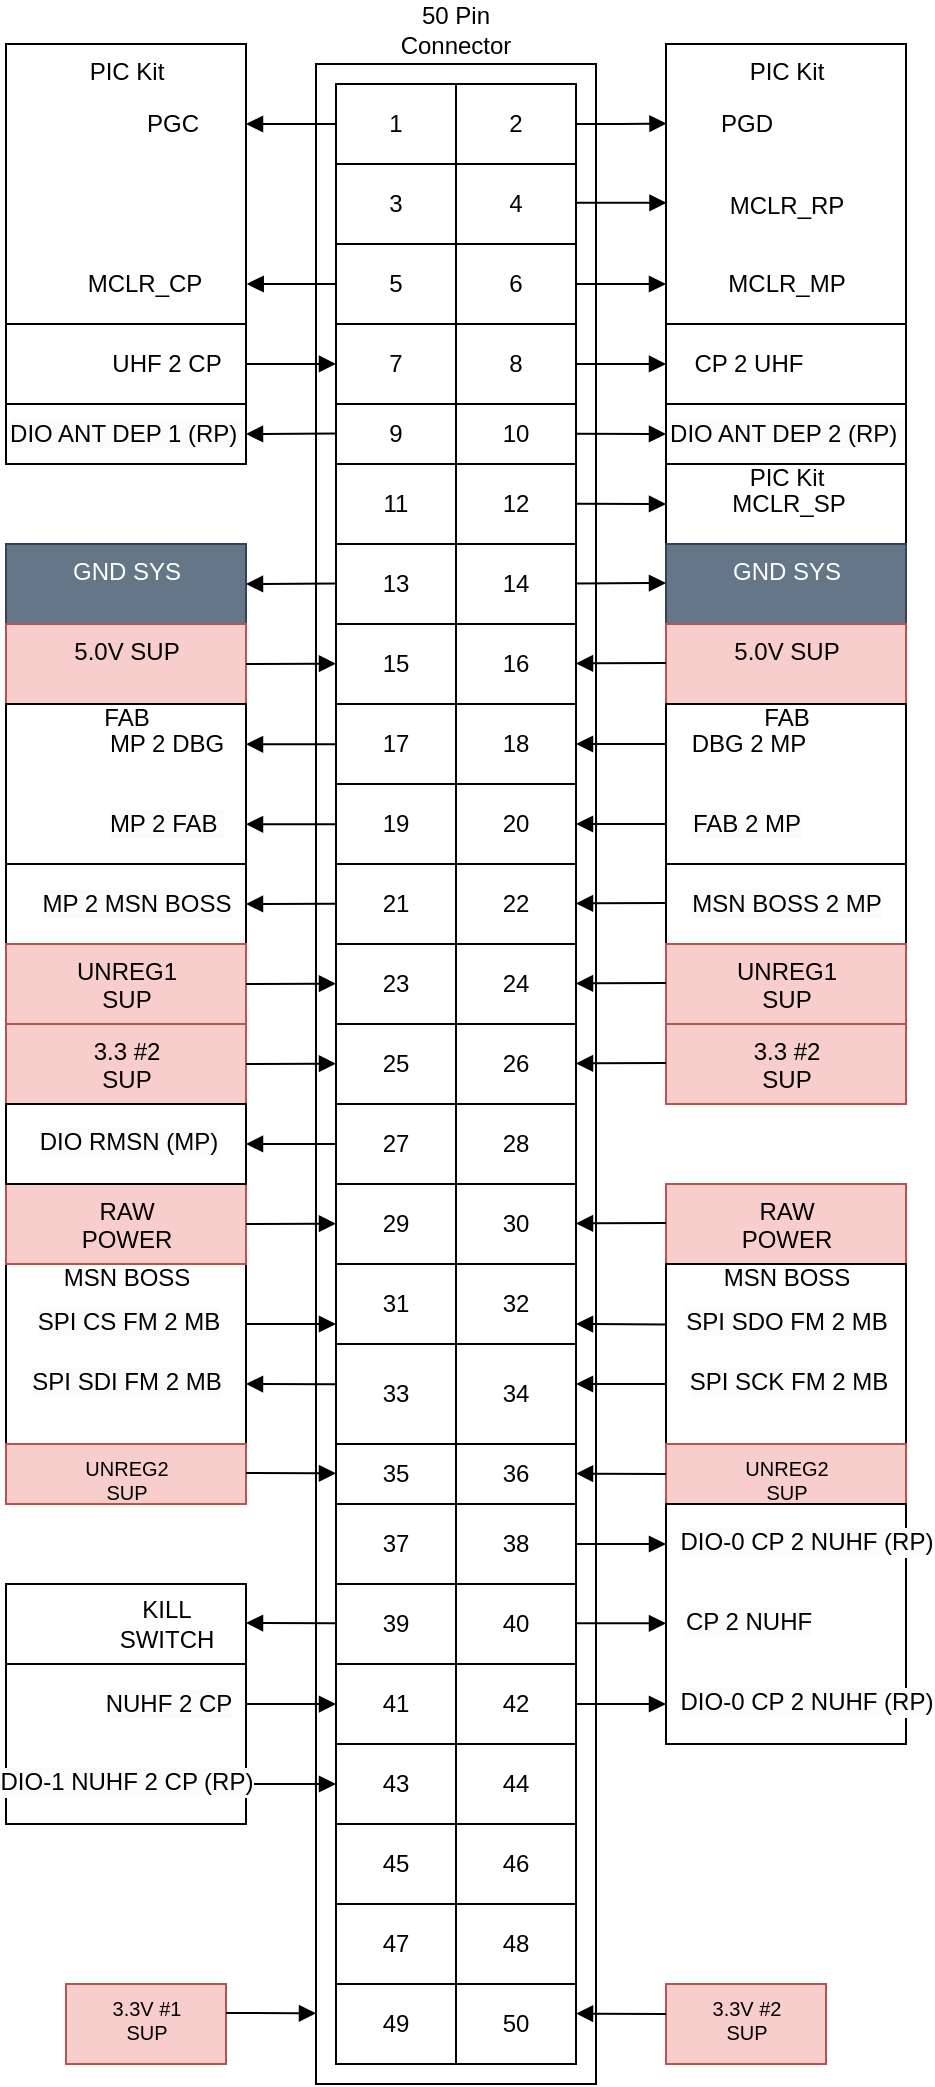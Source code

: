 <mxfile version="24.8.6" pages="2">
  <diagram name="2-ROW-50-PIN-ASSIGNMENT" id="2YBvvXClWsGukQMizWep">
    <mxGraphModel dx="1834" dy="1188" grid="1" gridSize="10" guides="1" tooltips="1" connect="1" arrows="1" fold="1" page="1" pageScale="1" pageWidth="850" pageHeight="1100" math="0" shadow="0">
      <root>
        <mxCell id="0" />
        <mxCell id="1" parent="0" />
        <mxCell id="aM9ryv3xv72pqoxQDRHE-2" value="PIC Kit" style="html=1;points=[];perimeter=orthogonalPerimeter;outlineConnect=0;targetShapes=umlLifeline;portConstraint=eastwest;newEdgeStyle={&quot;edgeStyle&quot;:&quot;elbowEdgeStyle&quot;,&quot;elbow&quot;:&quot;vertical&quot;,&quot;curved&quot;:0,&quot;rounded&quot;:0};verticalAlign=top;" parent="1" vertex="1">
          <mxGeometry x="230" y="110" width="120" height="140" as="geometry" />
        </mxCell>
        <mxCell id="tYIQIL9FMzSM6Vzf6UUn-1" value="50 Pin&lt;div&gt;Connector&lt;/div&gt;" style="rounded=0;html=1;whiteSpace=wrap;labelPosition=center;verticalLabelPosition=top;align=center;verticalAlign=bottom;" parent="1" vertex="1">
          <mxGeometry x="385" y="120" width="140" height="1010" as="geometry" />
        </mxCell>
        <mxCell id="aM9ryv3xv72pqoxQDRHE-6" value="PIC Kit" style="html=1;points=[];perimeter=orthogonalPerimeter;outlineConnect=0;targetShapes=umlLifeline;portConstraint=eastwest;newEdgeStyle={&quot;edgeStyle&quot;:&quot;elbowEdgeStyle&quot;,&quot;elbow&quot;:&quot;vertical&quot;,&quot;curved&quot;:0,&quot;rounded&quot;:0};labelPosition=center;verticalLabelPosition=middle;align=center;verticalAlign=top;" parent="1" vertex="1">
          <mxGeometry x="560" y="110" width="120" height="140" as="geometry" />
        </mxCell>
        <mxCell id="aM9ryv3xv72pqoxQDRHE-9" value="" style="html=1;verticalAlign=bottom;endArrow=block;edgeStyle=elbowEdgeStyle;elbow=vertical;curved=0;rounded=0;exitX=0;exitY=0.5;exitDx=0;exitDy=0;" parent="1" edge="1">
          <mxGeometry relative="1" as="geometry">
            <mxPoint x="515" y="230" as="sourcePoint" />
            <Array as="points" />
            <mxPoint x="560" y="230" as="targetPoint" />
          </mxGeometry>
        </mxCell>
        <mxCell id="tYIQIL9FMzSM6Vzf6UUn-160" value="MCLR_MP" style="edgeLabel;html=1;align=center;verticalAlign=middle;resizable=0;points=[];fontSize=12;" parent="aM9ryv3xv72pqoxQDRHE-9" vertex="1" connectable="0">
          <mxGeometry x="-0.309" y="1" relative="1" as="geometry">
            <mxPoint x="89" y="1" as="offset" />
          </mxGeometry>
        </mxCell>
        <mxCell id="aM9ryv3xv72pqoxQDRHE-7" value="" style="html=1;verticalAlign=bottom;endArrow=block;edgeStyle=elbowEdgeStyle;elbow=horizontal;curved=0;rounded=0;exitX=1;exitY=0.5;exitDx=0;exitDy=0;entryX=0.002;entryY=0.284;entryDx=0;entryDy=0;entryPerimeter=0;" parent="1" source="tYIQIL9FMzSM6Vzf6UUn-75" target="aM9ryv3xv72pqoxQDRHE-6" edge="1">
          <mxGeometry x="0.22" y="10" relative="1" as="geometry">
            <mxPoint x="562.3" y="164.9" as="sourcePoint" />
            <Array as="points" />
            <mxPoint x="559" y="150" as="targetPoint" />
            <mxPoint as="offset" />
          </mxGeometry>
        </mxCell>
        <mxCell id="tYIQIL9FMzSM6Vzf6UUn-3" value="PGD" style="edgeLabel;html=1;align=center;verticalAlign=middle;resizable=0;points=[];fontSize=12;" parent="aM9ryv3xv72pqoxQDRHE-7" vertex="1" connectable="0">
          <mxGeometry x="-0.947" relative="1" as="geometry">
            <mxPoint x="84" as="offset" />
          </mxGeometry>
        </mxCell>
        <mxCell id="tYIQIL9FMzSM6Vzf6UUn-74" value="" style="shape=table;startSize=0;container=1;collapsible=0;childLayout=tableLayout;" parent="1" vertex="1">
          <mxGeometry x="395" y="130" width="120" height="990" as="geometry" />
        </mxCell>
        <mxCell id="tYIQIL9FMzSM6Vzf6UUn-75" value="" style="shape=tableRow;horizontal=0;startSize=0;swimlaneHead=0;swimlaneBody=0;strokeColor=inherit;top=0;left=0;bottom=0;right=0;collapsible=0;dropTarget=0;fillColor=none;points=[[0,0.5],[1,0.5]];portConstraint=eastwest;" parent="tYIQIL9FMzSM6Vzf6UUn-74" vertex="1">
          <mxGeometry width="120" height="40" as="geometry" />
        </mxCell>
        <mxCell id="tYIQIL9FMzSM6Vzf6UUn-76" value="1" style="shape=partialRectangle;html=1;whiteSpace=wrap;connectable=0;strokeColor=inherit;overflow=hidden;fillColor=none;top=0;left=0;bottom=0;right=0;pointerEvents=1;" parent="tYIQIL9FMzSM6Vzf6UUn-75" vertex="1">
          <mxGeometry width="60" height="40" as="geometry">
            <mxRectangle width="60" height="40" as="alternateBounds" />
          </mxGeometry>
        </mxCell>
        <mxCell id="tYIQIL9FMzSM6Vzf6UUn-77" value="2" style="shape=partialRectangle;html=1;whiteSpace=wrap;connectable=0;strokeColor=inherit;overflow=hidden;fillColor=none;top=0;left=0;bottom=0;right=0;pointerEvents=1;" parent="tYIQIL9FMzSM6Vzf6UUn-75" vertex="1">
          <mxGeometry x="60" width="60" height="40" as="geometry">
            <mxRectangle width="60" height="40" as="alternateBounds" />
          </mxGeometry>
        </mxCell>
        <mxCell id="tYIQIL9FMzSM6Vzf6UUn-78" value="" style="shape=tableRow;horizontal=0;startSize=0;swimlaneHead=0;swimlaneBody=0;strokeColor=inherit;top=0;left=0;bottom=0;right=0;collapsible=0;dropTarget=0;fillColor=none;points=[[0,0.5],[1,0.5]];portConstraint=eastwest;" parent="tYIQIL9FMzSM6Vzf6UUn-74" vertex="1">
          <mxGeometry y="40" width="120" height="40" as="geometry" />
        </mxCell>
        <mxCell id="tYIQIL9FMzSM6Vzf6UUn-79" value="3" style="shape=partialRectangle;html=1;whiteSpace=wrap;connectable=0;strokeColor=inherit;overflow=hidden;fillColor=none;top=0;left=0;bottom=0;right=0;pointerEvents=1;" parent="tYIQIL9FMzSM6Vzf6UUn-78" vertex="1">
          <mxGeometry width="60" height="40" as="geometry">
            <mxRectangle width="60" height="40" as="alternateBounds" />
          </mxGeometry>
        </mxCell>
        <mxCell id="tYIQIL9FMzSM6Vzf6UUn-80" value="4" style="shape=partialRectangle;html=1;whiteSpace=wrap;connectable=0;strokeColor=inherit;overflow=hidden;fillColor=none;top=0;left=0;bottom=0;right=0;pointerEvents=1;" parent="tYIQIL9FMzSM6Vzf6UUn-78" vertex="1">
          <mxGeometry x="60" width="60" height="40" as="geometry">
            <mxRectangle width="60" height="40" as="alternateBounds" />
          </mxGeometry>
        </mxCell>
        <mxCell id="tYIQIL9FMzSM6Vzf6UUn-81" value="" style="shape=tableRow;horizontal=0;startSize=0;swimlaneHead=0;swimlaneBody=0;strokeColor=inherit;top=0;left=0;bottom=0;right=0;collapsible=0;dropTarget=0;fillColor=none;points=[[0,0.5],[1,0.5]];portConstraint=eastwest;" parent="tYIQIL9FMzSM6Vzf6UUn-74" vertex="1">
          <mxGeometry y="80" width="120" height="40" as="geometry" />
        </mxCell>
        <mxCell id="tYIQIL9FMzSM6Vzf6UUn-82" value="5" style="shape=partialRectangle;html=1;whiteSpace=wrap;connectable=0;strokeColor=inherit;overflow=hidden;fillColor=none;top=0;left=0;bottom=0;right=0;pointerEvents=1;" parent="tYIQIL9FMzSM6Vzf6UUn-81" vertex="1">
          <mxGeometry width="60" height="40" as="geometry">
            <mxRectangle width="60" height="40" as="alternateBounds" />
          </mxGeometry>
        </mxCell>
        <mxCell id="tYIQIL9FMzSM6Vzf6UUn-83" value="6" style="shape=partialRectangle;html=1;whiteSpace=wrap;connectable=0;strokeColor=inherit;overflow=hidden;fillColor=none;top=0;left=0;bottom=0;right=0;pointerEvents=1;" parent="tYIQIL9FMzSM6Vzf6UUn-81" vertex="1">
          <mxGeometry x="60" width="60" height="40" as="geometry">
            <mxRectangle width="60" height="40" as="alternateBounds" />
          </mxGeometry>
        </mxCell>
        <mxCell id="tYIQIL9FMzSM6Vzf6UUn-84" value="" style="shape=tableRow;horizontal=0;startSize=0;swimlaneHead=0;swimlaneBody=0;strokeColor=inherit;top=0;left=0;bottom=0;right=0;collapsible=0;dropTarget=0;fillColor=none;points=[[0,0.5],[1,0.5]];portConstraint=eastwest;" parent="tYIQIL9FMzSM6Vzf6UUn-74" vertex="1">
          <mxGeometry y="120" width="120" height="40" as="geometry" />
        </mxCell>
        <mxCell id="tYIQIL9FMzSM6Vzf6UUn-85" value="7" style="shape=partialRectangle;html=1;whiteSpace=wrap;connectable=0;strokeColor=inherit;overflow=hidden;fillColor=none;top=0;left=0;bottom=0;right=0;pointerEvents=1;" parent="tYIQIL9FMzSM6Vzf6UUn-84" vertex="1">
          <mxGeometry width="60" height="40" as="geometry">
            <mxRectangle width="60" height="40" as="alternateBounds" />
          </mxGeometry>
        </mxCell>
        <mxCell id="tYIQIL9FMzSM6Vzf6UUn-86" value="8" style="shape=partialRectangle;html=1;whiteSpace=wrap;connectable=0;strokeColor=inherit;overflow=hidden;fillColor=none;top=0;left=0;bottom=0;right=0;pointerEvents=1;" parent="tYIQIL9FMzSM6Vzf6UUn-84" vertex="1">
          <mxGeometry x="60" width="60" height="40" as="geometry">
            <mxRectangle width="60" height="40" as="alternateBounds" />
          </mxGeometry>
        </mxCell>
        <mxCell id="tYIQIL9FMzSM6Vzf6UUn-87" value="" style="shape=tableRow;horizontal=0;startSize=0;swimlaneHead=0;swimlaneBody=0;strokeColor=inherit;top=0;left=0;bottom=0;right=0;collapsible=0;dropTarget=0;fillColor=none;points=[[0,0.5],[1,0.5]];portConstraint=eastwest;" parent="tYIQIL9FMzSM6Vzf6UUn-74" vertex="1">
          <mxGeometry y="160" width="120" height="30" as="geometry" />
        </mxCell>
        <mxCell id="tYIQIL9FMzSM6Vzf6UUn-88" value="9" style="shape=partialRectangle;html=1;whiteSpace=wrap;connectable=0;strokeColor=inherit;overflow=hidden;fillColor=none;top=0;left=0;bottom=0;right=0;pointerEvents=1;" parent="tYIQIL9FMzSM6Vzf6UUn-87" vertex="1">
          <mxGeometry width="60" height="30" as="geometry">
            <mxRectangle width="60" height="30" as="alternateBounds" />
          </mxGeometry>
        </mxCell>
        <mxCell id="tYIQIL9FMzSM6Vzf6UUn-89" value="10" style="shape=partialRectangle;html=1;whiteSpace=wrap;connectable=0;strokeColor=inherit;overflow=hidden;fillColor=none;top=0;left=0;bottom=0;right=0;pointerEvents=1;" parent="tYIQIL9FMzSM6Vzf6UUn-87" vertex="1">
          <mxGeometry x="60" width="60" height="30" as="geometry">
            <mxRectangle width="60" height="30" as="alternateBounds" />
          </mxGeometry>
        </mxCell>
        <mxCell id="tYIQIL9FMzSM6Vzf6UUn-90" value="" style="shape=tableRow;horizontal=0;startSize=0;swimlaneHead=0;swimlaneBody=0;strokeColor=inherit;top=0;left=0;bottom=0;right=0;collapsible=0;dropTarget=0;fillColor=none;points=[[0,0.5],[1,0.5]];portConstraint=eastwest;" parent="tYIQIL9FMzSM6Vzf6UUn-74" vertex="1">
          <mxGeometry y="190" width="120" height="40" as="geometry" />
        </mxCell>
        <mxCell id="tYIQIL9FMzSM6Vzf6UUn-91" value="11" style="shape=partialRectangle;html=1;whiteSpace=wrap;connectable=0;strokeColor=inherit;overflow=hidden;fillColor=none;top=0;left=0;bottom=0;right=0;pointerEvents=1;" parent="tYIQIL9FMzSM6Vzf6UUn-90" vertex="1">
          <mxGeometry width="60" height="40" as="geometry">
            <mxRectangle width="60" height="40" as="alternateBounds" />
          </mxGeometry>
        </mxCell>
        <mxCell id="tYIQIL9FMzSM6Vzf6UUn-92" value="12" style="shape=partialRectangle;html=1;whiteSpace=wrap;connectable=0;strokeColor=inherit;overflow=hidden;fillColor=none;top=0;left=0;bottom=0;right=0;pointerEvents=1;" parent="tYIQIL9FMzSM6Vzf6UUn-90" vertex="1">
          <mxGeometry x="60" width="60" height="40" as="geometry">
            <mxRectangle width="60" height="40" as="alternateBounds" />
          </mxGeometry>
        </mxCell>
        <mxCell id="tYIQIL9FMzSM6Vzf6UUn-93" value="" style="shape=tableRow;horizontal=0;startSize=0;swimlaneHead=0;swimlaneBody=0;strokeColor=inherit;top=0;left=0;bottom=0;right=0;collapsible=0;dropTarget=0;fillColor=none;points=[[0,0.5],[1,0.5]];portConstraint=eastwest;" parent="tYIQIL9FMzSM6Vzf6UUn-74" vertex="1">
          <mxGeometry y="230" width="120" height="40" as="geometry" />
        </mxCell>
        <mxCell id="tYIQIL9FMzSM6Vzf6UUn-94" value="13" style="shape=partialRectangle;html=1;whiteSpace=wrap;connectable=0;strokeColor=inherit;overflow=hidden;fillColor=none;top=0;left=0;bottom=0;right=0;pointerEvents=1;" parent="tYIQIL9FMzSM6Vzf6UUn-93" vertex="1">
          <mxGeometry width="60" height="40" as="geometry">
            <mxRectangle width="60" height="40" as="alternateBounds" />
          </mxGeometry>
        </mxCell>
        <mxCell id="tYIQIL9FMzSM6Vzf6UUn-95" value="14" style="shape=partialRectangle;html=1;whiteSpace=wrap;connectable=0;strokeColor=inherit;overflow=hidden;fillColor=none;top=0;left=0;bottom=0;right=0;pointerEvents=1;" parent="tYIQIL9FMzSM6Vzf6UUn-93" vertex="1">
          <mxGeometry x="60" width="60" height="40" as="geometry">
            <mxRectangle width="60" height="40" as="alternateBounds" />
          </mxGeometry>
        </mxCell>
        <mxCell id="tYIQIL9FMzSM6Vzf6UUn-96" value="" style="shape=tableRow;horizontal=0;startSize=0;swimlaneHead=0;swimlaneBody=0;strokeColor=inherit;top=0;left=0;bottom=0;right=0;collapsible=0;dropTarget=0;fillColor=none;points=[[0,0.5],[1,0.5]];portConstraint=eastwest;" parent="tYIQIL9FMzSM6Vzf6UUn-74" vertex="1">
          <mxGeometry y="270" width="120" height="40" as="geometry" />
        </mxCell>
        <mxCell id="tYIQIL9FMzSM6Vzf6UUn-97" value="15" style="shape=partialRectangle;html=1;whiteSpace=wrap;connectable=0;strokeColor=inherit;overflow=hidden;fillColor=none;top=0;left=0;bottom=0;right=0;pointerEvents=1;" parent="tYIQIL9FMzSM6Vzf6UUn-96" vertex="1">
          <mxGeometry width="60" height="40" as="geometry">
            <mxRectangle width="60" height="40" as="alternateBounds" />
          </mxGeometry>
        </mxCell>
        <mxCell id="tYIQIL9FMzSM6Vzf6UUn-98" value="16" style="shape=partialRectangle;html=1;whiteSpace=wrap;connectable=0;strokeColor=inherit;overflow=hidden;fillColor=none;top=0;left=0;bottom=0;right=0;pointerEvents=1;" parent="tYIQIL9FMzSM6Vzf6UUn-96" vertex="1">
          <mxGeometry x="60" width="60" height="40" as="geometry">
            <mxRectangle width="60" height="40" as="alternateBounds" />
          </mxGeometry>
        </mxCell>
        <mxCell id="tYIQIL9FMzSM6Vzf6UUn-99" value="" style="shape=tableRow;horizontal=0;startSize=0;swimlaneHead=0;swimlaneBody=0;strokeColor=inherit;top=0;left=0;bottom=0;right=0;collapsible=0;dropTarget=0;fillColor=none;points=[[0,0.5],[1,0.5]];portConstraint=eastwest;" parent="tYIQIL9FMzSM6Vzf6UUn-74" vertex="1">
          <mxGeometry y="310" width="120" height="40" as="geometry" />
        </mxCell>
        <mxCell id="tYIQIL9FMzSM6Vzf6UUn-100" value="17" style="shape=partialRectangle;html=1;whiteSpace=wrap;connectable=0;strokeColor=inherit;overflow=hidden;fillColor=none;top=0;left=0;bottom=0;right=0;pointerEvents=1;" parent="tYIQIL9FMzSM6Vzf6UUn-99" vertex="1">
          <mxGeometry width="60" height="40" as="geometry">
            <mxRectangle width="60" height="40" as="alternateBounds" />
          </mxGeometry>
        </mxCell>
        <mxCell id="tYIQIL9FMzSM6Vzf6UUn-101" value="18" style="shape=partialRectangle;html=1;whiteSpace=wrap;connectable=0;strokeColor=inherit;overflow=hidden;fillColor=none;top=0;left=0;bottom=0;right=0;pointerEvents=1;" parent="tYIQIL9FMzSM6Vzf6UUn-99" vertex="1">
          <mxGeometry x="60" width="60" height="40" as="geometry">
            <mxRectangle width="60" height="40" as="alternateBounds" />
          </mxGeometry>
        </mxCell>
        <mxCell id="tYIQIL9FMzSM6Vzf6UUn-102" value="" style="shape=tableRow;horizontal=0;startSize=0;swimlaneHead=0;swimlaneBody=0;strokeColor=inherit;top=0;left=0;bottom=0;right=0;collapsible=0;dropTarget=0;fillColor=none;points=[[0,0.5],[1,0.5]];portConstraint=eastwest;" parent="tYIQIL9FMzSM6Vzf6UUn-74" vertex="1">
          <mxGeometry y="350" width="120" height="40" as="geometry" />
        </mxCell>
        <mxCell id="tYIQIL9FMzSM6Vzf6UUn-103" value="19" style="shape=partialRectangle;html=1;whiteSpace=wrap;connectable=0;strokeColor=inherit;overflow=hidden;fillColor=none;top=0;left=0;bottom=0;right=0;pointerEvents=1;" parent="tYIQIL9FMzSM6Vzf6UUn-102" vertex="1">
          <mxGeometry width="60" height="40" as="geometry">
            <mxRectangle width="60" height="40" as="alternateBounds" />
          </mxGeometry>
        </mxCell>
        <mxCell id="tYIQIL9FMzSM6Vzf6UUn-104" value="20" style="shape=partialRectangle;html=1;whiteSpace=wrap;connectable=0;strokeColor=inherit;overflow=hidden;fillColor=none;top=0;left=0;bottom=0;right=0;pointerEvents=1;" parent="tYIQIL9FMzSM6Vzf6UUn-102" vertex="1">
          <mxGeometry x="60" width="60" height="40" as="geometry">
            <mxRectangle width="60" height="40" as="alternateBounds" />
          </mxGeometry>
        </mxCell>
        <mxCell id="tYIQIL9FMzSM6Vzf6UUn-105" value="" style="shape=tableRow;horizontal=0;startSize=0;swimlaneHead=0;swimlaneBody=0;strokeColor=inherit;top=0;left=0;bottom=0;right=0;collapsible=0;dropTarget=0;fillColor=none;points=[[0,0.5],[1,0.5]];portConstraint=eastwest;" parent="tYIQIL9FMzSM6Vzf6UUn-74" vertex="1">
          <mxGeometry y="390" width="120" height="40" as="geometry" />
        </mxCell>
        <mxCell id="tYIQIL9FMzSM6Vzf6UUn-106" value="21" style="shape=partialRectangle;html=1;whiteSpace=wrap;connectable=0;strokeColor=inherit;overflow=hidden;fillColor=none;top=0;left=0;bottom=0;right=0;pointerEvents=1;" parent="tYIQIL9FMzSM6Vzf6UUn-105" vertex="1">
          <mxGeometry width="60" height="40" as="geometry">
            <mxRectangle width="60" height="40" as="alternateBounds" />
          </mxGeometry>
        </mxCell>
        <mxCell id="tYIQIL9FMzSM6Vzf6UUn-107" value="22" style="shape=partialRectangle;html=1;whiteSpace=wrap;connectable=0;strokeColor=inherit;overflow=hidden;fillColor=none;top=0;left=0;bottom=0;right=0;pointerEvents=1;" parent="tYIQIL9FMzSM6Vzf6UUn-105" vertex="1">
          <mxGeometry x="60" width="60" height="40" as="geometry">
            <mxRectangle width="60" height="40" as="alternateBounds" />
          </mxGeometry>
        </mxCell>
        <mxCell id="tYIQIL9FMzSM6Vzf6UUn-108" value="" style="shape=tableRow;horizontal=0;startSize=0;swimlaneHead=0;swimlaneBody=0;strokeColor=inherit;top=0;left=0;bottom=0;right=0;collapsible=0;dropTarget=0;fillColor=none;points=[[0,0.5],[1,0.5]];portConstraint=eastwest;" parent="tYIQIL9FMzSM6Vzf6UUn-74" vertex="1">
          <mxGeometry y="430" width="120" height="40" as="geometry" />
        </mxCell>
        <mxCell id="tYIQIL9FMzSM6Vzf6UUn-109" value="23" style="shape=partialRectangle;html=1;whiteSpace=wrap;connectable=0;strokeColor=inherit;overflow=hidden;fillColor=none;top=0;left=0;bottom=0;right=0;pointerEvents=1;" parent="tYIQIL9FMzSM6Vzf6UUn-108" vertex="1">
          <mxGeometry width="60" height="40" as="geometry">
            <mxRectangle width="60" height="40" as="alternateBounds" />
          </mxGeometry>
        </mxCell>
        <mxCell id="tYIQIL9FMzSM6Vzf6UUn-110" value="24" style="shape=partialRectangle;html=1;whiteSpace=wrap;connectable=0;strokeColor=inherit;overflow=hidden;fillColor=none;top=0;left=0;bottom=0;right=0;pointerEvents=1;" parent="tYIQIL9FMzSM6Vzf6UUn-108" vertex="1">
          <mxGeometry x="60" width="60" height="40" as="geometry">
            <mxRectangle width="60" height="40" as="alternateBounds" />
          </mxGeometry>
        </mxCell>
        <mxCell id="tYIQIL9FMzSM6Vzf6UUn-138" style="shape=tableRow;horizontal=0;startSize=0;swimlaneHead=0;swimlaneBody=0;strokeColor=inherit;top=0;left=0;bottom=0;right=0;collapsible=0;dropTarget=0;fillColor=none;points=[[0,0.5],[1,0.5]];portConstraint=eastwest;" parent="tYIQIL9FMzSM6Vzf6UUn-74" vertex="1">
          <mxGeometry y="470" width="120" height="40" as="geometry" />
        </mxCell>
        <mxCell id="tYIQIL9FMzSM6Vzf6UUn-139" value="25" style="shape=partialRectangle;html=1;whiteSpace=wrap;connectable=0;strokeColor=inherit;overflow=hidden;fillColor=none;top=0;left=0;bottom=0;right=0;pointerEvents=1;" parent="tYIQIL9FMzSM6Vzf6UUn-138" vertex="1">
          <mxGeometry width="60" height="40" as="geometry">
            <mxRectangle width="60" height="40" as="alternateBounds" />
          </mxGeometry>
        </mxCell>
        <mxCell id="tYIQIL9FMzSM6Vzf6UUn-140" value="26" style="shape=partialRectangle;html=1;whiteSpace=wrap;connectable=0;strokeColor=inherit;overflow=hidden;fillColor=none;top=0;left=0;bottom=0;right=0;pointerEvents=1;" parent="tYIQIL9FMzSM6Vzf6UUn-138" vertex="1">
          <mxGeometry x="60" width="60" height="40" as="geometry">
            <mxRectangle width="60" height="40" as="alternateBounds" />
          </mxGeometry>
        </mxCell>
        <mxCell id="tYIQIL9FMzSM6Vzf6UUn-135" style="shape=tableRow;horizontal=0;startSize=0;swimlaneHead=0;swimlaneBody=0;strokeColor=inherit;top=0;left=0;bottom=0;right=0;collapsible=0;dropTarget=0;fillColor=none;points=[[0,0.5],[1,0.5]];portConstraint=eastwest;" parent="tYIQIL9FMzSM6Vzf6UUn-74" vertex="1">
          <mxGeometry y="510" width="120" height="40" as="geometry" />
        </mxCell>
        <mxCell id="tYIQIL9FMzSM6Vzf6UUn-136" value="27" style="shape=partialRectangle;html=1;whiteSpace=wrap;connectable=0;strokeColor=inherit;overflow=hidden;fillColor=none;top=0;left=0;bottom=0;right=0;pointerEvents=1;" parent="tYIQIL9FMzSM6Vzf6UUn-135" vertex="1">
          <mxGeometry width="60" height="40" as="geometry">
            <mxRectangle width="60" height="40" as="alternateBounds" />
          </mxGeometry>
        </mxCell>
        <mxCell id="tYIQIL9FMzSM6Vzf6UUn-137" value="28" style="shape=partialRectangle;html=1;whiteSpace=wrap;connectable=0;strokeColor=inherit;overflow=hidden;fillColor=none;top=0;left=0;bottom=0;right=0;pointerEvents=1;" parent="tYIQIL9FMzSM6Vzf6UUn-135" vertex="1">
          <mxGeometry x="60" width="60" height="40" as="geometry">
            <mxRectangle width="60" height="40" as="alternateBounds" />
          </mxGeometry>
        </mxCell>
        <mxCell id="tYIQIL9FMzSM6Vzf6UUn-111" value="" style="shape=tableRow;horizontal=0;startSize=0;swimlaneHead=0;swimlaneBody=0;strokeColor=inherit;top=0;left=0;bottom=0;right=0;collapsible=0;dropTarget=0;fillColor=none;points=[[0,0.5],[1,0.5]];portConstraint=eastwest;" parent="tYIQIL9FMzSM6Vzf6UUn-74" vertex="1">
          <mxGeometry y="550" width="120" height="40" as="geometry" />
        </mxCell>
        <mxCell id="tYIQIL9FMzSM6Vzf6UUn-112" value="29" style="shape=partialRectangle;html=1;whiteSpace=wrap;connectable=0;strokeColor=inherit;overflow=hidden;fillColor=none;top=0;left=0;bottom=0;right=0;pointerEvents=1;" parent="tYIQIL9FMzSM6Vzf6UUn-111" vertex="1">
          <mxGeometry width="60" height="40" as="geometry">
            <mxRectangle width="60" height="40" as="alternateBounds" />
          </mxGeometry>
        </mxCell>
        <mxCell id="tYIQIL9FMzSM6Vzf6UUn-113" value="30" style="shape=partialRectangle;html=1;whiteSpace=wrap;connectable=0;strokeColor=inherit;overflow=hidden;fillColor=none;top=0;left=0;bottom=0;right=0;pointerEvents=1;" parent="tYIQIL9FMzSM6Vzf6UUn-111" vertex="1">
          <mxGeometry x="60" width="60" height="40" as="geometry">
            <mxRectangle width="60" height="40" as="alternateBounds" />
          </mxGeometry>
        </mxCell>
        <mxCell id="tYIQIL9FMzSM6Vzf6UUn-114" value="" style="shape=tableRow;horizontal=0;startSize=0;swimlaneHead=0;swimlaneBody=0;strokeColor=inherit;top=0;left=0;bottom=0;right=0;collapsible=0;dropTarget=0;fillColor=none;points=[[0,0.5],[1,0.5]];portConstraint=eastwest;" parent="tYIQIL9FMzSM6Vzf6UUn-74" vertex="1">
          <mxGeometry y="590" width="120" height="40" as="geometry" />
        </mxCell>
        <mxCell id="tYIQIL9FMzSM6Vzf6UUn-115" value="31" style="shape=partialRectangle;html=1;whiteSpace=wrap;connectable=0;strokeColor=inherit;overflow=hidden;fillColor=none;top=0;left=0;bottom=0;right=0;pointerEvents=1;" parent="tYIQIL9FMzSM6Vzf6UUn-114" vertex="1">
          <mxGeometry width="60" height="40" as="geometry">
            <mxRectangle width="60" height="40" as="alternateBounds" />
          </mxGeometry>
        </mxCell>
        <mxCell id="tYIQIL9FMzSM6Vzf6UUn-116" value="32" style="shape=partialRectangle;html=1;whiteSpace=wrap;connectable=0;strokeColor=inherit;overflow=hidden;fillColor=none;top=0;left=0;bottom=0;right=0;pointerEvents=1;" parent="tYIQIL9FMzSM6Vzf6UUn-114" vertex="1">
          <mxGeometry x="60" width="60" height="40" as="geometry">
            <mxRectangle width="60" height="40" as="alternateBounds" />
          </mxGeometry>
        </mxCell>
        <mxCell id="tYIQIL9FMzSM6Vzf6UUn-141" style="shape=tableRow;horizontal=0;startSize=0;swimlaneHead=0;swimlaneBody=0;strokeColor=inherit;top=0;left=0;bottom=0;right=0;collapsible=0;dropTarget=0;fillColor=none;points=[[0,0.5],[1,0.5]];portConstraint=eastwest;" parent="tYIQIL9FMzSM6Vzf6UUn-74" vertex="1">
          <mxGeometry y="630" width="120" height="50" as="geometry" />
        </mxCell>
        <mxCell id="tYIQIL9FMzSM6Vzf6UUn-142" value="33" style="shape=partialRectangle;html=1;whiteSpace=wrap;connectable=0;strokeColor=inherit;overflow=hidden;fillColor=none;top=0;left=0;bottom=0;right=0;pointerEvents=1;" parent="tYIQIL9FMzSM6Vzf6UUn-141" vertex="1">
          <mxGeometry width="60" height="50" as="geometry">
            <mxRectangle width="60" height="50" as="alternateBounds" />
          </mxGeometry>
        </mxCell>
        <mxCell id="tYIQIL9FMzSM6Vzf6UUn-143" value="34" style="shape=partialRectangle;html=1;whiteSpace=wrap;connectable=0;strokeColor=inherit;overflow=hidden;fillColor=none;top=0;left=0;bottom=0;right=0;pointerEvents=1;" parent="tYIQIL9FMzSM6Vzf6UUn-141" vertex="1">
          <mxGeometry x="60" width="60" height="50" as="geometry">
            <mxRectangle width="60" height="50" as="alternateBounds" />
          </mxGeometry>
        </mxCell>
        <mxCell id="tYIQIL9FMzSM6Vzf6UUn-117" value="" style="shape=tableRow;horizontal=0;startSize=0;swimlaneHead=0;swimlaneBody=0;strokeColor=inherit;top=0;left=0;bottom=0;right=0;collapsible=0;dropTarget=0;fillColor=none;points=[[0,0.5],[1,0.5]];portConstraint=eastwest;" parent="tYIQIL9FMzSM6Vzf6UUn-74" vertex="1">
          <mxGeometry y="680" width="120" height="30" as="geometry" />
        </mxCell>
        <mxCell id="tYIQIL9FMzSM6Vzf6UUn-118" value="35" style="shape=partialRectangle;html=1;whiteSpace=wrap;connectable=0;strokeColor=inherit;overflow=hidden;fillColor=none;top=0;left=0;bottom=0;right=0;pointerEvents=1;" parent="tYIQIL9FMzSM6Vzf6UUn-117" vertex="1">
          <mxGeometry width="60" height="30" as="geometry">
            <mxRectangle width="60" height="30" as="alternateBounds" />
          </mxGeometry>
        </mxCell>
        <mxCell id="tYIQIL9FMzSM6Vzf6UUn-119" value="36" style="shape=partialRectangle;html=1;whiteSpace=wrap;connectable=0;strokeColor=inherit;overflow=hidden;fillColor=none;top=0;left=0;bottom=0;right=0;pointerEvents=1;" parent="tYIQIL9FMzSM6Vzf6UUn-117" vertex="1">
          <mxGeometry x="60" width="60" height="30" as="geometry">
            <mxRectangle width="60" height="30" as="alternateBounds" />
          </mxGeometry>
        </mxCell>
        <mxCell id="tYIQIL9FMzSM6Vzf6UUn-120" value="" style="shape=tableRow;horizontal=0;startSize=0;swimlaneHead=0;swimlaneBody=0;strokeColor=inherit;top=0;left=0;bottom=0;right=0;collapsible=0;dropTarget=0;fillColor=none;points=[[0,0.5],[1,0.5]];portConstraint=eastwest;" parent="tYIQIL9FMzSM6Vzf6UUn-74" vertex="1">
          <mxGeometry y="710" width="120" height="40" as="geometry" />
        </mxCell>
        <mxCell id="tYIQIL9FMzSM6Vzf6UUn-121" value="37" style="shape=partialRectangle;html=1;whiteSpace=wrap;connectable=0;strokeColor=inherit;overflow=hidden;fillColor=none;top=0;left=0;bottom=0;right=0;pointerEvents=1;" parent="tYIQIL9FMzSM6Vzf6UUn-120" vertex="1">
          <mxGeometry width="60" height="40" as="geometry">
            <mxRectangle width="60" height="40" as="alternateBounds" />
          </mxGeometry>
        </mxCell>
        <mxCell id="tYIQIL9FMzSM6Vzf6UUn-122" value="38" style="shape=partialRectangle;html=1;whiteSpace=wrap;connectable=0;strokeColor=inherit;overflow=hidden;fillColor=none;top=0;left=0;bottom=0;right=0;pointerEvents=1;" parent="tYIQIL9FMzSM6Vzf6UUn-120" vertex="1">
          <mxGeometry x="60" width="60" height="40" as="geometry">
            <mxRectangle width="60" height="40" as="alternateBounds" />
          </mxGeometry>
        </mxCell>
        <mxCell id="tYIQIL9FMzSM6Vzf6UUn-123" value="" style="shape=tableRow;horizontal=0;startSize=0;swimlaneHead=0;swimlaneBody=0;strokeColor=inherit;top=0;left=0;bottom=0;right=0;collapsible=0;dropTarget=0;fillColor=none;points=[[0,0.5],[1,0.5]];portConstraint=eastwest;" parent="tYIQIL9FMzSM6Vzf6UUn-74" vertex="1">
          <mxGeometry y="750" width="120" height="40" as="geometry" />
        </mxCell>
        <mxCell id="tYIQIL9FMzSM6Vzf6UUn-124" value="39" style="shape=partialRectangle;html=1;whiteSpace=wrap;connectable=0;strokeColor=inherit;overflow=hidden;fillColor=none;top=0;left=0;bottom=0;right=0;pointerEvents=1;" parent="tYIQIL9FMzSM6Vzf6UUn-123" vertex="1">
          <mxGeometry width="60" height="40" as="geometry">
            <mxRectangle width="60" height="40" as="alternateBounds" />
          </mxGeometry>
        </mxCell>
        <mxCell id="tYIQIL9FMzSM6Vzf6UUn-125" value="40" style="shape=partialRectangle;html=1;whiteSpace=wrap;connectable=0;strokeColor=inherit;overflow=hidden;fillColor=none;top=0;left=0;bottom=0;right=0;pointerEvents=1;" parent="tYIQIL9FMzSM6Vzf6UUn-123" vertex="1">
          <mxGeometry x="60" width="60" height="40" as="geometry">
            <mxRectangle width="60" height="40" as="alternateBounds" />
          </mxGeometry>
        </mxCell>
        <mxCell id="tYIQIL9FMzSM6Vzf6UUn-126" value="" style="shape=tableRow;horizontal=0;startSize=0;swimlaneHead=0;swimlaneBody=0;strokeColor=inherit;top=0;left=0;bottom=0;right=0;collapsible=0;dropTarget=0;fillColor=none;points=[[0,0.5],[1,0.5]];portConstraint=eastwest;" parent="tYIQIL9FMzSM6Vzf6UUn-74" vertex="1">
          <mxGeometry y="790" width="120" height="40" as="geometry" />
        </mxCell>
        <mxCell id="tYIQIL9FMzSM6Vzf6UUn-127" value="41" style="shape=partialRectangle;html=1;whiteSpace=wrap;connectable=0;strokeColor=inherit;overflow=hidden;fillColor=none;top=0;left=0;bottom=0;right=0;pointerEvents=1;" parent="tYIQIL9FMzSM6Vzf6UUn-126" vertex="1">
          <mxGeometry width="60" height="40" as="geometry">
            <mxRectangle width="60" height="40" as="alternateBounds" />
          </mxGeometry>
        </mxCell>
        <mxCell id="tYIQIL9FMzSM6Vzf6UUn-128" value="42" style="shape=partialRectangle;html=1;whiteSpace=wrap;connectable=0;strokeColor=inherit;overflow=hidden;fillColor=none;top=0;left=0;bottom=0;right=0;pointerEvents=1;" parent="tYIQIL9FMzSM6Vzf6UUn-126" vertex="1">
          <mxGeometry x="60" width="60" height="40" as="geometry">
            <mxRectangle width="60" height="40" as="alternateBounds" />
          </mxGeometry>
        </mxCell>
        <mxCell id="tYIQIL9FMzSM6Vzf6UUn-129" value="" style="shape=tableRow;horizontal=0;startSize=0;swimlaneHead=0;swimlaneBody=0;strokeColor=inherit;top=0;left=0;bottom=0;right=0;collapsible=0;dropTarget=0;fillColor=none;points=[[0,0.5],[1,0.5]];portConstraint=eastwest;" parent="tYIQIL9FMzSM6Vzf6UUn-74" vertex="1">
          <mxGeometry y="830" width="120" height="40" as="geometry" />
        </mxCell>
        <mxCell id="tYIQIL9FMzSM6Vzf6UUn-130" value="43" style="shape=partialRectangle;html=1;whiteSpace=wrap;connectable=0;strokeColor=inherit;overflow=hidden;fillColor=none;top=0;left=0;bottom=0;right=0;pointerEvents=1;" parent="tYIQIL9FMzSM6Vzf6UUn-129" vertex="1">
          <mxGeometry width="60" height="40" as="geometry">
            <mxRectangle width="60" height="40" as="alternateBounds" />
          </mxGeometry>
        </mxCell>
        <mxCell id="tYIQIL9FMzSM6Vzf6UUn-131" value="44" style="shape=partialRectangle;html=1;whiteSpace=wrap;connectable=0;strokeColor=inherit;overflow=hidden;fillColor=none;top=0;left=0;bottom=0;right=0;pointerEvents=1;" parent="tYIQIL9FMzSM6Vzf6UUn-129" vertex="1">
          <mxGeometry x="60" width="60" height="40" as="geometry">
            <mxRectangle width="60" height="40" as="alternateBounds" />
          </mxGeometry>
        </mxCell>
        <mxCell id="tYIQIL9FMzSM6Vzf6UUn-132" value="" style="shape=tableRow;horizontal=0;startSize=0;swimlaneHead=0;swimlaneBody=0;strokeColor=inherit;top=0;left=0;bottom=0;right=0;collapsible=0;dropTarget=0;fillColor=none;points=[[0,0.5],[1,0.5]];portConstraint=eastwest;" parent="tYIQIL9FMzSM6Vzf6UUn-74" vertex="1">
          <mxGeometry y="870" width="120" height="40" as="geometry" />
        </mxCell>
        <mxCell id="tYIQIL9FMzSM6Vzf6UUn-133" value="45" style="shape=partialRectangle;html=1;whiteSpace=wrap;connectable=0;strokeColor=inherit;overflow=hidden;fillColor=none;top=0;left=0;bottom=0;right=0;pointerEvents=1;" parent="tYIQIL9FMzSM6Vzf6UUn-132" vertex="1">
          <mxGeometry width="60" height="40" as="geometry">
            <mxRectangle width="60" height="40" as="alternateBounds" />
          </mxGeometry>
        </mxCell>
        <mxCell id="tYIQIL9FMzSM6Vzf6UUn-134" value="46" style="shape=partialRectangle;html=1;whiteSpace=wrap;connectable=0;strokeColor=inherit;overflow=hidden;fillColor=none;top=0;left=0;bottom=0;right=0;pointerEvents=1;" parent="tYIQIL9FMzSM6Vzf6UUn-132" vertex="1">
          <mxGeometry x="60" width="60" height="40" as="geometry">
            <mxRectangle width="60" height="40" as="alternateBounds" />
          </mxGeometry>
        </mxCell>
        <mxCell id="tYIQIL9FMzSM6Vzf6UUn-144" style="shape=tableRow;horizontal=0;startSize=0;swimlaneHead=0;swimlaneBody=0;strokeColor=inherit;top=0;left=0;bottom=0;right=0;collapsible=0;dropTarget=0;fillColor=none;points=[[0,0.5],[1,0.5]];portConstraint=eastwest;" parent="tYIQIL9FMzSM6Vzf6UUn-74" vertex="1">
          <mxGeometry y="910" width="120" height="40" as="geometry" />
        </mxCell>
        <mxCell id="tYIQIL9FMzSM6Vzf6UUn-145" value="47" style="shape=partialRectangle;html=1;whiteSpace=wrap;connectable=0;strokeColor=inherit;overflow=hidden;fillColor=none;top=0;left=0;bottom=0;right=0;pointerEvents=1;" parent="tYIQIL9FMzSM6Vzf6UUn-144" vertex="1">
          <mxGeometry width="60" height="40" as="geometry">
            <mxRectangle width="60" height="40" as="alternateBounds" />
          </mxGeometry>
        </mxCell>
        <mxCell id="tYIQIL9FMzSM6Vzf6UUn-146" value="48" style="shape=partialRectangle;html=1;whiteSpace=wrap;connectable=0;strokeColor=inherit;overflow=hidden;fillColor=none;top=0;left=0;bottom=0;right=0;pointerEvents=1;" parent="tYIQIL9FMzSM6Vzf6UUn-144" vertex="1">
          <mxGeometry x="60" width="60" height="40" as="geometry">
            <mxRectangle width="60" height="40" as="alternateBounds" />
          </mxGeometry>
        </mxCell>
        <mxCell id="tYIQIL9FMzSM6Vzf6UUn-147" style="shape=tableRow;horizontal=0;startSize=0;swimlaneHead=0;swimlaneBody=0;strokeColor=inherit;top=0;left=0;bottom=0;right=0;collapsible=0;dropTarget=0;fillColor=none;points=[[0,0.5],[1,0.5]];portConstraint=eastwest;" parent="tYIQIL9FMzSM6Vzf6UUn-74" vertex="1">
          <mxGeometry y="950" width="120" height="40" as="geometry" />
        </mxCell>
        <mxCell id="tYIQIL9FMzSM6Vzf6UUn-148" value="49" style="shape=partialRectangle;html=1;whiteSpace=wrap;connectable=0;strokeColor=inherit;overflow=hidden;fillColor=none;top=0;left=0;bottom=0;right=0;pointerEvents=1;" parent="tYIQIL9FMzSM6Vzf6UUn-147" vertex="1">
          <mxGeometry width="60" height="40" as="geometry">
            <mxRectangle width="60" height="40" as="alternateBounds" />
          </mxGeometry>
        </mxCell>
        <mxCell id="tYIQIL9FMzSM6Vzf6UUn-149" value="50" style="shape=partialRectangle;html=1;whiteSpace=wrap;connectable=0;strokeColor=inherit;overflow=hidden;fillColor=none;top=0;left=0;bottom=0;right=0;pointerEvents=1;" parent="tYIQIL9FMzSM6Vzf6UUn-147" vertex="1">
          <mxGeometry x="60" width="60" height="40" as="geometry">
            <mxRectangle width="60" height="40" as="alternateBounds" />
          </mxGeometry>
        </mxCell>
        <mxCell id="tYIQIL9FMzSM6Vzf6UUn-151" value="" style="html=1;verticalAlign=bottom;endArrow=block;edgeStyle=elbowEdgeStyle;elbow=vertical;curved=0;rounded=0;exitX=0;exitY=0.5;exitDx=0;exitDy=0;" parent="1" source="tYIQIL9FMzSM6Vzf6UUn-75" target="aM9ryv3xv72pqoxQDRHE-2" edge="1">
          <mxGeometry relative="1" as="geometry">
            <mxPoint x="395" y="150" as="sourcePoint" />
            <Array as="points" />
            <mxPoint x="350" y="150" as="targetPoint" />
          </mxGeometry>
        </mxCell>
        <mxCell id="tYIQIL9FMzSM6Vzf6UUn-159" value="PGC" style="edgeLabel;html=1;align=center;verticalAlign=middle;resizable=0;points=[];fontSize=12;" parent="tYIQIL9FMzSM6Vzf6UUn-151" vertex="1" connectable="0">
          <mxGeometry x="-0.088" relative="1" as="geometry">
            <mxPoint x="-62" as="offset" />
          </mxGeometry>
        </mxCell>
        <mxCell id="tYIQIL9FMzSM6Vzf6UUn-152" value="" style="html=1;points=[];perimeter=orthogonalPerimeter;outlineConnect=0;targetShapes=umlLifeline;portConstraint=eastwest;newEdgeStyle={&quot;edgeStyle&quot;:&quot;elbowEdgeStyle&quot;,&quot;elbow&quot;:&quot;vertical&quot;,&quot;curved&quot;:0,&quot;rounded&quot;:0};verticalAlign=top;" parent="1" vertex="1">
          <mxGeometry x="230" y="250" width="120" height="40" as="geometry" />
        </mxCell>
        <mxCell id="tYIQIL9FMzSM6Vzf6UUn-157" value="" style="html=1;verticalAlign=bottom;endArrow=block;edgeStyle=elbowEdgeStyle;elbow=horizontal;curved=0;rounded=0;exitX=1.001;exitY=0.06;exitDx=0;exitDy=0;exitPerimeter=0;entryX=0.002;entryY=0.567;entryDx=0;entryDy=0;entryPerimeter=0;" parent="1" source="tYIQIL9FMzSM6Vzf6UUn-74" target="aM9ryv3xv72pqoxQDRHE-6" edge="1">
          <mxGeometry x="0.22" y="10" relative="1" as="geometry">
            <mxPoint x="525" y="160" as="sourcePoint" />
            <Array as="points" />
            <mxPoint x="559" y="190" as="targetPoint" />
            <mxPoint as="offset" />
          </mxGeometry>
        </mxCell>
        <mxCell id="tYIQIL9FMzSM6Vzf6UUn-158" value="MCLR_RP" style="edgeLabel;html=1;align=center;verticalAlign=middle;resizable=0;points=[];fontSize=12;" parent="tYIQIL9FMzSM6Vzf6UUn-157" vertex="1" connectable="0">
          <mxGeometry x="-0.947" relative="1" as="geometry">
            <mxPoint x="104" y="1" as="offset" />
          </mxGeometry>
        </mxCell>
        <mxCell id="tYIQIL9FMzSM6Vzf6UUn-163" value="PIC Kit" style="html=1;points=[];perimeter=orthogonalPerimeter;outlineConnect=0;targetShapes=umlLifeline;portConstraint=eastwest;newEdgeStyle={&quot;edgeStyle&quot;:&quot;elbowEdgeStyle&quot;,&quot;elbow&quot;:&quot;vertical&quot;,&quot;curved&quot;:0,&quot;rounded&quot;:0};labelPosition=center;verticalLabelPosition=middle;align=center;verticalAlign=top;spacing=-5;" parent="1" vertex="1">
          <mxGeometry x="560" y="320" width="120" height="40" as="geometry" />
        </mxCell>
        <mxCell id="tYIQIL9FMzSM6Vzf6UUn-164" value="" style="html=1;points=[];perimeter=orthogonalPerimeter;outlineConnect=0;targetShapes=umlLifeline;portConstraint=eastwest;newEdgeStyle={&quot;edgeStyle&quot;:&quot;elbowEdgeStyle&quot;,&quot;elbow&quot;:&quot;vertical&quot;,&quot;curved&quot;:0,&quot;rounded&quot;:0};verticalAlign=top;" parent="1" vertex="1">
          <mxGeometry x="560" y="250" width="120" height="40" as="geometry" />
        </mxCell>
        <mxCell id="tYIQIL9FMzSM6Vzf6UUn-166" value="" style="html=1;points=[];perimeter=orthogonalPerimeter;outlineConnect=0;targetShapes=umlLifeline;portConstraint=eastwest;newEdgeStyle={&quot;edgeStyle&quot;:&quot;elbowEdgeStyle&quot;,&quot;elbow&quot;:&quot;vertical&quot;,&quot;curved&quot;:0,&quot;rounded&quot;:0};verticalAlign=top;" parent="1" vertex="1">
          <mxGeometry x="230" y="920" width="120" height="80" as="geometry" />
        </mxCell>
        <mxCell id="tYIQIL9FMzSM6Vzf6UUn-169" value="MSN BOSS" style="html=1;points=[];perimeter=orthogonalPerimeter;outlineConnect=0;targetShapes=umlLifeline;portConstraint=eastwest;newEdgeStyle={&quot;edgeStyle&quot;:&quot;elbowEdgeStyle&quot;,&quot;elbow&quot;:&quot;vertical&quot;,&quot;curved&quot;:0,&quot;rounded&quot;:0};verticalAlign=top;spacing=-5;" parent="1" vertex="1">
          <mxGeometry x="230" y="720" width="120" height="90" as="geometry" />
        </mxCell>
        <mxCell id="tYIQIL9FMzSM6Vzf6UUn-171" value="" style="html=1;points=[];perimeter=orthogonalPerimeter;outlineConnect=0;targetShapes=umlLifeline;portConstraint=eastwest;newEdgeStyle={&quot;edgeStyle&quot;:&quot;elbowEdgeStyle&quot;,&quot;elbow&quot;:&quot;vertical&quot;,&quot;curved&quot;:0,&quot;rounded&quot;:0};verticalAlign=top;" parent="1" vertex="1">
          <mxGeometry x="230" y="520" width="120" height="40" as="geometry" />
        </mxCell>
        <mxCell id="tYIQIL9FMzSM6Vzf6UUn-172" value="" style="html=1;verticalAlign=bottom;endArrow=block;edgeStyle=elbowEdgeStyle;elbow=vertical;curved=0;rounded=0;exitX=-0.003;exitY=0.101;exitDx=0;exitDy=0;exitPerimeter=0;entryX=1.003;entryY=0.856;entryDx=0;entryDy=0;entryPerimeter=0;" parent="1" source="tYIQIL9FMzSM6Vzf6UUn-74" target="aM9ryv3xv72pqoxQDRHE-2" edge="1">
          <mxGeometry relative="1" as="geometry">
            <mxPoint x="395" y="230" as="sourcePoint" />
            <Array as="points" />
            <mxPoint x="350" y="230" as="targetPoint" />
          </mxGeometry>
        </mxCell>
        <mxCell id="tYIQIL9FMzSM6Vzf6UUn-173" value="MCLR_CP" style="edgeLabel;html=1;align=center;verticalAlign=middle;resizable=0;points=[];fontSize=12;" parent="tYIQIL9FMzSM6Vzf6UUn-172" vertex="1" connectable="0">
          <mxGeometry x="-0.309" y="1" relative="1" as="geometry">
            <mxPoint x="-80" y="-1" as="offset" />
          </mxGeometry>
        </mxCell>
        <mxCell id="bvYonb6-Ao3rK0f30JlV-1" value="GND SYS" style="html=1;points=[];perimeter=orthogonalPerimeter;outlineConnect=0;targetShapes=umlLifeline;portConstraint=eastwest;newEdgeStyle={&quot;edgeStyle&quot;:&quot;elbowEdgeStyle&quot;,&quot;elbow&quot;:&quot;vertical&quot;,&quot;curved&quot;:0,&quot;rounded&quot;:0};labelPosition=center;verticalLabelPosition=middle;align=center;verticalAlign=top;fillColor=#647687;strokeColor=#314354;fontColor=#ffffff;" parent="1" vertex="1">
          <mxGeometry x="560" y="360" width="120" height="40" as="geometry" />
        </mxCell>
        <mxCell id="bvYonb6-Ao3rK0f30JlV-2" value="GND SYS" style="html=1;points=[];perimeter=orthogonalPerimeter;outlineConnect=0;targetShapes=umlLifeline;portConstraint=eastwest;newEdgeStyle={&quot;edgeStyle&quot;:&quot;elbowEdgeStyle&quot;,&quot;elbow&quot;:&quot;vertical&quot;,&quot;curved&quot;:0,&quot;rounded&quot;:0};labelPosition=center;verticalLabelPosition=middle;align=center;verticalAlign=top;fillColor=#647687;strokeColor=#314354;fontColor=#ffffff;" parent="1" vertex="1">
          <mxGeometry x="230" y="360" width="120" height="40" as="geometry" />
        </mxCell>
        <mxCell id="bvYonb6-Ao3rK0f30JlV-3" value="" style="html=1;verticalAlign=bottom;endArrow=none;edgeStyle=elbowEdgeStyle;elbow=vertical;curved=0;rounded=0;exitX=-0.003;exitY=0.101;exitDx=0;exitDy=0;exitPerimeter=0;entryX=1.003;entryY=0.856;entryDx=0;entryDy=0;entryPerimeter=0;startArrow=block;startFill=1;endFill=0;" parent="1" edge="1">
          <mxGeometry relative="1" as="geometry">
            <mxPoint x="395" y="269.94" as="sourcePoint" />
            <Array as="points" />
            <mxPoint x="350" y="269.94" as="targetPoint" />
          </mxGeometry>
        </mxCell>
        <mxCell id="bvYonb6-Ao3rK0f30JlV-4" value="UHF 2 CP" style="edgeLabel;html=1;align=center;verticalAlign=middle;resizable=0;points=[];fontSize=12;" parent="bvYonb6-Ao3rK0f30JlV-3" vertex="1" connectable="0">
          <mxGeometry x="-0.309" y="1" relative="1" as="geometry">
            <mxPoint x="-70" y="-1" as="offset" />
          </mxGeometry>
        </mxCell>
        <mxCell id="bvYonb6-Ao3rK0f30JlV-5" value="" style="html=1;verticalAlign=bottom;endArrow=block;edgeStyle=elbowEdgeStyle;elbow=vertical;curved=0;rounded=0;exitX=0;exitY=0.5;exitDx=0;exitDy=0;" parent="1" edge="1">
          <mxGeometry relative="1" as="geometry">
            <mxPoint x="515" y="269.94" as="sourcePoint" />
            <Array as="points" />
            <mxPoint x="560" y="269.94" as="targetPoint" />
          </mxGeometry>
        </mxCell>
        <mxCell id="bvYonb6-Ao3rK0f30JlV-6" value="CP 2 UHF" style="edgeLabel;html=1;align=center;verticalAlign=middle;resizable=0;points=[];fontSize=12;" parent="bvYonb6-Ao3rK0f30JlV-5" vertex="1" connectable="0">
          <mxGeometry x="-0.309" y="1" relative="1" as="geometry">
            <mxPoint x="70" y="1" as="offset" />
          </mxGeometry>
        </mxCell>
        <mxCell id="bvYonb6-Ao3rK0f30JlV-7" value="" style="html=1;verticalAlign=bottom;endArrow=block;edgeStyle=elbowEdgeStyle;elbow=vertical;curved=0;rounded=0;exitX=0;exitY=0.5;exitDx=0;exitDy=0;" parent="1" edge="1">
          <mxGeometry relative="1" as="geometry">
            <mxPoint x="515" y="339.88" as="sourcePoint" />
            <Array as="points" />
            <mxPoint x="560" y="339.88" as="targetPoint" />
          </mxGeometry>
        </mxCell>
        <mxCell id="bvYonb6-Ao3rK0f30JlV-8" value="MCLR_SP" style="edgeLabel;html=1;align=center;verticalAlign=middle;resizable=0;points=[];fontSize=12;" parent="bvYonb6-Ao3rK0f30JlV-7" vertex="1" connectable="0">
          <mxGeometry x="-0.309" y="1" relative="1" as="geometry">
            <mxPoint x="90" y="1" as="offset" />
          </mxGeometry>
        </mxCell>
        <mxCell id="bvYonb6-Ao3rK0f30JlV-9" value="" style="html=1;points=[];perimeter=orthogonalPerimeter;outlineConnect=0;targetShapes=umlLifeline;portConstraint=eastwest;newEdgeStyle={&quot;edgeStyle&quot;:&quot;elbowEdgeStyle&quot;,&quot;elbow&quot;:&quot;vertical&quot;,&quot;curved&quot;:0,&quot;rounded&quot;:0};verticalAlign=top;" parent="1" vertex="1">
          <mxGeometry x="230" y="290" width="120" height="30" as="geometry" />
        </mxCell>
        <mxCell id="bvYonb6-Ao3rK0f30JlV-10" value="" style="html=1;points=[];perimeter=orthogonalPerimeter;outlineConnect=0;targetShapes=umlLifeline;portConstraint=eastwest;newEdgeStyle={&quot;edgeStyle&quot;:&quot;elbowEdgeStyle&quot;,&quot;elbow&quot;:&quot;vertical&quot;,&quot;curved&quot;:0,&quot;rounded&quot;:0};verticalAlign=top;" parent="1" vertex="1">
          <mxGeometry x="560" y="290" width="120" height="30" as="geometry" />
        </mxCell>
        <mxCell id="bvYonb6-Ao3rK0f30JlV-11" value="5.0V SUP" style="html=1;points=[];perimeter=orthogonalPerimeter;outlineConnect=0;targetShapes=umlLifeline;portConstraint=eastwest;newEdgeStyle={&quot;edgeStyle&quot;:&quot;elbowEdgeStyle&quot;,&quot;elbow&quot;:&quot;vertical&quot;,&quot;curved&quot;:0,&quot;rounded&quot;:0};labelPosition=center;verticalLabelPosition=middle;align=center;verticalAlign=top;fillColor=#f8cecc;strokeColor=#b85450;" parent="1" vertex="1">
          <mxGeometry x="230" y="400" width="120" height="40" as="geometry" />
        </mxCell>
        <mxCell id="bvYonb6-Ao3rK0f30JlV-12" value="5.0V SUP" style="html=1;points=[];perimeter=orthogonalPerimeter;outlineConnect=0;targetShapes=umlLifeline;portConstraint=eastwest;newEdgeStyle={&quot;edgeStyle&quot;:&quot;elbowEdgeStyle&quot;,&quot;elbow&quot;:&quot;vertical&quot;,&quot;curved&quot;:0,&quot;rounded&quot;:0};labelPosition=center;verticalLabelPosition=middle;align=center;verticalAlign=top;fillColor=#f8cecc;strokeColor=#b85450;" parent="1" vertex="1">
          <mxGeometry x="560" y="400" width="120" height="40" as="geometry" />
        </mxCell>
        <mxCell id="bvYonb6-Ao3rK0f30JlV-13" value="FAB" style="html=1;points=[];perimeter=orthogonalPerimeter;outlineConnect=0;targetShapes=umlLifeline;portConstraint=eastwest;newEdgeStyle={&quot;edgeStyle&quot;:&quot;elbowEdgeStyle&quot;,&quot;elbow&quot;:&quot;vertical&quot;,&quot;curved&quot;:0,&quot;rounded&quot;:0};verticalAlign=top;spacing=-5;" parent="1" vertex="1">
          <mxGeometry x="560" y="440" width="120" height="80" as="geometry" />
        </mxCell>
        <mxCell id="bvYonb6-Ao3rK0f30JlV-14" value="FAB" style="html=1;points=[];perimeter=orthogonalPerimeter;outlineConnect=0;targetShapes=umlLifeline;portConstraint=eastwest;newEdgeStyle={&quot;edgeStyle&quot;:&quot;elbowEdgeStyle&quot;,&quot;elbow&quot;:&quot;vertical&quot;,&quot;curved&quot;:0,&quot;rounded&quot;:0};verticalAlign=top;spacing=-5;" parent="1" vertex="1">
          <mxGeometry x="230" y="440" width="120" height="80" as="geometry" />
        </mxCell>
        <mxCell id="bvYonb6-Ao3rK0f30JlV-15" value="UNREG1&lt;div&gt;SUP&lt;/div&gt;" style="html=1;points=[];perimeter=orthogonalPerimeter;outlineConnect=0;targetShapes=umlLifeline;portConstraint=eastwest;newEdgeStyle={&quot;edgeStyle&quot;:&quot;elbowEdgeStyle&quot;,&quot;elbow&quot;:&quot;vertical&quot;,&quot;curved&quot;:0,&quot;rounded&quot;:0};labelPosition=center;verticalLabelPosition=middle;align=center;verticalAlign=top;fillColor=#f8cecc;strokeColor=#b85450;" parent="1" vertex="1">
          <mxGeometry x="230" y="560" width="120" height="40" as="geometry" />
        </mxCell>
        <mxCell id="bvYonb6-Ao3rK0f30JlV-16" value="" style="html=1;points=[];perimeter=orthogonalPerimeter;outlineConnect=0;targetShapes=umlLifeline;portConstraint=eastwest;newEdgeStyle={&quot;edgeStyle&quot;:&quot;elbowEdgeStyle&quot;,&quot;elbow&quot;:&quot;vertical&quot;,&quot;curved&quot;:0,&quot;rounded&quot;:0};verticalAlign=top;" parent="1" vertex="1">
          <mxGeometry x="560" y="520" width="120" height="40" as="geometry" />
        </mxCell>
        <mxCell id="bvYonb6-Ao3rK0f30JlV-17" value="UNREG1&lt;div&gt;SUP&lt;/div&gt;" style="html=1;points=[];perimeter=orthogonalPerimeter;outlineConnect=0;targetShapes=umlLifeline;portConstraint=eastwest;newEdgeStyle={&quot;edgeStyle&quot;:&quot;elbowEdgeStyle&quot;,&quot;elbow&quot;:&quot;vertical&quot;,&quot;curved&quot;:0,&quot;rounded&quot;:0};labelPosition=center;verticalLabelPosition=middle;align=center;verticalAlign=top;fillColor=#f8cecc;strokeColor=#b85450;" parent="1" vertex="1">
          <mxGeometry x="560" y="560" width="120" height="40" as="geometry" />
        </mxCell>
        <mxCell id="bvYonb6-Ao3rK0f30JlV-18" value="3.3 #2&lt;div&gt;SUP&lt;/div&gt;" style="html=1;points=[];perimeter=orthogonalPerimeter;outlineConnect=0;targetShapes=umlLifeline;portConstraint=eastwest;newEdgeStyle={&quot;edgeStyle&quot;:&quot;elbowEdgeStyle&quot;,&quot;elbow&quot;:&quot;vertical&quot;,&quot;curved&quot;:0,&quot;rounded&quot;:0};labelPosition=center;verticalLabelPosition=middle;align=center;verticalAlign=top;fillColor=#f8cecc;strokeColor=#b85450;" parent="1" vertex="1">
          <mxGeometry x="230" y="600" width="120" height="40" as="geometry" />
        </mxCell>
        <mxCell id="bvYonb6-Ao3rK0f30JlV-19" value="3.3 #2&lt;div&gt;SUP&lt;/div&gt;" style="html=1;points=[];perimeter=orthogonalPerimeter;outlineConnect=0;targetShapes=umlLifeline;portConstraint=eastwest;newEdgeStyle={&quot;edgeStyle&quot;:&quot;elbowEdgeStyle&quot;,&quot;elbow&quot;:&quot;vertical&quot;,&quot;curved&quot;:0,&quot;rounded&quot;:0};labelPosition=center;verticalLabelPosition=middle;align=center;verticalAlign=top;fillColor=#f8cecc;strokeColor=#b85450;" parent="1" vertex="1">
          <mxGeometry x="560" y="600" width="120" height="40" as="geometry" />
        </mxCell>
        <mxCell id="bvYonb6-Ao3rK0f30JlV-20" value="RAW&lt;div&gt;POWER&lt;/div&gt;" style="html=1;points=[];perimeter=orthogonalPerimeter;outlineConnect=0;targetShapes=umlLifeline;portConstraint=eastwest;newEdgeStyle={&quot;edgeStyle&quot;:&quot;elbowEdgeStyle&quot;,&quot;elbow&quot;:&quot;vertical&quot;,&quot;curved&quot;:0,&quot;rounded&quot;:0};labelPosition=center;verticalLabelPosition=middle;align=center;verticalAlign=top;fillColor=#f8cecc;strokeColor=#b85450;" parent="1" vertex="1">
          <mxGeometry x="230" y="680" width="120" height="40" as="geometry" />
        </mxCell>
        <mxCell id="bvYonb6-Ao3rK0f30JlV-21" value="RAW&lt;div&gt;POWER&lt;/div&gt;" style="html=1;points=[];perimeter=orthogonalPerimeter;outlineConnect=0;targetShapes=umlLifeline;portConstraint=eastwest;newEdgeStyle={&quot;edgeStyle&quot;:&quot;elbowEdgeStyle&quot;,&quot;elbow&quot;:&quot;vertical&quot;,&quot;curved&quot;:0,&quot;rounded&quot;:0};labelPosition=center;verticalLabelPosition=middle;align=center;verticalAlign=top;fillColor=#f8cecc;strokeColor=#b85450;" parent="1" vertex="1">
          <mxGeometry x="560" y="680" width="120" height="40" as="geometry" />
        </mxCell>
        <mxCell id="bvYonb6-Ao3rK0f30JlV-22" value="MSN BOSS" style="html=1;points=[];perimeter=orthogonalPerimeter;outlineConnect=0;targetShapes=umlLifeline;portConstraint=eastwest;newEdgeStyle={&quot;edgeStyle&quot;:&quot;elbowEdgeStyle&quot;,&quot;elbow&quot;:&quot;vertical&quot;,&quot;curved&quot;:0,&quot;rounded&quot;:0};verticalAlign=top;spacing=-5;" parent="1" vertex="1">
          <mxGeometry x="560" y="720" width="120" height="90" as="geometry" />
        </mxCell>
        <mxCell id="bvYonb6-Ao3rK0f30JlV-23" value="UNREG2&lt;div style=&quot;font-size: 10px;&quot;&gt;SUP&lt;/div&gt;" style="html=1;points=[];perimeter=orthogonalPerimeter;outlineConnect=0;targetShapes=umlLifeline;portConstraint=eastwest;newEdgeStyle={&quot;edgeStyle&quot;:&quot;elbowEdgeStyle&quot;,&quot;elbow&quot;:&quot;vertical&quot;,&quot;curved&quot;:0,&quot;rounded&quot;:0};labelPosition=center;verticalLabelPosition=middle;align=center;verticalAlign=top;fillColor=#f8cecc;strokeColor=#b85450;fontSize=10;" parent="1" vertex="1">
          <mxGeometry x="230" y="810" width="120" height="30" as="geometry" />
        </mxCell>
        <mxCell id="bvYonb6-Ao3rK0f30JlV-24" value="UNREG2&lt;div style=&quot;font-size: 10px;&quot;&gt;SUP&lt;/div&gt;" style="html=1;points=[];perimeter=orthogonalPerimeter;outlineConnect=0;targetShapes=umlLifeline;portConstraint=eastwest;newEdgeStyle={&quot;edgeStyle&quot;:&quot;elbowEdgeStyle&quot;,&quot;elbow&quot;:&quot;vertical&quot;,&quot;curved&quot;:0,&quot;rounded&quot;:0};labelPosition=center;verticalLabelPosition=middle;align=center;verticalAlign=top;fillColor=#f8cecc;strokeColor=#b85450;fontSize=10;" parent="1" vertex="1">
          <mxGeometry x="560" y="810" width="120" height="30" as="geometry" />
        </mxCell>
        <mxCell id="bvYonb6-Ao3rK0f30JlV-25" value="" style="html=1;verticalAlign=bottom;endArrow=none;edgeStyle=elbowEdgeStyle;elbow=vertical;curved=0;rounded=0;exitX=0;exitY=0.5;exitDx=0;exitDy=0;endFill=0;startArrow=block;startFill=1;" parent="1" edge="1">
          <mxGeometry relative="1" as="geometry">
            <mxPoint x="515" y="579.69" as="sourcePoint" />
            <Array as="points" />
            <mxPoint x="560" y="579.69" as="targetPoint" />
          </mxGeometry>
        </mxCell>
        <mxCell id="bvYonb6-Ao3rK0f30JlV-27" value="" style="html=1;verticalAlign=bottom;endArrow=none;edgeStyle=elbowEdgeStyle;elbow=vertical;curved=0;rounded=0;exitX=0;exitY=0.5;exitDx=0;exitDy=0;startArrow=block;startFill=1;endFill=0;" parent="1" edge="1">
          <mxGeometry relative="1" as="geometry">
            <mxPoint x="515" y="539.69" as="sourcePoint" />
            <Array as="points" />
            <mxPoint x="560" y="539.69" as="targetPoint" />
          </mxGeometry>
        </mxCell>
        <mxCell id="mqmIKMihQSLyNAS_3KI7-8" value="&lt;span style=&quot;font-size: 12px; background-color: rgb(251, 251, 251);&quot;&gt;MSN BOSS 2 MP&lt;/span&gt;" style="edgeLabel;html=1;align=center;verticalAlign=middle;resizable=0;points=[];" vertex="1" connectable="0" parent="bvYonb6-Ao3rK0f30JlV-27">
          <mxGeometry x="-0.392" y="2" relative="1" as="geometry">
            <mxPoint x="91" y="2" as="offset" />
          </mxGeometry>
        </mxCell>
        <mxCell id="bvYonb6-Ao3rK0f30JlV-28" value="" style="html=1;verticalAlign=bottom;endArrow=block;edgeStyle=elbowEdgeStyle;elbow=vertical;curved=0;rounded=0;exitX=-0.003;exitY=0.101;exitDx=0;exitDy=0;exitPerimeter=0;entryX=1.003;entryY=0.856;entryDx=0;entryDy=0;entryPerimeter=0;" parent="1" edge="1">
          <mxGeometry relative="1" as="geometry">
            <mxPoint x="395" y="539.88" as="sourcePoint" />
            <Array as="points" />
            <mxPoint x="350" y="539.88" as="targetPoint" />
          </mxGeometry>
        </mxCell>
        <mxCell id="mqmIKMihQSLyNAS_3KI7-9" value="&lt;span style=&quot;font-size: 12px; background-color: rgb(251, 251, 251);&quot;&gt;MP 2 MSN BOSS&lt;/span&gt;" style="edgeLabel;html=1;align=center;verticalAlign=middle;resizable=0;points=[];" vertex="1" connectable="0" parent="bvYonb6-Ao3rK0f30JlV-28">
          <mxGeometry x="-0.285" y="1" relative="1" as="geometry">
            <mxPoint x="-84" y="-1" as="offset" />
          </mxGeometry>
        </mxCell>
        <mxCell id="bvYonb6-Ao3rK0f30JlV-30" value="" style="html=1;verticalAlign=bottom;endArrow=block;edgeStyle=elbowEdgeStyle;elbow=horizontal;curved=0;rounded=0;exitX=-0.003;exitY=0.101;exitDx=0;exitDy=0;exitPerimeter=0;entryX=1.003;entryY=0.856;entryDx=0;entryDy=0;entryPerimeter=0;" parent="1" edge="1">
          <mxGeometry relative="1" as="geometry">
            <mxPoint x="395" y="500.13" as="sourcePoint" />
            <Array as="points" />
            <mxPoint x="350" y="500.13" as="targetPoint" />
          </mxGeometry>
        </mxCell>
        <mxCell id="mqmIKMihQSLyNAS_3KI7-6" value="&lt;span style=&quot;font-size: 12px; background-color: rgb(251, 251, 251);&quot;&gt;MP 2 FAB&amp;nbsp;&lt;/span&gt;" style="edgeLabel;html=1;align=center;verticalAlign=middle;resizable=0;points=[];" vertex="1" connectable="0" parent="bvYonb6-Ao3rK0f30JlV-30">
          <mxGeometry x="0.335" y="2" relative="1" as="geometry">
            <mxPoint x="-55" y="-2" as="offset" />
          </mxGeometry>
        </mxCell>
        <mxCell id="bvYonb6-Ao3rK0f30JlV-31" value="" style="html=1;verticalAlign=bottom;endArrow=block;edgeStyle=elbowEdgeStyle;elbow=horizontal;curved=0;rounded=0;exitX=-0.003;exitY=0.101;exitDx=0;exitDy=0;exitPerimeter=0;entryX=1.003;entryY=0.856;entryDx=0;entryDy=0;entryPerimeter=0;" parent="1" edge="1">
          <mxGeometry relative="1" as="geometry">
            <mxPoint x="395" y="460.13" as="sourcePoint" />
            <Array as="points" />
            <mxPoint x="350" y="460.13" as="targetPoint" />
          </mxGeometry>
        </mxCell>
        <mxCell id="mqmIKMihQSLyNAS_3KI7-1" value="&lt;span style=&quot;font-size: 12px;&quot;&gt;MP 2 DBG&lt;/span&gt;" style="edgeLabel;html=1;align=center;verticalAlign=middle;resizable=0;points=[];" vertex="1" connectable="0" parent="bvYonb6-Ao3rK0f30JlV-31">
          <mxGeometry x="0.345" y="-1" relative="1" as="geometry">
            <mxPoint x="-55" y="1" as="offset" />
          </mxGeometry>
        </mxCell>
        <mxCell id="bvYonb6-Ao3rK0f30JlV-32" value="" style="html=1;verticalAlign=bottom;endArrow=none;edgeStyle=elbowEdgeStyle;elbow=vertical;curved=0;rounded=0;exitX=-0.003;exitY=0.101;exitDx=0;exitDy=0;exitPerimeter=0;entryX=1.003;entryY=0.856;entryDx=0;entryDy=0;entryPerimeter=0;startArrow=block;startFill=1;endFill=0;" parent="1" edge="1">
          <mxGeometry relative="1" as="geometry">
            <mxPoint x="395" y="579.82" as="sourcePoint" />
            <Array as="points" />
            <mxPoint x="350" y="579.82" as="targetPoint" />
          </mxGeometry>
        </mxCell>
        <mxCell id="bvYonb6-Ao3rK0f30JlV-33" value="" style="html=1;verticalAlign=bottom;endArrow=none;edgeStyle=elbowEdgeStyle;elbow=vertical;curved=0;rounded=0;exitX=-0.003;exitY=0.101;exitDx=0;exitDy=0;exitPerimeter=0;entryX=1.003;entryY=0.856;entryDx=0;entryDy=0;entryPerimeter=0;startArrow=block;startFill=1;endFill=0;" parent="1" edge="1">
          <mxGeometry relative="1" as="geometry">
            <mxPoint x="395" y="619.82" as="sourcePoint" />
            <Array as="points" />
            <mxPoint x="350" y="619.82" as="targetPoint" />
          </mxGeometry>
        </mxCell>
        <mxCell id="bvYonb6-Ao3rK0f30JlV-34" value="" style="html=1;verticalAlign=bottom;endArrow=none;edgeStyle=elbowEdgeStyle;elbow=vertical;curved=0;rounded=0;exitX=-0.003;exitY=0.101;exitDx=0;exitDy=0;exitPerimeter=0;entryX=1.003;entryY=0.856;entryDx=0;entryDy=0;entryPerimeter=0;startArrow=block;startFill=1;endFill=0;" parent="1" edge="1">
          <mxGeometry relative="1" as="geometry">
            <mxPoint x="395" y="419.82" as="sourcePoint" />
            <Array as="points" />
            <mxPoint x="350" y="419.82" as="targetPoint" />
          </mxGeometry>
        </mxCell>
        <mxCell id="bvYonb6-Ao3rK0f30JlV-35" value="" style="html=1;verticalAlign=bottom;endArrow=none;edgeStyle=elbowEdgeStyle;elbow=vertical;curved=0;rounded=0;exitX=-0.003;exitY=0.101;exitDx=0;exitDy=0;exitPerimeter=0;entryX=1.003;entryY=0.856;entryDx=0;entryDy=0;entryPerimeter=0;startArrow=block;startFill=1;endFill=0;" parent="1" edge="1">
          <mxGeometry relative="1" as="geometry">
            <mxPoint x="395" y="699.82" as="sourcePoint" />
            <Array as="points" />
            <mxPoint x="350" y="699.82" as="targetPoint" />
          </mxGeometry>
        </mxCell>
        <mxCell id="bvYonb6-Ao3rK0f30JlV-36" value="" style="html=1;verticalAlign=bottom;endArrow=none;edgeStyle=elbowEdgeStyle;elbow=vertical;curved=0;rounded=0;exitX=0;exitY=0.5;exitDx=0;exitDy=0;endFill=0;startArrow=block;startFill=1;" parent="1" edge="1">
          <mxGeometry relative="1" as="geometry">
            <mxPoint x="515" y="419.69" as="sourcePoint" />
            <Array as="points" />
            <mxPoint x="560" y="419.69" as="targetPoint" />
          </mxGeometry>
        </mxCell>
        <mxCell id="bvYonb6-Ao3rK0f30JlV-38" value="" style="html=1;verticalAlign=bottom;endArrow=none;edgeStyle=elbowEdgeStyle;elbow=vertical;curved=0;rounded=0;exitX=0;exitY=0.5;exitDx=0;exitDy=0;startArrow=block;startFill=1;endFill=0;" parent="1" edge="1">
          <mxGeometry relative="1" as="geometry">
            <mxPoint x="515" y="699.69" as="sourcePoint" />
            <Array as="points" />
            <mxPoint x="560" y="699.69" as="targetPoint" />
          </mxGeometry>
        </mxCell>
        <mxCell id="bvYonb6-Ao3rK0f30JlV-39" value="" style="html=1;verticalAlign=bottom;endArrow=none;edgeStyle=elbowEdgeStyle;elbow=vertical;curved=0;rounded=0;exitX=0;exitY=0.5;exitDx=0;exitDy=0;startArrow=block;startFill=1;endFill=0;" parent="1" edge="1">
          <mxGeometry relative="1" as="geometry">
            <mxPoint x="515" y="619.69" as="sourcePoint" />
            <Array as="points" />
            <mxPoint x="560" y="619.69" as="targetPoint" />
          </mxGeometry>
        </mxCell>
        <mxCell id="bvYonb6-Ao3rK0f30JlV-41" value="" style="html=1;verticalAlign=bottom;endArrow=block;edgeStyle=elbowEdgeStyle;elbow=vertical;curved=0;rounded=0;exitX=0;exitY=0.5;exitDx=0;exitDy=0;" parent="1" edge="1">
          <mxGeometry relative="1" as="geometry">
            <mxPoint x="515" y="379.69" as="sourcePoint" />
            <Array as="points" />
            <mxPoint x="560" y="379.69" as="targetPoint" />
          </mxGeometry>
        </mxCell>
        <mxCell id="bvYonb6-Ao3rK0f30JlV-42" value="" style="html=1;verticalAlign=bottom;endArrow=block;edgeStyle=elbowEdgeStyle;elbow=vertical;curved=0;rounded=0;exitX=-0.003;exitY=0.101;exitDx=0;exitDy=0;exitPerimeter=0;entryX=1.003;entryY=0.856;entryDx=0;entryDy=0;entryPerimeter=0;" parent="1" edge="1">
          <mxGeometry relative="1" as="geometry">
            <mxPoint x="395" y="379.76" as="sourcePoint" />
            <Array as="points" />
            <mxPoint x="350" y="379.76" as="targetPoint" />
          </mxGeometry>
        </mxCell>
        <mxCell id="bvYonb6-Ao3rK0f30JlV-43" value="" style="html=1;verticalAlign=bottom;endArrow=block;edgeStyle=elbowEdgeStyle;elbow=vertical;curved=0;rounded=0;exitX=-0.003;exitY=0.101;exitDx=0;exitDy=0;exitPerimeter=0;entryX=1.003;entryY=0.856;entryDx=0;entryDy=0;entryPerimeter=0;" parent="1" edge="1">
          <mxGeometry relative="1" as="geometry">
            <mxPoint x="395" y="304.76" as="sourcePoint" />
            <Array as="points" />
            <mxPoint x="350" y="304.76" as="targetPoint" />
          </mxGeometry>
        </mxCell>
        <mxCell id="mqmIKMihQSLyNAS_3KI7-4" value="&lt;span style=&quot;font-size: 12px; background-color: rgb(251, 251, 251);&quot;&gt;DIO ANT DEP 1 (RP)&amp;nbsp;&lt;/span&gt;" style="edgeLabel;html=1;align=center;verticalAlign=middle;resizable=0;points=[];" vertex="1" connectable="0" parent="bvYonb6-Ao3rK0f30JlV-43">
          <mxGeometry x="0.253" y="1" relative="1" as="geometry">
            <mxPoint x="-77" y="-1" as="offset" />
          </mxGeometry>
        </mxCell>
        <mxCell id="bvYonb6-Ao3rK0f30JlV-44" value="" style="html=1;verticalAlign=bottom;endArrow=block;edgeStyle=elbowEdgeStyle;elbow=vertical;curved=0;rounded=0;exitX=0;exitY=0.5;exitDx=0;exitDy=0;" parent="1" edge="1">
          <mxGeometry relative="1" as="geometry">
            <mxPoint x="515" y="304.82" as="sourcePoint" />
            <Array as="points" />
            <mxPoint x="560" y="304.82" as="targetPoint" />
          </mxGeometry>
        </mxCell>
        <mxCell id="mqmIKMihQSLyNAS_3KI7-5" value="&lt;span style=&quot;font-size: 12px; background-color: rgb(251, 251, 251);&quot;&gt;DIO ANT DEP 2 (RP)&amp;nbsp;&lt;/span&gt;" style="edgeLabel;html=1;align=center;verticalAlign=middle;resizable=0;points=[];" vertex="1" connectable="0" parent="bvYonb6-Ao3rK0f30JlV-44">
          <mxGeometry x="0.232" y="1" relative="1" as="geometry">
            <mxPoint x="77" y="1" as="offset" />
          </mxGeometry>
        </mxCell>
        <mxCell id="bvYonb6-Ao3rK0f30JlV-46" value="" style="html=1;verticalAlign=bottom;endArrow=block;edgeStyle=elbowEdgeStyle;elbow=horizontal;curved=0;rounded=0;exitX=-0.003;exitY=0.101;exitDx=0;exitDy=0;exitPerimeter=0;entryX=1.003;entryY=0.856;entryDx=0;entryDy=0;entryPerimeter=0;" parent="1" edge="1">
          <mxGeometry relative="1" as="geometry">
            <mxPoint x="560" y="460" as="sourcePoint" />
            <Array as="points" />
            <mxPoint x="515" y="460" as="targetPoint" />
          </mxGeometry>
        </mxCell>
        <mxCell id="mqmIKMihQSLyNAS_3KI7-3" value="&lt;span style=&quot;font-size: 12px;&quot;&gt;DBG 2 MP&lt;/span&gt;" style="edgeLabel;html=1;align=center;verticalAlign=middle;resizable=0;points=[];" vertex="1" connectable="0" parent="bvYonb6-Ao3rK0f30JlV-46">
          <mxGeometry x="-0.389" relative="1" as="geometry">
            <mxPoint x="54" as="offset" />
          </mxGeometry>
        </mxCell>
        <mxCell id="bvYonb6-Ao3rK0f30JlV-47" value="" style="html=1;verticalAlign=bottom;endArrow=block;edgeStyle=elbowEdgeStyle;elbow=vertical;curved=0;rounded=0;exitX=-0.003;exitY=0.101;exitDx=0;exitDy=0;exitPerimeter=0;entryX=1.003;entryY=0.856;entryDx=0;entryDy=0;entryPerimeter=0;" parent="1" edge="1">
          <mxGeometry relative="1" as="geometry">
            <mxPoint x="560" y="500" as="sourcePoint" />
            <Array as="points" />
            <mxPoint x="515" y="500" as="targetPoint" />
          </mxGeometry>
        </mxCell>
        <mxCell id="mqmIKMihQSLyNAS_3KI7-7" value="&lt;span style=&quot;font-size: 12px; background-color: rgb(251, 251, 251);&quot;&gt;FAB 2 MP&lt;/span&gt;" style="edgeLabel;html=1;align=center;verticalAlign=middle;resizable=0;points=[];" vertex="1" connectable="0" parent="bvYonb6-Ao3rK0f30JlV-47">
          <mxGeometry x="-0.223" y="-1" relative="1" as="geometry">
            <mxPoint x="57" y="1" as="offset" />
          </mxGeometry>
        </mxCell>
        <mxCell id="bvYonb6-Ao3rK0f30JlV-50" value="" style="html=1;verticalAlign=bottom;endArrow=none;edgeStyle=elbowEdgeStyle;elbow=vertical;curved=0;rounded=0;exitX=-0.003;exitY=0.101;exitDx=0;exitDy=0;exitPerimeter=0;entryX=1.003;entryY=0.856;entryDx=0;entryDy=0;entryPerimeter=0;startArrow=block;startFill=1;endFill=0;" parent="1" edge="1">
          <mxGeometry relative="1" as="geometry">
            <mxPoint x="395" y="824.67" as="sourcePoint" />
            <Array as="points" />
            <mxPoint x="350" y="824.67" as="targetPoint" />
          </mxGeometry>
        </mxCell>
        <mxCell id="bvYonb6-Ao3rK0f30JlV-53" value="" style="html=1;verticalAlign=bottom;endArrow=none;edgeStyle=elbowEdgeStyle;elbow=vertical;curved=0;rounded=0;exitX=0;exitY=0.5;exitDx=0;exitDy=0;startArrow=block;startFill=1;endFill=0;" parent="1" edge="1">
          <mxGeometry relative="1" as="geometry">
            <mxPoint x="515" y="824.8" as="sourcePoint" />
            <Array as="points" />
            <mxPoint x="560" y="824.8" as="targetPoint" />
          </mxGeometry>
        </mxCell>
        <mxCell id="bvYonb6-Ao3rK0f30JlV-54" value="" style="html=1;points=[];perimeter=orthogonalPerimeter;outlineConnect=0;targetShapes=umlLifeline;portConstraint=eastwest;newEdgeStyle={&quot;edgeStyle&quot;:&quot;elbowEdgeStyle&quot;,&quot;elbow&quot;:&quot;vertical&quot;,&quot;curved&quot;:0,&quot;rounded&quot;:0};verticalAlign=top;" parent="1" vertex="1">
          <mxGeometry x="230" y="880" width="120" height="40" as="geometry" />
        </mxCell>
        <mxCell id="bvYonb6-Ao3rK0f30JlV-55" value="" style="html=1;verticalAlign=bottom;endArrow=none;edgeStyle=elbowEdgeStyle;elbow=vertical;curved=0;rounded=0;exitX=-0.003;exitY=0.101;exitDx=0;exitDy=0;exitPerimeter=0;entryX=1.003;entryY=0.856;entryDx=0;entryDy=0;entryPerimeter=0;startArrow=block;startFill=1;endFill=0;" parent="1" edge="1">
          <mxGeometry relative="1" as="geometry">
            <mxPoint x="395" y="940.04" as="sourcePoint" />
            <Array as="points" />
            <mxPoint x="350" y="940.04" as="targetPoint" />
          </mxGeometry>
        </mxCell>
        <mxCell id="mqmIKMihQSLyNAS_3KI7-31" value="&lt;span style=&quot;font-size: 12px; background-color: rgb(251, 251, 251);&quot;&gt;NUHF 2 CP&lt;/span&gt;" style="edgeLabel;html=1;align=center;verticalAlign=middle;resizable=0;points=[];" vertex="1" connectable="0" parent="bvYonb6-Ao3rK0f30JlV-55">
          <mxGeometry x="0.493" y="-1" relative="1" as="geometry">
            <mxPoint x="-51" y="1" as="offset" />
          </mxGeometry>
        </mxCell>
        <mxCell id="bvYonb6-Ao3rK0f30JlV-57" value="" style="html=1;points=[];perimeter=orthogonalPerimeter;outlineConnect=0;targetShapes=umlLifeline;portConstraint=eastwest;newEdgeStyle={&quot;edgeStyle&quot;:&quot;elbowEdgeStyle&quot;,&quot;elbow&quot;:&quot;vertical&quot;,&quot;curved&quot;:0,&quot;rounded&quot;:0};verticalAlign=top;" parent="1" vertex="1">
          <mxGeometry x="560" y="840" width="120" height="120" as="geometry" />
        </mxCell>
        <mxCell id="bvYonb6-Ao3rK0f30JlV-58" value="" style="html=1;verticalAlign=bottom;endArrow=block;edgeStyle=elbowEdgeStyle;elbow=horizontal;curved=0;rounded=0;exitX=0;exitY=0.5;exitDx=0;exitDy=0;" parent="1" edge="1">
          <mxGeometry relative="1" as="geometry">
            <mxPoint x="515" y="899.63" as="sourcePoint" />
            <Array as="points" />
            <mxPoint x="560" y="899.63" as="targetPoint" />
          </mxGeometry>
        </mxCell>
        <mxCell id="mqmIKMihQSLyNAS_3KI7-26" value="&lt;span style=&quot;color: rgba(0, 0, 0, 0); font-family: monospace; font-size: 0px; text-align: start; background-color: rgb(251, 251, 251);&quot;&gt;%3CmxGraphModel%3E%3Croot%3E%3CmxCell%20id%3D%220%22%2F%3E%3CmxCell%20id%3D%221%22%20parent%3D%220%22%2F%3E%3CmxCell%20id%3D%222%22%20value%3D%22%22%20style%3D%22html%3D1%3BverticalAlign%3Dbottom%3BendArrow%3Dblock%3BedgeStyle%3DelbowEdgeStyle%3Belbow%3Dvertical%3Bcurved%3D0%3Brounded%3D0%3BexitX%3D-0.003%3BexitY%3D0.101%3BexitDx%3D0%3BexitDy%3D0%3BexitPerimeter%3D0%3BentryX%3D1.003%3BentryY%3D0.856%3BentryDx%3D0%3BentryDy%3D0%3BentryPerimeter%3D0%3BstartArrow%3Dnone%3BstartFill%3D0%3BendFill%3D1%3B%22%20edge%3D%221%22%20parent%3D%221%22%3E%3CmxGeometry%20relative%3D%221%22%20as%3D%22geometry%22%3E%3CmxPoint%20x%3D%22395%22%20y%3D%22750%22%20as%3D%22sourcePoint%22%2F%3E%3CArray%20as%3D%22points%22%2F%3E%3CmxPoint%20x%3D%22350%22%20y%3D%22750%22%20as%3D%22targetPoint%22%2F%3E%3C%2FmxGeometry%3E%3C%2FmxCell%3E%3CmxCell%20id%3D%223%22%20value%3D%22%26lt%3Bspan%20style%3D%26quot%3Bcolor%3A%20rgba(0%2C%200%2C%200%2C%200)%3B%20font-family%3A%20monospace%3B%20font-size%3A%200px%3B%20text-align%3A%20start%3B%20background-color%3A%20rgb(251%2C%20251%2C%20251)%3B%26quot%3B%26gt%3B%253CmxGraphModel%253E%253Croot%253E%253CmxCell%2520id%253D%25220%2522%252F%253E%253CmxCell%2520id%253D%25221%2522%2520parent%253D%25220%2522%252F%253E%253CmxCell%2520id%253D%25222%2522%2520value%253D%2522%2522%2520style%253D%2522html%253D1%253BverticalAlign%253Dbottom%253BendArrow%253Dnone%253BedgeStyle%253DelbowEdgeStyle%253Belbow%253Dvertical%253Bcurved%253D0%253Brounded%253D0%253BexitX%253D-0.003%253BexitY%253D0.101%253BexitDx%253D0%253BexitDy%253D0%253BexitPerimeter%253D0%253BentryX%253D1.003%253BentryY%253D0.856%253BentryDx%253D0%253BentryDy%253D0%253BentryPerimeter%253D0%253BstartArrow%253Dblock%253BstartFill%253D1%253BendFill%253D0%253B%2522%2520edge%253D%25221%2522%2520parent%253D%25221%2522%253E%253CmxGeometry%2520relative%253D%25221%2522%2520as%253D%2522geometry%2522%253E%253CmxPoint%2520x%253D%2522395%2522%2520y%253D%2522619.82%2522%2520as%253D%2522sourcePoint%2522%252F%253E%253CArray%2520as%253D%2522points%2522%252F%253E%253CmxPoint%2520x%253D%2522350%2522%2520y%253D%2522619.82%2522%2520as%253D%2522targetPoint%2522%252F%253E%253C%252FmxGeometry%253E%253C%252FmxCell%253E%253C%252Froot%253E%253C%252FmxGraphModel%253E%26lt%3B%2Fspan%26gt%3B%26lt%3Bspan%20style%3D%26quot%3Bcolor%3A%20rgba(0%2C%200%2C%200%2C%200)%3B%20font-family%3A%20monospace%3B%20font-size%3A%200px%3B%20text-align%3A%20start%3B%20background-color%3A%20rgb(251%2C%20251%2C%20251)%3B%26quot%3B%26gt%3B%253CmxGraphModel%253E%253Croot%253E%253CmxCell%2520id%253D%25220%2522%252F%253E%253CmxCell%2520id%253D%25221%2522%2520parent%253D%25220%2522%252F%253E%253CmxCell%2520id%253D%25222%2522%2520value%253D%2522%2522%2520style%253D%2522html%253D1%253BverticalAlign%253Dbottom%253BendArrow%253Dnone%253BedgeStyle%253DelbowEdgeStyle%253Belbow%253Dvertical%253Bcurved%253D0%253Brounded%253D0%253BexitX%253D-0.003%253BexitY%253D0.101%253BexitDx%253D0%253BexitDy%253D0%253BexitPerimeter%253D0%253BentryX%253D1.003%253BentryY%253D0.856%253BentryDx%253D0%253BentryDy%253D0%253BentryPerimeter%253D0%253BstartArrow%253Dblock%253BstartFill%253D1%253BendFill%253D0%253B%2522%2520edge%253D%25221%2522%2520parent%253D%25221%2522%253E%253CmxGeometry%2520relative%253D%25221%2522%2520as%253D%2522geometry%2522%253E%253CmxPoint%2520x%253D%2522395%2522%2520y%253D%2522619.82%2522%2520as%253D%2522sourcePoint%2522%252F%253E%253CArray%2520as%253D%2522points%2522%252F%253E%253CmxPoint%2520x%253D%2522350%2522%2520y%253D%2522619.82%2522%2520as%253D%2522targetPoint%2522%252F%253E%253C%252FmxGeometry%253E%253C%252FmxCell%253E%253C%252Froot%253E%253C%252FmxGraphModel%253E%26lt%3B%2Fspan%26gt%3B%22%20style%3D%22edgeLabel%3Bhtml%3D1%3Balign%3Dcenter%3BverticalAlign%3Dmiddle%3Bresizable%3D0%3Bpoints%3D%5B%5D%3B%22%20vertex%3D%221%22%20connectable%3D%220%22%20parent%3D%222%22%3E%3CmxGeometry%20x%3D%22-0.285%22%20relative%3D%221%22%20as%3D%22geometry%22%3E%3CmxPoint%20as%3D%22offset%22%2F%3E%3C%2FmxGeometry%3E%3C%2FmxCell%3E%3CmxCell%20id%3D%224%22%20value%3D%22%26lt%3Bspan%20style%3D%26quot%3Bfont-size%3A%2012px%3B%20background-color%3A%20rgb(251%2C%20251%2C%20251)%3B%26quot%3B%26gt%3BSPI%20CS%20FM%202%20MB%26lt%3B%2Fspan%26gt%3B%22%20style%3D%22edgeLabel%3Bhtml%3D1%3Balign%3Dcenter%3BverticalAlign%3Dmiddle%3Bresizable%3D0%3Bpoints%3D%5B%5D%3B%22%20vertex%3D%221%22%20connectable%3D%220%22%20parent%3D%222%22%3E%3CmxGeometry%20x%3D%220.495%22%20y%3D%22-1%22%20relative%3D%221%22%20as%3D%22geometry%22%3E%3CmxPoint%20x%3D%22-71%22%20as%3D%22offset%22%2F%3E%3C%2FmxGeometry%3E%3C%2FmxCell%3E%3C%2Froot%3E%3C%2FmxGraphModel%3E&lt;/span&gt;" style="edgeLabel;html=1;align=center;verticalAlign=middle;resizable=0;points=[];" vertex="1" connectable="0" parent="bvYonb6-Ao3rK0f30JlV-58">
          <mxGeometry x="0.278" relative="1" as="geometry">
            <mxPoint as="offset" />
          </mxGeometry>
        </mxCell>
        <mxCell id="mqmIKMihQSLyNAS_3KI7-27" value="&lt;span style=&quot;font-size: 12px; background-color: rgb(251, 251, 251);&quot;&gt;CP 2 NUHF&lt;/span&gt;" style="edgeLabel;html=1;align=center;verticalAlign=middle;resizable=0;points=[];" vertex="1" connectable="0" parent="bvYonb6-Ao3rK0f30JlV-58">
          <mxGeometry x="0.278" y="1" relative="1" as="geometry">
            <mxPoint x="57" as="offset" />
          </mxGeometry>
        </mxCell>
        <mxCell id="bvYonb6-Ao3rK0f30JlV-60" value="" style="html=1;verticalAlign=bottom;endArrow=block;edgeStyle=elbowEdgeStyle;elbow=vertical;curved=0;rounded=0;exitX=-0.003;exitY=0.101;exitDx=0;exitDy=0;exitPerimeter=0;entryX=1.003;entryY=0.856;entryDx=0;entryDy=0;entryPerimeter=0;startArrow=none;startFill=0;endFill=1;" parent="1" edge="1">
          <mxGeometry relative="1" as="geometry">
            <mxPoint x="395" y="899.63" as="sourcePoint" />
            <Array as="points" />
            <mxPoint x="350" y="899.63" as="targetPoint" />
          </mxGeometry>
        </mxCell>
        <mxCell id="bvYonb6-Ao3rK0f30JlV-61" value="KILL&lt;div&gt;SWITCH&lt;/div&gt;" style="edgeLabel;html=1;align=center;verticalAlign=middle;resizable=0;points=[];fontSize=12;" parent="bvYonb6-Ao3rK0f30JlV-60" vertex="1" connectable="0">
          <mxGeometry x="-0.309" y="1" relative="1" as="geometry">
            <mxPoint x="-70" y="-1" as="offset" />
          </mxGeometry>
        </mxCell>
        <mxCell id="mqmIKMihQSLyNAS_3KI7-10" value="" style="html=1;points=[];perimeter=orthogonalPerimeter;outlineConnect=0;targetShapes=umlLifeline;portConstraint=eastwest;newEdgeStyle={&quot;edgeStyle&quot;:&quot;elbowEdgeStyle&quot;,&quot;elbow&quot;:&quot;vertical&quot;,&quot;curved&quot;:0,&quot;rounded&quot;:0};verticalAlign=top;" vertex="1" parent="1">
          <mxGeometry x="230" y="640" width="120" height="40" as="geometry" />
        </mxCell>
        <mxCell id="mqmIKMihQSLyNAS_3KI7-11" value="" style="html=1;verticalAlign=bottom;endArrow=block;edgeStyle=elbowEdgeStyle;elbow=vertical;curved=0;rounded=0;exitX=-0.003;exitY=0.101;exitDx=0;exitDy=0;exitPerimeter=0;entryX=1.003;entryY=0.856;entryDx=0;entryDy=0;entryPerimeter=0;startArrow=none;startFill=0;endFill=1;" edge="1" parent="1">
          <mxGeometry relative="1" as="geometry">
            <mxPoint x="395" y="659.94" as="sourcePoint" />
            <Array as="points" />
            <mxPoint x="350" y="659.94" as="targetPoint" />
          </mxGeometry>
        </mxCell>
        <mxCell id="mqmIKMihQSLyNAS_3KI7-12" value="&lt;span style=&quot;color: rgba(0, 0, 0, 0); font-family: monospace; font-size: 0px; text-align: start; background-color: rgb(251, 251, 251);&quot;&gt;%3CmxGraphModel%3E%3Croot%3E%3CmxCell%20id%3D%220%22%2F%3E%3CmxCell%20id%3D%221%22%20parent%3D%220%22%2F%3E%3CmxCell%20id%3D%222%22%20value%3D%22%22%20style%3D%22html%3D1%3BverticalAlign%3Dbottom%3BendArrow%3Dnone%3BedgeStyle%3DelbowEdgeStyle%3Belbow%3Dvertical%3Bcurved%3D0%3Brounded%3D0%3BexitX%3D-0.003%3BexitY%3D0.101%3BexitDx%3D0%3BexitDy%3D0%3BexitPerimeter%3D0%3BentryX%3D1.003%3BentryY%3D0.856%3BentryDx%3D0%3BentryDy%3D0%3BentryPerimeter%3D0%3BstartArrow%3Dblock%3BstartFill%3D1%3BendFill%3D0%3B%22%20edge%3D%221%22%20parent%3D%221%22%3E%3CmxGeometry%20relative%3D%221%22%20as%3D%22geometry%22%3E%3CmxPoint%20x%3D%22395%22%20y%3D%22619.82%22%20as%3D%22sourcePoint%22%2F%3E%3CArray%20as%3D%22points%22%2F%3E%3CmxPoint%20x%3D%22350%22%20y%3D%22619.82%22%20as%3D%22targetPoint%22%2F%3E%3C%2FmxGeometry%3E%3C%2FmxCell%3E%3C%2Froot%3E%3C%2FmxGraphModel%3E&lt;/span&gt;&lt;span style=&quot;color: rgba(0, 0, 0, 0); font-family: monospace; font-size: 0px; text-align: start; background-color: rgb(251, 251, 251);&quot;&gt;%3CmxGraphModel%3E%3Croot%3E%3CmxCell%20id%3D%220%22%2F%3E%3CmxCell%20id%3D%221%22%20parent%3D%220%22%2F%3E%3CmxCell%20id%3D%222%22%20value%3D%22%22%20style%3D%22html%3D1%3BverticalAlign%3Dbottom%3BendArrow%3Dnone%3BedgeStyle%3DelbowEdgeStyle%3Belbow%3Dvertical%3Bcurved%3D0%3Brounded%3D0%3BexitX%3D-0.003%3BexitY%3D0.101%3BexitDx%3D0%3BexitDy%3D0%3BexitPerimeter%3D0%3BentryX%3D1.003%3BentryY%3D0.856%3BentryDx%3D0%3BentryDy%3D0%3BentryPerimeter%3D0%3BstartArrow%3Dblock%3BstartFill%3D1%3BendFill%3D0%3B%22%20edge%3D%221%22%20parent%3D%221%22%3E%3CmxGeometry%20relative%3D%221%22%20as%3D%22geometry%22%3E%3CmxPoint%20x%3D%22395%22%20y%3D%22619.82%22%20as%3D%22sourcePoint%22%2F%3E%3CArray%20as%3D%22points%22%2F%3E%3CmxPoint%20x%3D%22350%22%20y%3D%22619.82%22%20as%3D%22targetPoint%22%2F%3E%3C%2FmxGeometry%3E%3C%2FmxCell%3E%3C%2Froot%3E%3C%2FmxGraphModel%3E&lt;/span&gt;" style="edgeLabel;html=1;align=center;verticalAlign=middle;resizable=0;points=[];" vertex="1" connectable="0" parent="mqmIKMihQSLyNAS_3KI7-11">
          <mxGeometry x="-0.285" relative="1" as="geometry">
            <mxPoint as="offset" />
          </mxGeometry>
        </mxCell>
        <mxCell id="mqmIKMihQSLyNAS_3KI7-13" value="&lt;span style=&quot;font-size: 12px; background-color: rgb(251, 251, 251);&quot;&gt;DIO RMSN (MP)&lt;/span&gt;" style="edgeLabel;html=1;align=center;verticalAlign=middle;resizable=0;points=[];" vertex="1" connectable="0" parent="mqmIKMihQSLyNAS_3KI7-11">
          <mxGeometry x="0.495" y="-1" relative="1" as="geometry">
            <mxPoint x="-71" as="offset" />
          </mxGeometry>
        </mxCell>
        <mxCell id="mqmIKMihQSLyNAS_3KI7-14" value="" style="html=1;verticalAlign=bottom;endArrow=none;edgeStyle=elbowEdgeStyle;elbow=vertical;curved=0;rounded=0;exitX=-0.003;exitY=0.101;exitDx=0;exitDy=0;exitPerimeter=0;entryX=1.003;entryY=0.856;entryDx=0;entryDy=0;entryPerimeter=0;startArrow=block;startFill=1;endFill=0;" edge="1" parent="1">
          <mxGeometry relative="1" as="geometry">
            <mxPoint x="395" y="750" as="sourcePoint" />
            <Array as="points" />
            <mxPoint x="350" y="750" as="targetPoint" />
          </mxGeometry>
        </mxCell>
        <mxCell id="mqmIKMihQSLyNAS_3KI7-15" value="&lt;span style=&quot;color: rgba(0, 0, 0, 0); font-family: monospace; font-size: 0px; text-align: start; background-color: rgb(251, 251, 251);&quot;&gt;%3CmxGraphModel%3E%3Croot%3E%3CmxCell%20id%3D%220%22%2F%3E%3CmxCell%20id%3D%221%22%20parent%3D%220%22%2F%3E%3CmxCell%20id%3D%222%22%20value%3D%22%22%20style%3D%22html%3D1%3BverticalAlign%3Dbottom%3BendArrow%3Dnone%3BedgeStyle%3DelbowEdgeStyle%3Belbow%3Dvertical%3Bcurved%3D0%3Brounded%3D0%3BexitX%3D-0.003%3BexitY%3D0.101%3BexitDx%3D0%3BexitDy%3D0%3BexitPerimeter%3D0%3BentryX%3D1.003%3BentryY%3D0.856%3BentryDx%3D0%3BentryDy%3D0%3BentryPerimeter%3D0%3BstartArrow%3Dblock%3BstartFill%3D1%3BendFill%3D0%3B%22%20edge%3D%221%22%20parent%3D%221%22%3E%3CmxGeometry%20relative%3D%221%22%20as%3D%22geometry%22%3E%3CmxPoint%20x%3D%22395%22%20y%3D%22619.82%22%20as%3D%22sourcePoint%22%2F%3E%3CArray%20as%3D%22points%22%2F%3E%3CmxPoint%20x%3D%22350%22%20y%3D%22619.82%22%20as%3D%22targetPoint%22%2F%3E%3C%2FmxGeometry%3E%3C%2FmxCell%3E%3C%2Froot%3E%3C%2FmxGraphModel%3E&lt;/span&gt;&lt;span style=&quot;color: rgba(0, 0, 0, 0); font-family: monospace; font-size: 0px; text-align: start; background-color: rgb(251, 251, 251);&quot;&gt;%3CmxGraphModel%3E%3Croot%3E%3CmxCell%20id%3D%220%22%2F%3E%3CmxCell%20id%3D%221%22%20parent%3D%220%22%2F%3E%3CmxCell%20id%3D%222%22%20value%3D%22%22%20style%3D%22html%3D1%3BverticalAlign%3Dbottom%3BendArrow%3Dnone%3BedgeStyle%3DelbowEdgeStyle%3Belbow%3Dvertical%3Bcurved%3D0%3Brounded%3D0%3BexitX%3D-0.003%3BexitY%3D0.101%3BexitDx%3D0%3BexitDy%3D0%3BexitPerimeter%3D0%3BentryX%3D1.003%3BentryY%3D0.856%3BentryDx%3D0%3BentryDy%3D0%3BentryPerimeter%3D0%3BstartArrow%3Dblock%3BstartFill%3D1%3BendFill%3D0%3B%22%20edge%3D%221%22%20parent%3D%221%22%3E%3CmxGeometry%20relative%3D%221%22%20as%3D%22geometry%22%3E%3CmxPoint%20x%3D%22395%22%20y%3D%22619.82%22%20as%3D%22sourcePoint%22%2F%3E%3CArray%20as%3D%22points%22%2F%3E%3CmxPoint%20x%3D%22350%22%20y%3D%22619.82%22%20as%3D%22targetPoint%22%2F%3E%3C%2FmxGeometry%3E%3C%2FmxCell%3E%3C%2Froot%3E%3C%2FmxGraphModel%3E&lt;/span&gt;" style="edgeLabel;html=1;align=center;verticalAlign=middle;resizable=0;points=[];" vertex="1" connectable="0" parent="mqmIKMihQSLyNAS_3KI7-14">
          <mxGeometry x="-0.285" relative="1" as="geometry">
            <mxPoint as="offset" />
          </mxGeometry>
        </mxCell>
        <mxCell id="mqmIKMihQSLyNAS_3KI7-16" value="&lt;span style=&quot;font-size: 12px; background-color: rgb(251, 251, 251);&quot;&gt;SPI CS FM 2 MB&lt;/span&gt;" style="edgeLabel;html=1;align=center;verticalAlign=middle;resizable=0;points=[];" vertex="1" connectable="0" parent="mqmIKMihQSLyNAS_3KI7-14">
          <mxGeometry x="0.495" y="-1" relative="1" as="geometry">
            <mxPoint x="-71" as="offset" />
          </mxGeometry>
        </mxCell>
        <mxCell id="mqmIKMihQSLyNAS_3KI7-17" value="" style="html=1;verticalAlign=bottom;endArrow=block;edgeStyle=elbowEdgeStyle;elbow=vertical;curved=0;rounded=0;exitX=-0.003;exitY=0.101;exitDx=0;exitDy=0;exitPerimeter=0;entryX=1.003;entryY=0.856;entryDx=0;entryDy=0;entryPerimeter=0;startArrow=none;startFill=0;endFill=1;" edge="1" parent="1">
          <mxGeometry relative="1" as="geometry">
            <mxPoint x="395" y="780.12" as="sourcePoint" />
            <Array as="points" />
            <mxPoint x="350" y="780.12" as="targetPoint" />
          </mxGeometry>
        </mxCell>
        <mxCell id="mqmIKMihQSLyNAS_3KI7-18" value="&lt;span style=&quot;color: rgba(0, 0, 0, 0); font-family: monospace; font-size: 0px; text-align: start; background-color: rgb(251, 251, 251);&quot;&gt;%3CmxGraphModel%3E%3Croot%3E%3CmxCell%20id%3D%220%22%2F%3E%3CmxCell%20id%3D%221%22%20parent%3D%220%22%2F%3E%3CmxCell%20id%3D%222%22%20value%3D%22%22%20style%3D%22html%3D1%3BverticalAlign%3Dbottom%3BendArrow%3Dnone%3BedgeStyle%3DelbowEdgeStyle%3Belbow%3Dvertical%3Bcurved%3D0%3Brounded%3D0%3BexitX%3D-0.003%3BexitY%3D0.101%3BexitDx%3D0%3BexitDy%3D0%3BexitPerimeter%3D0%3BentryX%3D1.003%3BentryY%3D0.856%3BentryDx%3D0%3BentryDy%3D0%3BentryPerimeter%3D0%3BstartArrow%3Dblock%3BstartFill%3D1%3BendFill%3D0%3B%22%20edge%3D%221%22%20parent%3D%221%22%3E%3CmxGeometry%20relative%3D%221%22%20as%3D%22geometry%22%3E%3CmxPoint%20x%3D%22395%22%20y%3D%22619.82%22%20as%3D%22sourcePoint%22%2F%3E%3CArray%20as%3D%22points%22%2F%3E%3CmxPoint%20x%3D%22350%22%20y%3D%22619.82%22%20as%3D%22targetPoint%22%2F%3E%3C%2FmxGeometry%3E%3C%2FmxCell%3E%3C%2Froot%3E%3C%2FmxGraphModel%3E&lt;/span&gt;&lt;span style=&quot;color: rgba(0, 0, 0, 0); font-family: monospace; font-size: 0px; text-align: start; background-color: rgb(251, 251, 251);&quot;&gt;%3CmxGraphModel%3E%3Croot%3E%3CmxCell%20id%3D%220%22%2F%3E%3CmxCell%20id%3D%221%22%20parent%3D%220%22%2F%3E%3CmxCell%20id%3D%222%22%20value%3D%22%22%20style%3D%22html%3D1%3BverticalAlign%3Dbottom%3BendArrow%3Dnone%3BedgeStyle%3DelbowEdgeStyle%3Belbow%3Dvertical%3Bcurved%3D0%3Brounded%3D0%3BexitX%3D-0.003%3BexitY%3D0.101%3BexitDx%3D0%3BexitDy%3D0%3BexitPerimeter%3D0%3BentryX%3D1.003%3BentryY%3D0.856%3BentryDx%3D0%3BentryDy%3D0%3BentryPerimeter%3D0%3BstartArrow%3Dblock%3BstartFill%3D1%3BendFill%3D0%3B%22%20edge%3D%221%22%20parent%3D%221%22%3E%3CmxGeometry%20relative%3D%221%22%20as%3D%22geometry%22%3E%3CmxPoint%20x%3D%22395%22%20y%3D%22619.82%22%20as%3D%22sourcePoint%22%2F%3E%3CArray%20as%3D%22points%22%2F%3E%3CmxPoint%20x%3D%22350%22%20y%3D%22619.82%22%20as%3D%22targetPoint%22%2F%3E%3C%2FmxGeometry%3E%3C%2FmxCell%3E%3C%2Froot%3E%3C%2FmxGraphModel%3E&lt;/span&gt;" style="edgeLabel;html=1;align=center;verticalAlign=middle;resizable=0;points=[];" vertex="1" connectable="0" parent="mqmIKMihQSLyNAS_3KI7-17">
          <mxGeometry x="-0.285" relative="1" as="geometry">
            <mxPoint as="offset" />
          </mxGeometry>
        </mxCell>
        <mxCell id="mqmIKMihQSLyNAS_3KI7-19" value="&lt;span style=&quot;font-size: 12px; background-color: rgb(251, 251, 251);&quot;&gt;SPI SDI FM 2 MB&lt;/span&gt;" style="edgeLabel;html=1;align=center;verticalAlign=middle;resizable=0;points=[];" vertex="1" connectable="0" parent="mqmIKMihQSLyNAS_3KI7-17">
          <mxGeometry x="0.495" y="-1" relative="1" as="geometry">
            <mxPoint x="-71" as="offset" />
          </mxGeometry>
        </mxCell>
        <mxCell id="mqmIKMihQSLyNAS_3KI7-20" value="" style="html=1;verticalAlign=bottom;endArrow=block;edgeStyle=elbowEdgeStyle;elbow=vertical;curved=0;rounded=0;exitX=-0.003;exitY=0.101;exitDx=0;exitDy=0;exitPerimeter=0;entryX=1.003;entryY=0.856;entryDx=0;entryDy=0;entryPerimeter=0;startArrow=none;startFill=0;endFill=1;" edge="1" parent="1">
          <mxGeometry relative="1" as="geometry">
            <mxPoint x="560" y="780" as="sourcePoint" />
            <Array as="points" />
            <mxPoint x="515" y="780" as="targetPoint" />
          </mxGeometry>
        </mxCell>
        <mxCell id="mqmIKMihQSLyNAS_3KI7-21" value="&lt;span style=&quot;color: rgba(0, 0, 0, 0); font-family: monospace; font-size: 0px; text-align: start; background-color: rgb(251, 251, 251);&quot;&gt;%3CmxGraphModel%3E%3Croot%3E%3CmxCell%20id%3D%220%22%2F%3E%3CmxCell%20id%3D%221%22%20parent%3D%220%22%2F%3E%3CmxCell%20id%3D%222%22%20value%3D%22%22%20style%3D%22html%3D1%3BverticalAlign%3Dbottom%3BendArrow%3Dnone%3BedgeStyle%3DelbowEdgeStyle%3Belbow%3Dvertical%3Bcurved%3D0%3Brounded%3D0%3BexitX%3D-0.003%3BexitY%3D0.101%3BexitDx%3D0%3BexitDy%3D0%3BexitPerimeter%3D0%3BentryX%3D1.003%3BentryY%3D0.856%3BentryDx%3D0%3BentryDy%3D0%3BentryPerimeter%3D0%3BstartArrow%3Dblock%3BstartFill%3D1%3BendFill%3D0%3B%22%20edge%3D%221%22%20parent%3D%221%22%3E%3CmxGeometry%20relative%3D%221%22%20as%3D%22geometry%22%3E%3CmxPoint%20x%3D%22395%22%20y%3D%22619.82%22%20as%3D%22sourcePoint%22%2F%3E%3CArray%20as%3D%22points%22%2F%3E%3CmxPoint%20x%3D%22350%22%20y%3D%22619.82%22%20as%3D%22targetPoint%22%2F%3E%3C%2FmxGeometry%3E%3C%2FmxCell%3E%3C%2Froot%3E%3C%2FmxGraphModel%3E&lt;/span&gt;&lt;span style=&quot;color: rgba(0, 0, 0, 0); font-family: monospace; font-size: 0px; text-align: start; background-color: rgb(251, 251, 251);&quot;&gt;%3CmxGraphModel%3E%3Croot%3E%3CmxCell%20id%3D%220%22%2F%3E%3CmxCell%20id%3D%221%22%20parent%3D%220%22%2F%3E%3CmxCell%20id%3D%222%22%20value%3D%22%22%20style%3D%22html%3D1%3BverticalAlign%3Dbottom%3BendArrow%3Dnone%3BedgeStyle%3DelbowEdgeStyle%3Belbow%3Dvertical%3Bcurved%3D0%3Brounded%3D0%3BexitX%3D-0.003%3BexitY%3D0.101%3BexitDx%3D0%3BexitDy%3D0%3BexitPerimeter%3D0%3BentryX%3D1.003%3BentryY%3D0.856%3BentryDx%3D0%3BentryDy%3D0%3BentryPerimeter%3D0%3BstartArrow%3Dblock%3BstartFill%3D1%3BendFill%3D0%3B%22%20edge%3D%221%22%20parent%3D%221%22%3E%3CmxGeometry%20relative%3D%221%22%20as%3D%22geometry%22%3E%3CmxPoint%20x%3D%22395%22%20y%3D%22619.82%22%20as%3D%22sourcePoint%22%2F%3E%3CArray%20as%3D%22points%22%2F%3E%3CmxPoint%20x%3D%22350%22%20y%3D%22619.82%22%20as%3D%22targetPoint%22%2F%3E%3C%2FmxGeometry%3E%3C%2FmxCell%3E%3C%2Froot%3E%3C%2FmxGraphModel%3E&lt;/span&gt;" style="edgeLabel;html=1;align=center;verticalAlign=middle;resizable=0;points=[];" vertex="1" connectable="0" parent="mqmIKMihQSLyNAS_3KI7-20">
          <mxGeometry x="-0.285" relative="1" as="geometry">
            <mxPoint as="offset" />
          </mxGeometry>
        </mxCell>
        <mxCell id="mqmIKMihQSLyNAS_3KI7-22" value="&lt;span style=&quot;font-size: 12px; background-color: rgb(251, 251, 251);&quot;&gt;SPI SCK FM 2 MB&lt;/span&gt;" style="edgeLabel;html=1;align=center;verticalAlign=middle;resizable=0;points=[];" vertex="1" connectable="0" parent="mqmIKMihQSLyNAS_3KI7-20">
          <mxGeometry x="0.495" y="-1" relative="1" as="geometry">
            <mxPoint x="94" as="offset" />
          </mxGeometry>
        </mxCell>
        <mxCell id="mqmIKMihQSLyNAS_3KI7-23" value="" style="html=1;verticalAlign=bottom;endArrow=block;edgeStyle=elbowEdgeStyle;elbow=vertical;curved=0;rounded=0;exitX=-0.003;exitY=0.101;exitDx=0;exitDy=0;exitPerimeter=0;entryX=1.003;entryY=0.856;entryDx=0;entryDy=0;entryPerimeter=0;startArrow=none;startFill=0;endFill=1;" edge="1" parent="1">
          <mxGeometry relative="1" as="geometry">
            <mxPoint x="560" y="750.24" as="sourcePoint" />
            <Array as="points" />
            <mxPoint x="515" y="750.24" as="targetPoint" />
          </mxGeometry>
        </mxCell>
        <mxCell id="mqmIKMihQSLyNAS_3KI7-24" value="&lt;span style=&quot;color: rgba(0, 0, 0, 0); font-family: monospace; font-size: 0px; text-align: start; background-color: rgb(251, 251, 251);&quot;&gt;%3CmxGraphModel%3E%3Croot%3E%3CmxCell%20id%3D%220%22%2F%3E%3CmxCell%20id%3D%221%22%20parent%3D%220%22%2F%3E%3CmxCell%20id%3D%222%22%20value%3D%22%22%20style%3D%22html%3D1%3BverticalAlign%3Dbottom%3BendArrow%3Dnone%3BedgeStyle%3DelbowEdgeStyle%3Belbow%3Dvertical%3Bcurved%3D0%3Brounded%3D0%3BexitX%3D-0.003%3BexitY%3D0.101%3BexitDx%3D0%3BexitDy%3D0%3BexitPerimeter%3D0%3BentryX%3D1.003%3BentryY%3D0.856%3BentryDx%3D0%3BentryDy%3D0%3BentryPerimeter%3D0%3BstartArrow%3Dblock%3BstartFill%3D1%3BendFill%3D0%3B%22%20edge%3D%221%22%20parent%3D%221%22%3E%3CmxGeometry%20relative%3D%221%22%20as%3D%22geometry%22%3E%3CmxPoint%20x%3D%22395%22%20y%3D%22619.82%22%20as%3D%22sourcePoint%22%2F%3E%3CArray%20as%3D%22points%22%2F%3E%3CmxPoint%20x%3D%22350%22%20y%3D%22619.82%22%20as%3D%22targetPoint%22%2F%3E%3C%2FmxGeometry%3E%3C%2FmxCell%3E%3C%2Froot%3E%3C%2FmxGraphModel%3E&lt;/span&gt;&lt;span style=&quot;color: rgba(0, 0, 0, 0); font-family: monospace; font-size: 0px; text-align: start; background-color: rgb(251, 251, 251);&quot;&gt;%3CmxGraphModel%3E%3Croot%3E%3CmxCell%20id%3D%220%22%2F%3E%3CmxCell%20id%3D%221%22%20parent%3D%220%22%2F%3E%3CmxCell%20id%3D%222%22%20value%3D%22%22%20style%3D%22html%3D1%3BverticalAlign%3Dbottom%3BendArrow%3Dnone%3BedgeStyle%3DelbowEdgeStyle%3Belbow%3Dvertical%3Bcurved%3D0%3Brounded%3D0%3BexitX%3D-0.003%3BexitY%3D0.101%3BexitDx%3D0%3BexitDy%3D0%3BexitPerimeter%3D0%3BentryX%3D1.003%3BentryY%3D0.856%3BentryDx%3D0%3BentryDy%3D0%3BentryPerimeter%3D0%3BstartArrow%3Dblock%3BstartFill%3D1%3BendFill%3D0%3B%22%20edge%3D%221%22%20parent%3D%221%22%3E%3CmxGeometry%20relative%3D%221%22%20as%3D%22geometry%22%3E%3CmxPoint%20x%3D%22395%22%20y%3D%22619.82%22%20as%3D%22sourcePoint%22%2F%3E%3CArray%20as%3D%22points%22%2F%3E%3CmxPoint%20x%3D%22350%22%20y%3D%22619.82%22%20as%3D%22targetPoint%22%2F%3E%3C%2FmxGeometry%3E%3C%2FmxCell%3E%3C%2Froot%3E%3C%2FmxGraphModel%3E&lt;/span&gt;" style="edgeLabel;html=1;align=center;verticalAlign=middle;resizable=0;points=[];" vertex="1" connectable="0" parent="mqmIKMihQSLyNAS_3KI7-23">
          <mxGeometry x="-0.285" relative="1" as="geometry">
            <mxPoint as="offset" />
          </mxGeometry>
        </mxCell>
        <mxCell id="mqmIKMihQSLyNAS_3KI7-25" value="&lt;span style=&quot;font-size: 12px; background-color: rgb(251, 251, 251);&quot;&gt;SPI SDO FM 2 MB&lt;/span&gt;" style="edgeLabel;html=1;align=center;verticalAlign=middle;resizable=0;points=[];" vertex="1" connectable="0" parent="mqmIKMihQSLyNAS_3KI7-23">
          <mxGeometry x="0.495" y="-1" relative="1" as="geometry">
            <mxPoint x="94" as="offset" />
          </mxGeometry>
        </mxCell>
        <mxCell id="mqmIKMihQSLyNAS_3KI7-28" value="" style="html=1;verticalAlign=bottom;endArrow=block;edgeStyle=elbowEdgeStyle;elbow=horizontal;curved=0;rounded=0;exitX=0;exitY=0.5;exitDx=0;exitDy=0;" edge="1" parent="1">
          <mxGeometry relative="1" as="geometry">
            <mxPoint x="515" y="940" as="sourcePoint" />
            <Array as="points" />
            <mxPoint x="560" y="940" as="targetPoint" />
          </mxGeometry>
        </mxCell>
        <mxCell id="mqmIKMihQSLyNAS_3KI7-29" value="&lt;span style=&quot;color: rgba(0, 0, 0, 0); font-family: monospace; font-size: 0px; text-align: start; background-color: rgb(251, 251, 251);&quot;&gt;%3CmxGraphModel%3E%3Croot%3E%3CmxCell%20id%3D%220%22%2F%3E%3CmxCell%20id%3D%221%22%20parent%3D%220%22%2F%3E%3CmxCell%20id%3D%222%22%20value%3D%22%22%20style%3D%22html%3D1%3BverticalAlign%3Dbottom%3BendArrow%3Dblock%3BedgeStyle%3DelbowEdgeStyle%3Belbow%3Dvertical%3Bcurved%3D0%3Brounded%3D0%3BexitX%3D-0.003%3BexitY%3D0.101%3BexitDx%3D0%3BexitDy%3D0%3BexitPerimeter%3D0%3BentryX%3D1.003%3BentryY%3D0.856%3BentryDx%3D0%3BentryDy%3D0%3BentryPerimeter%3D0%3BstartArrow%3Dnone%3BstartFill%3D0%3BendFill%3D1%3B%22%20edge%3D%221%22%20parent%3D%221%22%3E%3CmxGeometry%20relative%3D%221%22%20as%3D%22geometry%22%3E%3CmxPoint%20x%3D%22395%22%20y%3D%22750%22%20as%3D%22sourcePoint%22%2F%3E%3CArray%20as%3D%22points%22%2F%3E%3CmxPoint%20x%3D%22350%22%20y%3D%22750%22%20as%3D%22targetPoint%22%2F%3E%3C%2FmxGeometry%3E%3C%2FmxCell%3E%3CmxCell%20id%3D%223%22%20value%3D%22%26lt%3Bspan%20style%3D%26quot%3Bcolor%3A%20rgba(0%2C%200%2C%200%2C%200)%3B%20font-family%3A%20monospace%3B%20font-size%3A%200px%3B%20text-align%3A%20start%3B%20background-color%3A%20rgb(251%2C%20251%2C%20251)%3B%26quot%3B%26gt%3B%253CmxGraphModel%253E%253Croot%253E%253CmxCell%2520id%253D%25220%2522%252F%253E%253CmxCell%2520id%253D%25221%2522%2520parent%253D%25220%2522%252F%253E%253CmxCell%2520id%253D%25222%2522%2520value%253D%2522%2522%2520style%253D%2522html%253D1%253BverticalAlign%253Dbottom%253BendArrow%253Dnone%253BedgeStyle%253DelbowEdgeStyle%253Belbow%253Dvertical%253Bcurved%253D0%253Brounded%253D0%253BexitX%253D-0.003%253BexitY%253D0.101%253BexitDx%253D0%253BexitDy%253D0%253BexitPerimeter%253D0%253BentryX%253D1.003%253BentryY%253D0.856%253BentryDx%253D0%253BentryDy%253D0%253BentryPerimeter%253D0%253BstartArrow%253Dblock%253BstartFill%253D1%253BendFill%253D0%253B%2522%2520edge%253D%25221%2522%2520parent%253D%25221%2522%253E%253CmxGeometry%2520relative%253D%25221%2522%2520as%253D%2522geometry%2522%253E%253CmxPoint%2520x%253D%2522395%2522%2520y%253D%2522619.82%2522%2520as%253D%2522sourcePoint%2522%252F%253E%253CArray%2520as%253D%2522points%2522%252F%253E%253CmxPoint%2520x%253D%2522350%2522%2520y%253D%2522619.82%2522%2520as%253D%2522targetPoint%2522%252F%253E%253C%252FmxGeometry%253E%253C%252FmxCell%253E%253C%252Froot%253E%253C%252FmxGraphModel%253E%26lt%3B%2Fspan%26gt%3B%26lt%3Bspan%20style%3D%26quot%3Bcolor%3A%20rgba(0%2C%200%2C%200%2C%200)%3B%20font-family%3A%20monospace%3B%20font-size%3A%200px%3B%20text-align%3A%20start%3B%20background-color%3A%20rgb(251%2C%20251%2C%20251)%3B%26quot%3B%26gt%3B%253CmxGraphModel%253E%253Croot%253E%253CmxCell%2520id%253D%25220%2522%252F%253E%253CmxCell%2520id%253D%25221%2522%2520parent%253D%25220%2522%252F%253E%253CmxCell%2520id%253D%25222%2522%2520value%253D%2522%2522%2520style%253D%2522html%253D1%253BverticalAlign%253Dbottom%253BendArrow%253Dnone%253BedgeStyle%253DelbowEdgeStyle%253Belbow%253Dvertical%253Bcurved%253D0%253Brounded%253D0%253BexitX%253D-0.003%253BexitY%253D0.101%253BexitDx%253D0%253BexitDy%253D0%253BexitPerimeter%253D0%253BentryX%253D1.003%253BentryY%253D0.856%253BentryDx%253D0%253BentryDy%253D0%253BentryPerimeter%253D0%253BstartArrow%253Dblock%253BstartFill%253D1%253BendFill%253D0%253B%2522%2520edge%253D%25221%2522%2520parent%253D%25221%2522%253E%253CmxGeometry%2520relative%253D%25221%2522%2520as%253D%2522geometry%2522%253E%253CmxPoint%2520x%253D%2522395%2522%2520y%253D%2522619.82%2522%2520as%253D%2522sourcePoint%2522%252F%253E%253CArray%2520as%253D%2522points%2522%252F%253E%253CmxPoint%2520x%253D%2522350%2522%2520y%253D%2522619.82%2522%2520as%253D%2522targetPoint%2522%252F%253E%253C%252FmxGeometry%253E%253C%252FmxCell%253E%253C%252Froot%253E%253C%252FmxGraphModel%253E%26lt%3B%2Fspan%26gt%3B%22%20style%3D%22edgeLabel%3Bhtml%3D1%3Balign%3Dcenter%3BverticalAlign%3Dmiddle%3Bresizable%3D0%3Bpoints%3D%5B%5D%3B%22%20vertex%3D%221%22%20connectable%3D%220%22%20parent%3D%222%22%3E%3CmxGeometry%20x%3D%22-0.285%22%20relative%3D%221%22%20as%3D%22geometry%22%3E%3CmxPoint%20as%3D%22offset%22%2F%3E%3C%2FmxGeometry%3E%3C%2FmxCell%3E%3CmxCell%20id%3D%224%22%20value%3D%22%26lt%3Bspan%20style%3D%26quot%3Bfont-size%3A%2012px%3B%20background-color%3A%20rgb(251%2C%20251%2C%20251)%3B%26quot%3B%26gt%3BSPI%20CS%20FM%202%20MB%26lt%3B%2Fspan%26gt%3B%22%20style%3D%22edgeLabel%3Bhtml%3D1%3Balign%3Dcenter%3BverticalAlign%3Dmiddle%3Bresizable%3D0%3Bpoints%3D%5B%5D%3B%22%20vertex%3D%221%22%20connectable%3D%220%22%20parent%3D%222%22%3E%3CmxGeometry%20x%3D%220.495%22%20y%3D%22-1%22%20relative%3D%221%22%20as%3D%22geometry%22%3E%3CmxPoint%20x%3D%22-71%22%20as%3D%22offset%22%2F%3E%3C%2FmxGeometry%3E%3C%2FmxCell%3E%3C%2Froot%3E%3C%2FmxGraphModel%3E&lt;/span&gt;" style="edgeLabel;html=1;align=center;verticalAlign=middle;resizable=0;points=[];" vertex="1" connectable="0" parent="mqmIKMihQSLyNAS_3KI7-28">
          <mxGeometry x="0.278" relative="1" as="geometry">
            <mxPoint as="offset" />
          </mxGeometry>
        </mxCell>
        <mxCell id="mqmIKMihQSLyNAS_3KI7-30" value="&lt;span style=&quot;font-size: 12px; background-color: rgb(251, 251, 251);&quot;&gt;DIO-0 CP 2 NUHF (RP)&lt;/span&gt;" style="edgeLabel;html=1;align=center;verticalAlign=middle;resizable=0;points=[];" vertex="1" connectable="0" parent="mqmIKMihQSLyNAS_3KI7-28">
          <mxGeometry x="0.278" y="1" relative="1" as="geometry">
            <mxPoint x="86" as="offset" />
          </mxGeometry>
        </mxCell>
        <mxCell id="mqmIKMihQSLyNAS_3KI7-32" value="" style="html=1;verticalAlign=bottom;endArrow=block;edgeStyle=elbowEdgeStyle;elbow=horizontal;curved=0;rounded=0;exitX=0;exitY=0.5;exitDx=0;exitDy=0;" edge="1" parent="1">
          <mxGeometry relative="1" as="geometry">
            <mxPoint x="350" y="980" as="sourcePoint" />
            <Array as="points" />
            <mxPoint x="395" y="980" as="targetPoint" />
          </mxGeometry>
        </mxCell>
        <mxCell id="mqmIKMihQSLyNAS_3KI7-33" value="&lt;span style=&quot;color: rgba(0, 0, 0, 0); font-family: monospace; font-size: 0px; text-align: start; background-color: rgb(251, 251, 251);&quot;&gt;%3CmxGraphModel%3E%3Croot%3E%3CmxCell%20id%3D%220%22%2F%3E%3CmxCell%20id%3D%221%22%20parent%3D%220%22%2F%3E%3CmxCell%20id%3D%222%22%20value%3D%22%22%20style%3D%22html%3D1%3BverticalAlign%3Dbottom%3BendArrow%3Dblock%3BedgeStyle%3DelbowEdgeStyle%3Belbow%3Dvertical%3Bcurved%3D0%3Brounded%3D0%3BexitX%3D-0.003%3BexitY%3D0.101%3BexitDx%3D0%3BexitDy%3D0%3BexitPerimeter%3D0%3BentryX%3D1.003%3BentryY%3D0.856%3BentryDx%3D0%3BentryDy%3D0%3BentryPerimeter%3D0%3BstartArrow%3Dnone%3BstartFill%3D0%3BendFill%3D1%3B%22%20edge%3D%221%22%20parent%3D%221%22%3E%3CmxGeometry%20relative%3D%221%22%20as%3D%22geometry%22%3E%3CmxPoint%20x%3D%22395%22%20y%3D%22750%22%20as%3D%22sourcePoint%22%2F%3E%3CArray%20as%3D%22points%22%2F%3E%3CmxPoint%20x%3D%22350%22%20y%3D%22750%22%20as%3D%22targetPoint%22%2F%3E%3C%2FmxGeometry%3E%3C%2FmxCell%3E%3CmxCell%20id%3D%223%22%20value%3D%22%26lt%3Bspan%20style%3D%26quot%3Bcolor%3A%20rgba(0%2C%200%2C%200%2C%200)%3B%20font-family%3A%20monospace%3B%20font-size%3A%200px%3B%20text-align%3A%20start%3B%20background-color%3A%20rgb(251%2C%20251%2C%20251)%3B%26quot%3B%26gt%3B%253CmxGraphModel%253E%253Croot%253E%253CmxCell%2520id%253D%25220%2522%252F%253E%253CmxCell%2520id%253D%25221%2522%2520parent%253D%25220%2522%252F%253E%253CmxCell%2520id%253D%25222%2522%2520value%253D%2522%2522%2520style%253D%2522html%253D1%253BverticalAlign%253Dbottom%253BendArrow%253Dnone%253BedgeStyle%253DelbowEdgeStyle%253Belbow%253Dvertical%253Bcurved%253D0%253Brounded%253D0%253BexitX%253D-0.003%253BexitY%253D0.101%253BexitDx%253D0%253BexitDy%253D0%253BexitPerimeter%253D0%253BentryX%253D1.003%253BentryY%253D0.856%253BentryDx%253D0%253BentryDy%253D0%253BentryPerimeter%253D0%253BstartArrow%253Dblock%253BstartFill%253D1%253BendFill%253D0%253B%2522%2520edge%253D%25221%2522%2520parent%253D%25221%2522%253E%253CmxGeometry%2520relative%253D%25221%2522%2520as%253D%2522geometry%2522%253E%253CmxPoint%2520x%253D%2522395%2522%2520y%253D%2522619.82%2522%2520as%253D%2522sourcePoint%2522%252F%253E%253CArray%2520as%253D%2522points%2522%252F%253E%253CmxPoint%2520x%253D%2522350%2522%2520y%253D%2522619.82%2522%2520as%253D%2522targetPoint%2522%252F%253E%253C%252FmxGeometry%253E%253C%252FmxCell%253E%253C%252Froot%253E%253C%252FmxGraphModel%253E%26lt%3B%2Fspan%26gt%3B%26lt%3Bspan%20style%3D%26quot%3Bcolor%3A%20rgba(0%2C%200%2C%200%2C%200)%3B%20font-family%3A%20monospace%3B%20font-size%3A%200px%3B%20text-align%3A%20start%3B%20background-color%3A%20rgb(251%2C%20251%2C%20251)%3B%26quot%3B%26gt%3B%253CmxGraphModel%253E%253Croot%253E%253CmxCell%2520id%253D%25220%2522%252F%253E%253CmxCell%2520id%253D%25221%2522%2520parent%253D%25220%2522%252F%253E%253CmxCell%2520id%253D%25222%2522%2520value%253D%2522%2522%2520style%253D%2522html%253D1%253BverticalAlign%253Dbottom%253BendArrow%253Dnone%253BedgeStyle%253DelbowEdgeStyle%253Belbow%253Dvertical%253Bcurved%253D0%253Brounded%253D0%253BexitX%253D-0.003%253BexitY%253D0.101%253BexitDx%253D0%253BexitDy%253D0%253BexitPerimeter%253D0%253BentryX%253D1.003%253BentryY%253D0.856%253BentryDx%253D0%253BentryDy%253D0%253BentryPerimeter%253D0%253BstartArrow%253Dblock%253BstartFill%253D1%253BendFill%253D0%253B%2522%2520edge%253D%25221%2522%2520parent%253D%25221%2522%253E%253CmxGeometry%2520relative%253D%25221%2522%2520as%253D%2522geometry%2522%253E%253CmxPoint%2520x%253D%2522395%2522%2520y%253D%2522619.82%2522%2520as%253D%2522sourcePoint%2522%252F%253E%253CArray%2520as%253D%2522points%2522%252F%253E%253CmxPoint%2520x%253D%2522350%2522%2520y%253D%2522619.82%2522%2520as%253D%2522targetPoint%2522%252F%253E%253C%252FmxGeometry%253E%253C%252FmxCell%253E%253C%252Froot%253E%253C%252FmxGraphModel%253E%26lt%3B%2Fspan%26gt%3B%22%20style%3D%22edgeLabel%3Bhtml%3D1%3Balign%3Dcenter%3BverticalAlign%3Dmiddle%3Bresizable%3D0%3Bpoints%3D%5B%5D%3B%22%20vertex%3D%221%22%20connectable%3D%220%22%20parent%3D%222%22%3E%3CmxGeometry%20x%3D%22-0.285%22%20relative%3D%221%22%20as%3D%22geometry%22%3E%3CmxPoint%20as%3D%22offset%22%2F%3E%3C%2FmxGeometry%3E%3C%2FmxCell%3E%3CmxCell%20id%3D%224%22%20value%3D%22%26lt%3Bspan%20style%3D%26quot%3Bfont-size%3A%2012px%3B%20background-color%3A%20rgb(251%2C%20251%2C%20251)%3B%26quot%3B%26gt%3BSPI%20CS%20FM%202%20MB%26lt%3B%2Fspan%26gt%3B%22%20style%3D%22edgeLabel%3Bhtml%3D1%3Balign%3Dcenter%3BverticalAlign%3Dmiddle%3Bresizable%3D0%3Bpoints%3D%5B%5D%3B%22%20vertex%3D%221%22%20connectable%3D%220%22%20parent%3D%222%22%3E%3CmxGeometry%20x%3D%220.495%22%20y%3D%22-1%22%20relative%3D%221%22%20as%3D%22geometry%22%3E%3CmxPoint%20x%3D%22-71%22%20as%3D%22offset%22%2F%3E%3C%2FmxGeometry%3E%3C%2FmxCell%3E%3C%2Froot%3E%3C%2FmxGraphModel%3E&lt;/span&gt;" style="edgeLabel;html=1;align=center;verticalAlign=middle;resizable=0;points=[];" vertex="1" connectable="0" parent="mqmIKMihQSLyNAS_3KI7-32">
          <mxGeometry x="0.278" relative="1" as="geometry">
            <mxPoint as="offset" />
          </mxGeometry>
        </mxCell>
        <mxCell id="mqmIKMihQSLyNAS_3KI7-34" value="&lt;span style=&quot;font-size: 12px; background-color: rgb(251, 251, 251);&quot;&gt;DIO-1 NUHF 2 CP (RP)&lt;/span&gt;" style="edgeLabel;html=1;align=center;verticalAlign=middle;resizable=0;points=[];" vertex="1" connectable="0" parent="mqmIKMihQSLyNAS_3KI7-32">
          <mxGeometry x="0.278" y="1" relative="1" as="geometry">
            <mxPoint x="-89" as="offset" />
          </mxGeometry>
        </mxCell>
        <mxCell id="mqmIKMihQSLyNAS_3KI7-35" value="3.3V #1&lt;div style=&quot;font-size: 10px;&quot;&gt;SUP&lt;/div&gt;" style="html=1;points=[];perimeter=orthogonalPerimeter;outlineConnect=0;targetShapes=umlLifeline;portConstraint=eastwest;newEdgeStyle={&quot;edgeStyle&quot;:&quot;elbowEdgeStyle&quot;,&quot;elbow&quot;:&quot;vertical&quot;,&quot;curved&quot;:0,&quot;rounded&quot;:0};labelPosition=center;verticalLabelPosition=middle;align=center;verticalAlign=top;fillColor=#f8cecc;strokeColor=#b85450;fontSize=10;" vertex="1" parent="1">
          <mxGeometry x="260" y="1080" width="80" height="40" as="geometry" />
        </mxCell>
        <mxCell id="mqmIKMihQSLyNAS_3KI7-36" value="" style="html=1;verticalAlign=bottom;endArrow=none;edgeStyle=elbowEdgeStyle;elbow=vertical;curved=0;rounded=0;exitX=-0.003;exitY=0.101;exitDx=0;exitDy=0;exitPerimeter=0;entryX=1.003;entryY=0.856;entryDx=0;entryDy=0;entryPerimeter=0;startArrow=block;startFill=1;endFill=0;" edge="1" parent="1">
          <mxGeometry relative="1" as="geometry">
            <mxPoint x="385" y="1094.67" as="sourcePoint" />
            <Array as="points" />
            <mxPoint x="340" y="1094.67" as="targetPoint" />
          </mxGeometry>
        </mxCell>
        <mxCell id="mqmIKMihQSLyNAS_3KI7-37" value="3.3V #2&lt;div style=&quot;font-size: 10px;&quot;&gt;SUP&lt;/div&gt;" style="html=1;points=[];perimeter=orthogonalPerimeter;outlineConnect=0;targetShapes=umlLifeline;portConstraint=eastwest;newEdgeStyle={&quot;edgeStyle&quot;:&quot;elbowEdgeStyle&quot;,&quot;elbow&quot;:&quot;vertical&quot;,&quot;curved&quot;:0,&quot;rounded&quot;:0};labelPosition=center;verticalLabelPosition=middle;align=center;verticalAlign=top;fillColor=#f8cecc;strokeColor=#b85450;fontSize=10;" vertex="1" parent="1">
          <mxGeometry x="560" y="1080" width="80" height="40" as="geometry" />
        </mxCell>
        <mxCell id="mqmIKMihQSLyNAS_3KI7-38" value="" style="html=1;verticalAlign=bottom;endArrow=none;edgeStyle=elbowEdgeStyle;elbow=vertical;curved=0;rounded=0;exitX=0;exitY=0.5;exitDx=0;exitDy=0;startArrow=block;startFill=1;endFill=0;" edge="1" parent="1">
          <mxGeometry relative="1" as="geometry">
            <mxPoint x="515" y="1094.8" as="sourcePoint" />
            <Array as="points" />
            <mxPoint x="560" y="1094.8" as="targetPoint" />
          </mxGeometry>
        </mxCell>
        <mxCell id="mqmIKMihQSLyNAS_3KI7-39" value="" style="html=1;verticalAlign=bottom;endArrow=block;edgeStyle=elbowEdgeStyle;elbow=horizontal;curved=0;rounded=0;exitX=0;exitY=0.5;exitDx=0;exitDy=0;" edge="1" parent="1">
          <mxGeometry relative="1" as="geometry">
            <mxPoint x="515" y="860" as="sourcePoint" />
            <Array as="points" />
            <mxPoint x="560" y="860" as="targetPoint" />
          </mxGeometry>
        </mxCell>
        <mxCell id="mqmIKMihQSLyNAS_3KI7-40" value="&lt;span style=&quot;color: rgba(0, 0, 0, 0); font-family: monospace; font-size: 0px; text-align: start; background-color: rgb(251, 251, 251);&quot;&gt;%3CmxGraphModel%3E%3Croot%3E%3CmxCell%20id%3D%220%22%2F%3E%3CmxCell%20id%3D%221%22%20parent%3D%220%22%2F%3E%3CmxCell%20id%3D%222%22%20value%3D%22%22%20style%3D%22html%3D1%3BverticalAlign%3Dbottom%3BendArrow%3Dblock%3BedgeStyle%3DelbowEdgeStyle%3Belbow%3Dvertical%3Bcurved%3D0%3Brounded%3D0%3BexitX%3D-0.003%3BexitY%3D0.101%3BexitDx%3D0%3BexitDy%3D0%3BexitPerimeter%3D0%3BentryX%3D1.003%3BentryY%3D0.856%3BentryDx%3D0%3BentryDy%3D0%3BentryPerimeter%3D0%3BstartArrow%3Dnone%3BstartFill%3D0%3BendFill%3D1%3B%22%20edge%3D%221%22%20parent%3D%221%22%3E%3CmxGeometry%20relative%3D%221%22%20as%3D%22geometry%22%3E%3CmxPoint%20x%3D%22395%22%20y%3D%22750%22%20as%3D%22sourcePoint%22%2F%3E%3CArray%20as%3D%22points%22%2F%3E%3CmxPoint%20x%3D%22350%22%20y%3D%22750%22%20as%3D%22targetPoint%22%2F%3E%3C%2FmxGeometry%3E%3C%2FmxCell%3E%3CmxCell%20id%3D%223%22%20value%3D%22%26lt%3Bspan%20style%3D%26quot%3Bcolor%3A%20rgba(0%2C%200%2C%200%2C%200)%3B%20font-family%3A%20monospace%3B%20font-size%3A%200px%3B%20text-align%3A%20start%3B%20background-color%3A%20rgb(251%2C%20251%2C%20251)%3B%26quot%3B%26gt%3B%253CmxGraphModel%253E%253Croot%253E%253CmxCell%2520id%253D%25220%2522%252F%253E%253CmxCell%2520id%253D%25221%2522%2520parent%253D%25220%2522%252F%253E%253CmxCell%2520id%253D%25222%2522%2520value%253D%2522%2522%2520style%253D%2522html%253D1%253BverticalAlign%253Dbottom%253BendArrow%253Dnone%253BedgeStyle%253DelbowEdgeStyle%253Belbow%253Dvertical%253Bcurved%253D0%253Brounded%253D0%253BexitX%253D-0.003%253BexitY%253D0.101%253BexitDx%253D0%253BexitDy%253D0%253BexitPerimeter%253D0%253BentryX%253D1.003%253BentryY%253D0.856%253BentryDx%253D0%253BentryDy%253D0%253BentryPerimeter%253D0%253BstartArrow%253Dblock%253BstartFill%253D1%253BendFill%253D0%253B%2522%2520edge%253D%25221%2522%2520parent%253D%25221%2522%253E%253CmxGeometry%2520relative%253D%25221%2522%2520as%253D%2522geometry%2522%253E%253CmxPoint%2520x%253D%2522395%2522%2520y%253D%2522619.82%2522%2520as%253D%2522sourcePoint%2522%252F%253E%253CArray%2520as%253D%2522points%2522%252F%253E%253CmxPoint%2520x%253D%2522350%2522%2520y%253D%2522619.82%2522%2520as%253D%2522targetPoint%2522%252F%253E%253C%252FmxGeometry%253E%253C%252FmxCell%253E%253C%252Froot%253E%253C%252FmxGraphModel%253E%26lt%3B%2Fspan%26gt%3B%26lt%3Bspan%20style%3D%26quot%3Bcolor%3A%20rgba(0%2C%200%2C%200%2C%200)%3B%20font-family%3A%20monospace%3B%20font-size%3A%200px%3B%20text-align%3A%20start%3B%20background-color%3A%20rgb(251%2C%20251%2C%20251)%3B%26quot%3B%26gt%3B%253CmxGraphModel%253E%253Croot%253E%253CmxCell%2520id%253D%25220%2522%252F%253E%253CmxCell%2520id%253D%25221%2522%2520parent%253D%25220%2522%252F%253E%253CmxCell%2520id%253D%25222%2522%2520value%253D%2522%2522%2520style%253D%2522html%253D1%253BverticalAlign%253Dbottom%253BendArrow%253Dnone%253BedgeStyle%253DelbowEdgeStyle%253Belbow%253Dvertical%253Bcurved%253D0%253Brounded%253D0%253BexitX%253D-0.003%253BexitY%253D0.101%253BexitDx%253D0%253BexitDy%253D0%253BexitPerimeter%253D0%253BentryX%253D1.003%253BentryY%253D0.856%253BentryDx%253D0%253BentryDy%253D0%253BentryPerimeter%253D0%253BstartArrow%253Dblock%253BstartFill%253D1%253BendFill%253D0%253B%2522%2520edge%253D%25221%2522%2520parent%253D%25221%2522%253E%253CmxGeometry%2520relative%253D%25221%2522%2520as%253D%2522geometry%2522%253E%253CmxPoint%2520x%253D%2522395%2522%2520y%253D%2522619.82%2522%2520as%253D%2522sourcePoint%2522%252F%253E%253CArray%2520as%253D%2522points%2522%252F%253E%253CmxPoint%2520x%253D%2522350%2522%2520y%253D%2522619.82%2522%2520as%253D%2522targetPoint%2522%252F%253E%253C%252FmxGeometry%253E%253C%252FmxCell%253E%253C%252Froot%253E%253C%252FmxGraphModel%253E%26lt%3B%2Fspan%26gt%3B%22%20style%3D%22edgeLabel%3Bhtml%3D1%3Balign%3Dcenter%3BverticalAlign%3Dmiddle%3Bresizable%3D0%3Bpoints%3D%5B%5D%3B%22%20vertex%3D%221%22%20connectable%3D%220%22%20parent%3D%222%22%3E%3CmxGeometry%20x%3D%22-0.285%22%20relative%3D%221%22%20as%3D%22geometry%22%3E%3CmxPoint%20as%3D%22offset%22%2F%3E%3C%2FmxGeometry%3E%3C%2FmxCell%3E%3CmxCell%20id%3D%224%22%20value%3D%22%26lt%3Bspan%20style%3D%26quot%3Bfont-size%3A%2012px%3B%20background-color%3A%20rgb(251%2C%20251%2C%20251)%3B%26quot%3B%26gt%3BSPI%20CS%20FM%202%20MB%26lt%3B%2Fspan%26gt%3B%22%20style%3D%22edgeLabel%3Bhtml%3D1%3Balign%3Dcenter%3BverticalAlign%3Dmiddle%3Bresizable%3D0%3Bpoints%3D%5B%5D%3B%22%20vertex%3D%221%22%20connectable%3D%220%22%20parent%3D%222%22%3E%3CmxGeometry%20x%3D%220.495%22%20y%3D%22-1%22%20relative%3D%221%22%20as%3D%22geometry%22%3E%3CmxPoint%20x%3D%22-71%22%20as%3D%22offset%22%2F%3E%3C%2FmxGeometry%3E%3C%2FmxCell%3E%3C%2Froot%3E%3C%2FmxGraphModel%3E&lt;/span&gt;" style="edgeLabel;html=1;align=center;verticalAlign=middle;resizable=0;points=[];" vertex="1" connectable="0" parent="mqmIKMihQSLyNAS_3KI7-39">
          <mxGeometry x="0.278" relative="1" as="geometry">
            <mxPoint as="offset" />
          </mxGeometry>
        </mxCell>
        <mxCell id="mqmIKMihQSLyNAS_3KI7-41" value="&lt;span style=&quot;font-size: 12px; background-color: rgb(251, 251, 251);&quot;&gt;DIO-0 CP 2 NUHF (RP)&lt;/span&gt;" style="edgeLabel;html=1;align=center;verticalAlign=middle;resizable=0;points=[];" vertex="1" connectable="0" parent="mqmIKMihQSLyNAS_3KI7-39">
          <mxGeometry x="0.278" y="1" relative="1" as="geometry">
            <mxPoint x="86" as="offset" />
          </mxGeometry>
        </mxCell>
      </root>
    </mxGraphModel>
  </diagram>
  <diagram name="1-ROW-50-PIN-ASSIGNMENT" id="Hm_1wp__LofzOMIQ1-wd">
    <mxGraphModel dx="1783" dy="2055" grid="1" gridSize="10" guides="1" tooltips="1" connect="1" arrows="1" fold="1" page="1" pageScale="1" pageWidth="850" pageHeight="1100" math="0" shadow="0">
      <root>
        <mxCell id="VcxqdTlDjsGMLwfOA-8J-0" />
        <mxCell id="VcxqdTlDjsGMLwfOA-8J-1" parent="VcxqdTlDjsGMLwfOA-8J-0" />
        <mxCell id="VcxqdTlDjsGMLwfOA-8J-2" value="OBC/EPS" style="html=1;points=[];perimeter=orthogonalPerimeter;outlineConnect=0;targetShapes=umlLifeline;portConstraint=eastwest;newEdgeStyle={&quot;edgeStyle&quot;:&quot;elbowEdgeStyle&quot;,&quot;elbow&quot;:&quot;vertical&quot;,&quot;curved&quot;:0,&quot;rounded&quot;:0};verticalAlign=top;" vertex="1" parent="VcxqdTlDjsGMLwfOA-8J-1">
          <mxGeometry x="220" y="110" width="140" height="2030" as="geometry" />
        </mxCell>
        <mxCell id="VcxqdTlDjsGMLwfOA-8J-3" value="50 Pin&lt;div&gt;Connector&lt;/div&gt;" style="rounded=0;html=1;whiteSpace=wrap;labelPosition=center;verticalLabelPosition=top;align=center;verticalAlign=bottom;" vertex="1" parent="VcxqdTlDjsGMLwfOA-8J-1">
          <mxGeometry x="420" y="120" width="85" height="2000" as="geometry" />
        </mxCell>
        <mxCell id="VcxqdTlDjsGMLwfOA-8J-6" value="PIC Kit" style="html=1;points=[];perimeter=orthogonalPerimeter;outlineConnect=0;targetShapes=umlLifeline;portConstraint=eastwest;newEdgeStyle={&quot;edgeStyle&quot;:&quot;elbowEdgeStyle&quot;,&quot;elbow&quot;:&quot;vertical&quot;,&quot;curved&quot;:0,&quot;rounded&quot;:0};labelPosition=center;verticalLabelPosition=middle;align=center;verticalAlign=top;" vertex="1" parent="VcxqdTlDjsGMLwfOA-8J-1">
          <mxGeometry x="560" y="110" width="120" height="230" as="geometry" />
        </mxCell>
        <mxCell id="VcxqdTlDjsGMLwfOA-8J-4" value="" style="html=1;verticalAlign=bottom;endArrow=block;edgeStyle=elbowEdgeStyle;elbow=vertical;curved=0;rounded=0;exitX=-0.012;exitY=0.462;exitDx=0;exitDy=0;exitPerimeter=0;startArrow=block;startFill=1;" edge="1" parent="VcxqdTlDjsGMLwfOA-8J-1">
          <mxGeometry relative="1" as="geometry">
            <mxPoint x="558.56" y="230" as="sourcePoint" />
            <Array as="points" />
            <mxPoint x="360" y="230.407" as="targetPoint" />
          </mxGeometry>
        </mxCell>
        <mxCell id="VcxqdTlDjsGMLwfOA-8J-5" value="DEV4 MCLR_RP" style="edgeLabel;html=1;align=center;verticalAlign=middle;resizable=0;points=[];fontSize=12;" vertex="1" connectable="0" parent="VcxqdTlDjsGMLwfOA-8J-4">
          <mxGeometry x="-0.309" y="1" relative="1" as="geometry">
            <mxPoint x="-200" y="-1" as="offset" />
          </mxGeometry>
        </mxCell>
        <mxCell id="5WeMV0Ao450fLC5GHZ1C-37" value="DEV2 PGD" style="edgeLabel;html=1;align=center;verticalAlign=middle;resizable=0;points=[];fontSize=12;" vertex="1" connectable="0" parent="VcxqdTlDjsGMLwfOA-8J-4">
          <mxGeometry x="-0.71" y="-1" relative="1" as="geometry">
            <mxPoint x="91" as="offset" />
          </mxGeometry>
        </mxCell>
        <mxCell id="5WeMV0Ao450fLC5GHZ1C-21" style="edgeStyle=none;curved=1;rounded=0;orthogonalLoop=1;jettySize=auto;html=1;exitX=0.998;exitY=0.056;exitDx=0;exitDy=0;fontSize=12;startSize=8;endSize=8;exitPerimeter=0;startArrow=block;startFill=1;" edge="1" parent="VcxqdTlDjsGMLwfOA-8J-1" source="VcxqdTlDjsGMLwfOA-8J-2" target="VcxqdTlDjsGMLwfOA-8J-6">
          <mxGeometry relative="1" as="geometry" />
        </mxCell>
        <mxCell id="5WeMV0Ao450fLC5GHZ1C-38" value="DEV2 PGD" style="edgeLabel;html=1;align=center;verticalAlign=middle;resizable=0;points=[];fontSize=12;" vertex="1" connectable="0" parent="5WeMV0Ao450fLC5GHZ1C-21">
          <mxGeometry x="0.764" relative="1" as="geometry">
            <mxPoint x="84" as="offset" />
          </mxGeometry>
        </mxCell>
        <mxCell id="5WeMV0Ao450fLC5GHZ1C-39" value="DEV2 PGD" style="edgeLabel;html=1;align=center;verticalAlign=middle;resizable=0;points=[];fontSize=12;" vertex="1" connectable="0" parent="5WeMV0Ao450fLC5GHZ1C-21">
          <mxGeometry x="-0.783" relative="1" as="geometry">
            <mxPoint x="-71" as="offset" />
          </mxGeometry>
        </mxCell>
        <mxCell id="VcxqdTlDjsGMLwfOA-8J-85" value="" style="html=1;verticalAlign=bottom;endArrow=block;edgeStyle=elbowEdgeStyle;elbow=vertical;curved=0;rounded=0;exitX=0.001;exitY=0.154;exitDx=0;exitDy=0;startArrow=block;startFill=1;exitPerimeter=0;" edge="1" parent="VcxqdTlDjsGMLwfOA-8J-1">
          <mxGeometry relative="1" as="geometry">
            <mxPoint x="560.0" y="150.0" as="sourcePoint" />
            <Array as="points" />
            <mxPoint x="359.88" y="150.413" as="targetPoint" />
          </mxGeometry>
        </mxCell>
        <mxCell id="VcxqdTlDjsGMLwfOA-8J-86" value="DEV1 PGC" style="edgeLabel;html=1;align=center;verticalAlign=middle;resizable=0;points=[];fontSize=12;" vertex="1" connectable="0" parent="VcxqdTlDjsGMLwfOA-8J-85">
          <mxGeometry x="-0.088" relative="1" as="geometry">
            <mxPoint x="-159" as="offset" />
          </mxGeometry>
        </mxCell>
        <mxCell id="5WeMV0Ao450fLC5GHZ1C-40" value="DEV2 PGD" style="edgeLabel;html=1;align=center;verticalAlign=middle;resizable=0;points=[];fontSize=12;" vertex="1" connectable="0" parent="VcxqdTlDjsGMLwfOA-8J-85">
          <mxGeometry x="-0.698" relative="1" as="geometry">
            <mxPoint x="90" as="offset" />
          </mxGeometry>
        </mxCell>
        <mxCell id="5WeMV0Ao450fLC5GHZ1C-42" value="" style="html=1;verticalAlign=bottom;endArrow=block;edgeStyle=elbowEdgeStyle;elbow=vertical;curved=0;rounded=0;exitX=-0.012;exitY=0.462;exitDx=0;exitDy=0;exitPerimeter=0;startArrow=block;startFill=1;" edge="1" parent="VcxqdTlDjsGMLwfOA-8J-1">
          <mxGeometry relative="1" as="geometry">
            <mxPoint x="558.56" y="270" as="sourcePoint" />
            <Array as="points" />
            <mxPoint x="360" y="270.407" as="targetPoint" />
          </mxGeometry>
        </mxCell>
        <mxCell id="5WeMV0Ao450fLC5GHZ1C-43" value="DEV4 MCLR_RP" style="edgeLabel;html=1;align=center;verticalAlign=middle;resizable=0;points=[];fontSize=12;" vertex="1" connectable="0" parent="5WeMV0Ao450fLC5GHZ1C-42">
          <mxGeometry x="-0.309" y="1" relative="1" as="geometry">
            <mxPoint x="-200" y="-1" as="offset" />
          </mxGeometry>
        </mxCell>
        <mxCell id="5WeMV0Ao450fLC5GHZ1C-44" value="DEV2 PGD" style="edgeLabel;html=1;align=center;verticalAlign=middle;resizable=0;points=[];fontSize=12;" vertex="1" connectable="0" parent="5WeMV0Ao450fLC5GHZ1C-42">
          <mxGeometry x="-0.71" y="-1" relative="1" as="geometry">
            <mxPoint x="91" as="offset" />
          </mxGeometry>
        </mxCell>
        <mxCell id="5WeMV0Ao450fLC5GHZ1C-45" value="" style="html=1;verticalAlign=bottom;endArrow=block;edgeStyle=elbowEdgeStyle;elbow=vertical;curved=0;rounded=0;exitX=-0.012;exitY=0.462;exitDx=0;exitDy=0;exitPerimeter=0;startArrow=block;startFill=1;" edge="1" parent="VcxqdTlDjsGMLwfOA-8J-1">
          <mxGeometry relative="1" as="geometry">
            <mxPoint x="558.56" y="310" as="sourcePoint" />
            <Array as="points" />
            <mxPoint x="360" y="310.407" as="targetPoint" />
          </mxGeometry>
        </mxCell>
        <mxCell id="5WeMV0Ao450fLC5GHZ1C-46" value="DEV4 MCLR_RP" style="edgeLabel;html=1;align=center;verticalAlign=middle;resizable=0;points=[];fontSize=12;" vertex="1" connectable="0" parent="5WeMV0Ao450fLC5GHZ1C-45">
          <mxGeometry x="-0.309" y="1" relative="1" as="geometry">
            <mxPoint x="-200" y="-1" as="offset" />
          </mxGeometry>
        </mxCell>
        <mxCell id="5WeMV0Ao450fLC5GHZ1C-47" value="DEV2 PGD" style="edgeLabel;html=1;align=center;verticalAlign=middle;resizable=0;points=[];fontSize=12;" vertex="1" connectable="0" parent="5WeMV0Ao450fLC5GHZ1C-45">
          <mxGeometry x="-0.71" y="-1" relative="1" as="geometry">
            <mxPoint x="91" as="offset" />
          </mxGeometry>
        </mxCell>
        <mxCell id="VcxqdTlDjsGMLwfOA-8J-92" value="UHF TRX" style="html=1;points=[];perimeter=orthogonalPerimeter;outlineConnect=0;targetShapes=umlLifeline;portConstraint=eastwest;newEdgeStyle={&quot;edgeStyle&quot;:&quot;elbowEdgeStyle&quot;,&quot;elbow&quot;:&quot;vertical&quot;,&quot;curved&quot;:0,&quot;rounded&quot;:0};verticalAlign=top;" vertex="1" parent="VcxqdTlDjsGMLwfOA-8J-1">
          <mxGeometry x="560" y="370" width="120" height="70" as="geometry" />
        </mxCell>
        <mxCell id="5WeMV0Ao450fLC5GHZ1C-48" value="" style="html=1;verticalAlign=bottom;endArrow=block;edgeStyle=elbowEdgeStyle;elbow=vertical;curved=0;rounded=0;exitX=-0.012;exitY=0.462;exitDx=0;exitDy=0;exitPerimeter=0;startArrow=block;startFill=1;" edge="1" parent="VcxqdTlDjsGMLwfOA-8J-1">
          <mxGeometry relative="1" as="geometry">
            <mxPoint x="560" y="400" as="sourcePoint" />
            <Array as="points" />
            <mxPoint x="361.44" y="400.407" as="targetPoint" />
          </mxGeometry>
        </mxCell>
        <mxCell id="5WeMV0Ao450fLC5GHZ1C-49" value="DEV4 MCLR_RP" style="edgeLabel;html=1;align=center;verticalAlign=middle;resizable=0;points=[];fontSize=12;" vertex="1" connectable="0" parent="5WeMV0Ao450fLC5GHZ1C-48">
          <mxGeometry x="-0.309" y="1" relative="1" as="geometry">
            <mxPoint x="-200" y="-1" as="offset" />
          </mxGeometry>
        </mxCell>
        <mxCell id="5WeMV0Ao450fLC5GHZ1C-50" value="DEV2 PGD" style="edgeLabel;html=1;align=center;verticalAlign=middle;resizable=0;points=[];fontSize=12;" vertex="1" connectable="0" parent="5WeMV0Ao450fLC5GHZ1C-48">
          <mxGeometry x="-0.71" y="-1" relative="1" as="geometry">
            <mxPoint x="91" as="offset" />
          </mxGeometry>
        </mxCell>
        <mxCell id="VcxqdTlDjsGMLwfOA-8J-9" value="" style="shape=table;startSize=0;container=1;collapsible=0;childLayout=tableLayout;" vertex="1" parent="VcxqdTlDjsGMLwfOA-8J-1">
          <mxGeometry x="432.5" y="130" width="60" height="1980" as="geometry" />
        </mxCell>
        <mxCell id="VcxqdTlDjsGMLwfOA-8J-10" value="" style="shape=tableRow;horizontal=0;startSize=0;swimlaneHead=0;swimlaneBody=0;strokeColor=inherit;top=0;left=0;bottom=0;right=0;collapsible=0;dropTarget=0;fillColor=none;points=[[0,0.5],[1,0.5]];portConstraint=eastwest;" vertex="1" parent="VcxqdTlDjsGMLwfOA-8J-9">
          <mxGeometry width="60" height="40" as="geometry" />
        </mxCell>
        <mxCell id="VcxqdTlDjsGMLwfOA-8J-11" value="1" style="shape=partialRectangle;html=1;whiteSpace=wrap;connectable=0;strokeColor=inherit;overflow=hidden;fillColor=none;top=0;left=0;bottom=0;right=0;pointerEvents=1;" vertex="1" parent="VcxqdTlDjsGMLwfOA-8J-10">
          <mxGeometry width="60" height="40" as="geometry">
            <mxRectangle width="60" height="40" as="alternateBounds" />
          </mxGeometry>
        </mxCell>
        <mxCell id="5WeMV0Ao450fLC5GHZ1C-0" style="shape=tableRow;horizontal=0;startSize=0;swimlaneHead=0;swimlaneBody=0;strokeColor=inherit;top=0;left=0;bottom=0;right=0;collapsible=0;dropTarget=0;fillColor=none;points=[[0,0.5],[1,0.5]];portConstraint=eastwest;" vertex="1" parent="VcxqdTlDjsGMLwfOA-8J-9">
          <mxGeometry y="40" width="60" height="40" as="geometry" />
        </mxCell>
        <mxCell id="5WeMV0Ao450fLC5GHZ1C-1" value="2" style="shape=partialRectangle;html=1;whiteSpace=wrap;connectable=0;strokeColor=inherit;overflow=hidden;fillColor=none;top=0;left=0;bottom=0;right=0;pointerEvents=1;" vertex="1" parent="5WeMV0Ao450fLC5GHZ1C-0">
          <mxGeometry width="60" height="40" as="geometry">
            <mxRectangle width="60" height="40" as="alternateBounds" />
          </mxGeometry>
        </mxCell>
        <mxCell id="VcxqdTlDjsGMLwfOA-8J-13" value="" style="shape=tableRow;horizontal=0;startSize=0;swimlaneHead=0;swimlaneBody=0;strokeColor=inherit;top=0;left=0;bottom=0;right=0;collapsible=0;dropTarget=0;fillColor=none;points=[[0,0.5],[1,0.5]];portConstraint=eastwest;" vertex="1" parent="VcxqdTlDjsGMLwfOA-8J-9">
          <mxGeometry y="80" width="60" height="40" as="geometry" />
        </mxCell>
        <mxCell id="VcxqdTlDjsGMLwfOA-8J-14" value="3" style="shape=partialRectangle;html=1;whiteSpace=wrap;connectable=0;strokeColor=inherit;overflow=hidden;fillColor=none;top=0;left=0;bottom=0;right=0;pointerEvents=1;" vertex="1" parent="VcxqdTlDjsGMLwfOA-8J-13">
          <mxGeometry width="60" height="40" as="geometry">
            <mxRectangle width="60" height="40" as="alternateBounds" />
          </mxGeometry>
        </mxCell>
        <mxCell id="5WeMV0Ao450fLC5GHZ1C-2" style="shape=tableRow;horizontal=0;startSize=0;swimlaneHead=0;swimlaneBody=0;strokeColor=inherit;top=0;left=0;bottom=0;right=0;collapsible=0;dropTarget=0;fillColor=none;points=[[0,0.5],[1,0.5]];portConstraint=eastwest;" vertex="1" parent="VcxqdTlDjsGMLwfOA-8J-9">
          <mxGeometry y="120" width="60" height="40" as="geometry" />
        </mxCell>
        <mxCell id="5WeMV0Ao450fLC5GHZ1C-3" value="4" style="shape=partialRectangle;html=1;whiteSpace=wrap;connectable=0;strokeColor=inherit;overflow=hidden;fillColor=none;top=0;left=0;bottom=0;right=0;pointerEvents=1;" vertex="1" parent="5WeMV0Ao450fLC5GHZ1C-2">
          <mxGeometry width="60" height="40" as="geometry">
            <mxRectangle width="60" height="40" as="alternateBounds" />
          </mxGeometry>
        </mxCell>
        <mxCell id="VcxqdTlDjsGMLwfOA-8J-16" value="" style="shape=tableRow;horizontal=0;startSize=0;swimlaneHead=0;swimlaneBody=0;strokeColor=inherit;top=0;left=0;bottom=0;right=0;collapsible=0;dropTarget=0;fillColor=none;points=[[0,0.5],[1,0.5]];portConstraint=eastwest;" vertex="1" parent="VcxqdTlDjsGMLwfOA-8J-9">
          <mxGeometry y="160" width="60" height="40" as="geometry" />
        </mxCell>
        <mxCell id="VcxqdTlDjsGMLwfOA-8J-17" value="5" style="shape=partialRectangle;html=1;whiteSpace=wrap;connectable=0;strokeColor=inherit;overflow=hidden;fillColor=none;top=0;left=0;bottom=0;right=0;pointerEvents=1;" vertex="1" parent="VcxqdTlDjsGMLwfOA-8J-16">
          <mxGeometry width="60" height="40" as="geometry">
            <mxRectangle width="60" height="40" as="alternateBounds" />
          </mxGeometry>
        </mxCell>
        <mxCell id="5WeMV0Ao450fLC5GHZ1C-6" style="shape=tableRow;horizontal=0;startSize=0;swimlaneHead=0;swimlaneBody=0;strokeColor=inherit;top=0;left=0;bottom=0;right=0;collapsible=0;dropTarget=0;fillColor=none;points=[[0,0.5],[1,0.5]];portConstraint=eastwest;" vertex="1" parent="VcxqdTlDjsGMLwfOA-8J-9">
          <mxGeometry y="200" width="60" height="40" as="geometry" />
        </mxCell>
        <mxCell id="5WeMV0Ao450fLC5GHZ1C-7" value="6" style="shape=partialRectangle;html=1;whiteSpace=wrap;connectable=0;strokeColor=inherit;overflow=hidden;fillColor=none;top=0;left=0;bottom=0;right=0;pointerEvents=1;" vertex="1" parent="5WeMV0Ao450fLC5GHZ1C-6">
          <mxGeometry width="60" height="40" as="geometry">
            <mxRectangle width="60" height="40" as="alternateBounds" />
          </mxGeometry>
        </mxCell>
        <mxCell id="VcxqdTlDjsGMLwfOA-8J-19" value="" style="shape=tableRow;horizontal=0;startSize=0;swimlaneHead=0;swimlaneBody=0;strokeColor=inherit;top=0;left=0;bottom=0;right=0;collapsible=0;dropTarget=0;fillColor=none;points=[[0,0.5],[1,0.5]];portConstraint=eastwest;" vertex="1" parent="VcxqdTlDjsGMLwfOA-8J-9">
          <mxGeometry y="240" width="60" height="40" as="geometry" />
        </mxCell>
        <mxCell id="VcxqdTlDjsGMLwfOA-8J-20" value="7" style="shape=partialRectangle;html=1;whiteSpace=wrap;connectable=0;strokeColor=inherit;overflow=hidden;fillColor=none;top=0;left=0;bottom=0;right=0;pointerEvents=1;" vertex="1" parent="VcxqdTlDjsGMLwfOA-8J-19">
          <mxGeometry width="60" height="40" as="geometry">
            <mxRectangle width="60" height="40" as="alternateBounds" />
          </mxGeometry>
        </mxCell>
        <mxCell id="5WeMV0Ao450fLC5GHZ1C-8" style="shape=tableRow;horizontal=0;startSize=0;swimlaneHead=0;swimlaneBody=0;strokeColor=inherit;top=0;left=0;bottom=0;right=0;collapsible=0;dropTarget=0;fillColor=none;points=[[0,0.5],[1,0.5]];portConstraint=eastwest;" vertex="1" parent="VcxqdTlDjsGMLwfOA-8J-9">
          <mxGeometry y="280" width="60" height="30" as="geometry" />
        </mxCell>
        <mxCell id="5WeMV0Ao450fLC5GHZ1C-9" value="8" style="shape=partialRectangle;html=1;whiteSpace=wrap;connectable=0;strokeColor=inherit;overflow=hidden;fillColor=none;top=0;left=0;bottom=0;right=0;pointerEvents=1;" vertex="1" parent="5WeMV0Ao450fLC5GHZ1C-8">
          <mxGeometry width="60" height="30" as="geometry">
            <mxRectangle width="60" height="30" as="alternateBounds" />
          </mxGeometry>
        </mxCell>
        <mxCell id="VcxqdTlDjsGMLwfOA-8J-22" value="" style="shape=tableRow;horizontal=0;startSize=0;swimlaneHead=0;swimlaneBody=0;strokeColor=inherit;top=0;left=0;bottom=0;right=0;collapsible=0;dropTarget=0;fillColor=none;points=[[0,0.5],[1,0.5]];portConstraint=eastwest;" vertex="1" parent="VcxqdTlDjsGMLwfOA-8J-9">
          <mxGeometry y="310" width="60" height="30" as="geometry" />
        </mxCell>
        <mxCell id="VcxqdTlDjsGMLwfOA-8J-23" value="9" style="shape=partialRectangle;html=1;whiteSpace=wrap;connectable=0;strokeColor=inherit;overflow=hidden;fillColor=none;top=0;left=0;bottom=0;right=0;pointerEvents=1;" vertex="1" parent="VcxqdTlDjsGMLwfOA-8J-22">
          <mxGeometry width="60" height="30" as="geometry">
            <mxRectangle width="60" height="30" as="alternateBounds" />
          </mxGeometry>
        </mxCell>
        <mxCell id="5WeMV0Ao450fLC5GHZ1C-10" style="shape=tableRow;horizontal=0;startSize=0;swimlaneHead=0;swimlaneBody=0;strokeColor=inherit;top=0;left=0;bottom=0;right=0;collapsible=0;dropTarget=0;fillColor=none;points=[[0,0.5],[1,0.5]];portConstraint=eastwest;" vertex="1" parent="VcxqdTlDjsGMLwfOA-8J-9">
          <mxGeometry y="340" width="60" height="40" as="geometry" />
        </mxCell>
        <mxCell id="5WeMV0Ao450fLC5GHZ1C-11" value="10" style="shape=partialRectangle;html=1;whiteSpace=wrap;connectable=0;strokeColor=inherit;overflow=hidden;fillColor=none;top=0;left=0;bottom=0;right=0;pointerEvents=1;" vertex="1" parent="5WeMV0Ao450fLC5GHZ1C-10">
          <mxGeometry width="60" height="40" as="geometry">
            <mxRectangle width="60" height="40" as="alternateBounds" />
          </mxGeometry>
        </mxCell>
        <mxCell id="VcxqdTlDjsGMLwfOA-8J-25" value="" style="shape=tableRow;horizontal=0;startSize=0;swimlaneHead=0;swimlaneBody=0;strokeColor=inherit;top=0;left=0;bottom=0;right=0;collapsible=0;dropTarget=0;fillColor=none;points=[[0,0.5],[1,0.5]];portConstraint=eastwest;" vertex="1" parent="VcxqdTlDjsGMLwfOA-8J-9">
          <mxGeometry y="380" width="60" height="40" as="geometry" />
        </mxCell>
        <mxCell id="VcxqdTlDjsGMLwfOA-8J-26" value="11" style="shape=partialRectangle;html=1;whiteSpace=wrap;connectable=0;strokeColor=inherit;overflow=hidden;fillColor=none;top=0;left=0;bottom=0;right=0;pointerEvents=1;" vertex="1" parent="VcxqdTlDjsGMLwfOA-8J-25">
          <mxGeometry width="60" height="40" as="geometry">
            <mxRectangle width="60" height="40" as="alternateBounds" />
          </mxGeometry>
        </mxCell>
        <mxCell id="5WeMV0Ao450fLC5GHZ1C-12" style="shape=tableRow;horizontal=0;startSize=0;swimlaneHead=0;swimlaneBody=0;strokeColor=inherit;top=0;left=0;bottom=0;right=0;collapsible=0;dropTarget=0;fillColor=none;points=[[0,0.5],[1,0.5]];portConstraint=eastwest;" vertex="1" parent="VcxqdTlDjsGMLwfOA-8J-9">
          <mxGeometry y="420" width="60" height="40" as="geometry" />
        </mxCell>
        <mxCell id="5WeMV0Ao450fLC5GHZ1C-13" value="12" style="shape=partialRectangle;html=1;whiteSpace=wrap;connectable=0;strokeColor=inherit;overflow=hidden;fillColor=none;top=0;left=0;bottom=0;right=0;pointerEvents=1;" vertex="1" parent="5WeMV0Ao450fLC5GHZ1C-12">
          <mxGeometry width="60" height="40" as="geometry">
            <mxRectangle width="60" height="40" as="alternateBounds" />
          </mxGeometry>
        </mxCell>
        <mxCell id="VcxqdTlDjsGMLwfOA-8J-28" value="" style="shape=tableRow;horizontal=0;startSize=0;swimlaneHead=0;swimlaneBody=0;strokeColor=inherit;top=0;left=0;bottom=0;right=0;collapsible=0;dropTarget=0;fillColor=none;points=[[0,0.5],[1,0.5]];portConstraint=eastwest;" vertex="1" parent="VcxqdTlDjsGMLwfOA-8J-9">
          <mxGeometry y="460" width="60" height="40" as="geometry" />
        </mxCell>
        <mxCell id="VcxqdTlDjsGMLwfOA-8J-29" value="13" style="shape=partialRectangle;html=1;whiteSpace=wrap;connectable=0;strokeColor=inherit;overflow=hidden;fillColor=none;top=0;left=0;bottom=0;right=0;pointerEvents=1;" vertex="1" parent="VcxqdTlDjsGMLwfOA-8J-28">
          <mxGeometry width="60" height="40" as="geometry">
            <mxRectangle width="60" height="40" as="alternateBounds" />
          </mxGeometry>
        </mxCell>
        <mxCell id="5WeMV0Ao450fLC5GHZ1C-14" style="shape=tableRow;horizontal=0;startSize=0;swimlaneHead=0;swimlaneBody=0;strokeColor=inherit;top=0;left=0;bottom=0;right=0;collapsible=0;dropTarget=0;fillColor=none;points=[[0,0.5],[1,0.5]];portConstraint=eastwest;" vertex="1" parent="VcxqdTlDjsGMLwfOA-8J-9">
          <mxGeometry y="500" width="60" height="40" as="geometry" />
        </mxCell>
        <mxCell id="5WeMV0Ao450fLC5GHZ1C-15" value="14" style="shape=partialRectangle;html=1;whiteSpace=wrap;connectable=0;strokeColor=inherit;overflow=hidden;fillColor=none;top=0;left=0;bottom=0;right=0;pointerEvents=1;" vertex="1" parent="5WeMV0Ao450fLC5GHZ1C-14">
          <mxGeometry width="60" height="40" as="geometry">
            <mxRectangle width="60" height="40" as="alternateBounds" />
          </mxGeometry>
        </mxCell>
        <mxCell id="VcxqdTlDjsGMLwfOA-8J-31" value="" style="shape=tableRow;horizontal=0;startSize=0;swimlaneHead=0;swimlaneBody=0;strokeColor=inherit;top=0;left=0;bottom=0;right=0;collapsible=0;dropTarget=0;fillColor=none;points=[[0,0.5],[1,0.5]];portConstraint=eastwest;" vertex="1" parent="VcxqdTlDjsGMLwfOA-8J-9">
          <mxGeometry y="540" width="60" height="40" as="geometry" />
        </mxCell>
        <mxCell id="VcxqdTlDjsGMLwfOA-8J-32" value="15" style="shape=partialRectangle;html=1;whiteSpace=wrap;connectable=0;strokeColor=inherit;overflow=hidden;fillColor=none;top=0;left=0;bottom=0;right=0;pointerEvents=1;" vertex="1" parent="VcxqdTlDjsGMLwfOA-8J-31">
          <mxGeometry width="60" height="40" as="geometry">
            <mxRectangle width="60" height="40" as="alternateBounds" />
          </mxGeometry>
        </mxCell>
        <mxCell id="5WeMV0Ao450fLC5GHZ1C-16" style="shape=tableRow;horizontal=0;startSize=0;swimlaneHead=0;swimlaneBody=0;strokeColor=inherit;top=0;left=0;bottom=0;right=0;collapsible=0;dropTarget=0;fillColor=none;points=[[0,0.5],[1,0.5]];portConstraint=eastwest;" vertex="1" parent="VcxqdTlDjsGMLwfOA-8J-9">
          <mxGeometry y="580" width="60" height="40" as="geometry" />
        </mxCell>
        <mxCell id="5WeMV0Ao450fLC5GHZ1C-17" value="16" style="shape=partialRectangle;html=1;whiteSpace=wrap;connectable=0;strokeColor=inherit;overflow=hidden;fillColor=none;top=0;left=0;bottom=0;right=0;pointerEvents=1;" vertex="1" parent="5WeMV0Ao450fLC5GHZ1C-16">
          <mxGeometry width="60" height="40" as="geometry">
            <mxRectangle width="60" height="40" as="alternateBounds" />
          </mxGeometry>
        </mxCell>
        <mxCell id="VcxqdTlDjsGMLwfOA-8J-34" value="" style="shape=tableRow;horizontal=0;startSize=0;swimlaneHead=0;swimlaneBody=0;strokeColor=inherit;top=0;left=0;bottom=0;right=0;collapsible=0;dropTarget=0;fillColor=none;points=[[0,0.5],[1,0.5]];portConstraint=eastwest;" vertex="1" parent="VcxqdTlDjsGMLwfOA-8J-9">
          <mxGeometry y="620" width="60" height="40" as="geometry" />
        </mxCell>
        <mxCell id="VcxqdTlDjsGMLwfOA-8J-35" value="17" style="shape=partialRectangle;html=1;whiteSpace=wrap;connectable=0;strokeColor=inherit;overflow=hidden;fillColor=none;top=0;left=0;bottom=0;right=0;pointerEvents=1;" vertex="1" parent="VcxqdTlDjsGMLwfOA-8J-34">
          <mxGeometry width="60" height="40" as="geometry">
            <mxRectangle width="60" height="40" as="alternateBounds" />
          </mxGeometry>
        </mxCell>
        <mxCell id="5WeMV0Ao450fLC5GHZ1C-27" style="shape=tableRow;horizontal=0;startSize=0;swimlaneHead=0;swimlaneBody=0;strokeColor=inherit;top=0;left=0;bottom=0;right=0;collapsible=0;dropTarget=0;fillColor=none;points=[[0,0.5],[1,0.5]];portConstraint=eastwest;" vertex="1" parent="VcxqdTlDjsGMLwfOA-8J-9">
          <mxGeometry y="660" width="60" height="40" as="geometry" />
        </mxCell>
        <mxCell id="5WeMV0Ao450fLC5GHZ1C-28" value="18" style="shape=partialRectangle;html=1;whiteSpace=wrap;connectable=0;strokeColor=inherit;overflow=hidden;fillColor=none;top=0;left=0;bottom=0;right=0;pointerEvents=1;" vertex="1" parent="5WeMV0Ao450fLC5GHZ1C-27">
          <mxGeometry width="60" height="40" as="geometry">
            <mxRectangle width="60" height="40" as="alternateBounds" />
          </mxGeometry>
        </mxCell>
        <mxCell id="VcxqdTlDjsGMLwfOA-8J-37" value="" style="shape=tableRow;horizontal=0;startSize=0;swimlaneHead=0;swimlaneBody=0;strokeColor=inherit;top=0;left=0;bottom=0;right=0;collapsible=0;dropTarget=0;fillColor=none;points=[[0,0.5],[1,0.5]];portConstraint=eastwest;" vertex="1" parent="VcxqdTlDjsGMLwfOA-8J-9">
          <mxGeometry y="700" width="60" height="40" as="geometry" />
        </mxCell>
        <mxCell id="VcxqdTlDjsGMLwfOA-8J-38" value="19" style="shape=partialRectangle;html=1;whiteSpace=wrap;connectable=0;strokeColor=inherit;overflow=hidden;fillColor=none;top=0;left=0;bottom=0;right=0;pointerEvents=1;" vertex="1" parent="VcxqdTlDjsGMLwfOA-8J-37">
          <mxGeometry width="60" height="40" as="geometry">
            <mxRectangle width="60" height="40" as="alternateBounds" />
          </mxGeometry>
        </mxCell>
        <mxCell id="5WeMV0Ao450fLC5GHZ1C-29" style="shape=tableRow;horizontal=0;startSize=0;swimlaneHead=0;swimlaneBody=0;strokeColor=inherit;top=0;left=0;bottom=0;right=0;collapsible=0;dropTarget=0;fillColor=none;points=[[0,0.5],[1,0.5]];portConstraint=eastwest;" vertex="1" parent="VcxqdTlDjsGMLwfOA-8J-9">
          <mxGeometry y="740" width="60" height="40" as="geometry" />
        </mxCell>
        <mxCell id="5WeMV0Ao450fLC5GHZ1C-30" value="20" style="shape=partialRectangle;html=1;whiteSpace=wrap;connectable=0;strokeColor=inherit;overflow=hidden;fillColor=none;top=0;left=0;bottom=0;right=0;pointerEvents=1;" vertex="1" parent="5WeMV0Ao450fLC5GHZ1C-29">
          <mxGeometry width="60" height="40" as="geometry">
            <mxRectangle width="60" height="40" as="alternateBounds" />
          </mxGeometry>
        </mxCell>
        <mxCell id="VcxqdTlDjsGMLwfOA-8J-40" value="" style="shape=tableRow;horizontal=0;startSize=0;swimlaneHead=0;swimlaneBody=0;strokeColor=inherit;top=0;left=0;bottom=0;right=0;collapsible=0;dropTarget=0;fillColor=none;points=[[0,0.5],[1,0.5]];portConstraint=eastwest;" vertex="1" parent="VcxqdTlDjsGMLwfOA-8J-9">
          <mxGeometry y="780" width="60" height="40" as="geometry" />
        </mxCell>
        <mxCell id="VcxqdTlDjsGMLwfOA-8J-41" value="21" style="shape=partialRectangle;html=1;whiteSpace=wrap;connectable=0;strokeColor=inherit;overflow=hidden;fillColor=none;top=0;left=0;bottom=0;right=0;pointerEvents=1;" vertex="1" parent="VcxqdTlDjsGMLwfOA-8J-40">
          <mxGeometry width="60" height="40" as="geometry">
            <mxRectangle width="60" height="40" as="alternateBounds" />
          </mxGeometry>
        </mxCell>
        <mxCell id="5WeMV0Ao450fLC5GHZ1C-84" style="shape=tableRow;horizontal=0;startSize=0;swimlaneHead=0;swimlaneBody=0;strokeColor=inherit;top=0;left=0;bottom=0;right=0;collapsible=0;dropTarget=0;fillColor=none;points=[[0,0.5],[1,0.5]];portConstraint=eastwest;" vertex="1" parent="VcxqdTlDjsGMLwfOA-8J-9">
          <mxGeometry y="820" width="60" height="40" as="geometry" />
        </mxCell>
        <mxCell id="5WeMV0Ao450fLC5GHZ1C-85" value="22" style="shape=partialRectangle;html=1;whiteSpace=wrap;connectable=0;strokeColor=inherit;overflow=hidden;fillColor=none;top=0;left=0;bottom=0;right=0;pointerEvents=1;" vertex="1" parent="5WeMV0Ao450fLC5GHZ1C-84">
          <mxGeometry width="60" height="40" as="geometry">
            <mxRectangle width="60" height="40" as="alternateBounds" />
          </mxGeometry>
        </mxCell>
        <mxCell id="VcxqdTlDjsGMLwfOA-8J-43" value="" style="shape=tableRow;horizontal=0;startSize=0;swimlaneHead=0;swimlaneBody=0;strokeColor=inherit;top=0;left=0;bottom=0;right=0;collapsible=0;dropTarget=0;fillColor=none;points=[[0,0.5],[1,0.5]];portConstraint=eastwest;" vertex="1" parent="VcxqdTlDjsGMLwfOA-8J-9">
          <mxGeometry y="860" width="60" height="40" as="geometry" />
        </mxCell>
        <mxCell id="VcxqdTlDjsGMLwfOA-8J-44" value="23" style="shape=partialRectangle;html=1;whiteSpace=wrap;connectable=0;strokeColor=inherit;overflow=hidden;fillColor=none;top=0;left=0;bottom=0;right=0;pointerEvents=1;" vertex="1" parent="VcxqdTlDjsGMLwfOA-8J-43">
          <mxGeometry width="60" height="40" as="geometry">
            <mxRectangle width="60" height="40" as="alternateBounds" />
          </mxGeometry>
        </mxCell>
        <mxCell id="5WeMV0Ao450fLC5GHZ1C-31" style="shape=tableRow;horizontal=0;startSize=0;swimlaneHead=0;swimlaneBody=0;strokeColor=inherit;top=0;left=0;bottom=0;right=0;collapsible=0;dropTarget=0;fillColor=none;points=[[0,0.5],[1,0.5]];portConstraint=eastwest;" vertex="1" parent="VcxqdTlDjsGMLwfOA-8J-9">
          <mxGeometry y="900" width="60" height="40" as="geometry" />
        </mxCell>
        <mxCell id="5WeMV0Ao450fLC5GHZ1C-32" value="24" style="shape=partialRectangle;html=1;whiteSpace=wrap;connectable=0;strokeColor=inherit;overflow=hidden;fillColor=none;top=0;left=0;bottom=0;right=0;pointerEvents=1;" vertex="1" parent="5WeMV0Ao450fLC5GHZ1C-31">
          <mxGeometry width="60" height="40" as="geometry">
            <mxRectangle width="60" height="40" as="alternateBounds" />
          </mxGeometry>
        </mxCell>
        <mxCell id="VcxqdTlDjsGMLwfOA-8J-46" style="shape=tableRow;horizontal=0;startSize=0;swimlaneHead=0;swimlaneBody=0;strokeColor=inherit;top=0;left=0;bottom=0;right=0;collapsible=0;dropTarget=0;fillColor=none;points=[[0,0.5],[1,0.5]];portConstraint=eastwest;" vertex="1" parent="VcxqdTlDjsGMLwfOA-8J-9">
          <mxGeometry y="940" width="60" height="40" as="geometry" />
        </mxCell>
        <mxCell id="VcxqdTlDjsGMLwfOA-8J-47" value="25" style="shape=partialRectangle;html=1;whiteSpace=wrap;connectable=0;strokeColor=inherit;overflow=hidden;fillColor=none;top=0;left=0;bottom=0;right=0;pointerEvents=1;" vertex="1" parent="VcxqdTlDjsGMLwfOA-8J-46">
          <mxGeometry width="60" height="40" as="geometry">
            <mxRectangle width="60" height="40" as="alternateBounds" />
          </mxGeometry>
        </mxCell>
        <mxCell id="5WeMV0Ao450fLC5GHZ1C-35" style="shape=tableRow;horizontal=0;startSize=0;swimlaneHead=0;swimlaneBody=0;strokeColor=inherit;top=0;left=0;bottom=0;right=0;collapsible=0;dropTarget=0;fillColor=none;points=[[0,0.5],[1,0.5]];portConstraint=eastwest;" vertex="1" parent="VcxqdTlDjsGMLwfOA-8J-9">
          <mxGeometry y="980" width="60" height="40" as="geometry" />
        </mxCell>
        <mxCell id="5WeMV0Ao450fLC5GHZ1C-36" value="26" style="shape=partialRectangle;html=1;whiteSpace=wrap;connectable=0;strokeColor=inherit;overflow=hidden;fillColor=none;top=0;left=0;bottom=0;right=0;pointerEvents=1;" vertex="1" parent="5WeMV0Ao450fLC5GHZ1C-35">
          <mxGeometry width="60" height="40" as="geometry">
            <mxRectangle width="60" height="40" as="alternateBounds" />
          </mxGeometry>
        </mxCell>
        <mxCell id="VcxqdTlDjsGMLwfOA-8J-49" style="shape=tableRow;horizontal=0;startSize=0;swimlaneHead=0;swimlaneBody=0;strokeColor=inherit;top=0;left=0;bottom=0;right=0;collapsible=0;dropTarget=0;fillColor=none;points=[[0,0.5],[1,0.5]];portConstraint=eastwest;" vertex="1" parent="VcxqdTlDjsGMLwfOA-8J-9">
          <mxGeometry y="1020" width="60" height="40" as="geometry" />
        </mxCell>
        <mxCell id="VcxqdTlDjsGMLwfOA-8J-50" value="27" style="shape=partialRectangle;html=1;whiteSpace=wrap;connectable=0;strokeColor=inherit;overflow=hidden;fillColor=none;top=0;left=0;bottom=0;right=0;pointerEvents=1;" vertex="1" parent="VcxqdTlDjsGMLwfOA-8J-49">
          <mxGeometry width="60" height="40" as="geometry">
            <mxRectangle width="60" height="40" as="alternateBounds" />
          </mxGeometry>
        </mxCell>
        <mxCell id="5WeMV0Ao450fLC5GHZ1C-33" style="shape=tableRow;horizontal=0;startSize=0;swimlaneHead=0;swimlaneBody=0;strokeColor=inherit;top=0;left=0;bottom=0;right=0;collapsible=0;dropTarget=0;fillColor=none;points=[[0,0.5],[1,0.5]];portConstraint=eastwest;" vertex="1" parent="VcxqdTlDjsGMLwfOA-8J-9">
          <mxGeometry y="1060" width="60" height="40" as="geometry" />
        </mxCell>
        <mxCell id="5WeMV0Ao450fLC5GHZ1C-34" value="28" style="shape=partialRectangle;html=1;whiteSpace=wrap;connectable=0;strokeColor=inherit;overflow=hidden;fillColor=none;top=0;left=0;bottom=0;right=0;pointerEvents=1;" vertex="1" parent="5WeMV0Ao450fLC5GHZ1C-33">
          <mxGeometry width="60" height="40" as="geometry">
            <mxRectangle width="60" height="40" as="alternateBounds" />
          </mxGeometry>
        </mxCell>
        <mxCell id="VcxqdTlDjsGMLwfOA-8J-52" value="" style="shape=tableRow;horizontal=0;startSize=0;swimlaneHead=0;swimlaneBody=0;strokeColor=inherit;top=0;left=0;bottom=0;right=0;collapsible=0;dropTarget=0;fillColor=none;points=[[0,0.5],[1,0.5]];portConstraint=eastwest;" vertex="1" parent="VcxqdTlDjsGMLwfOA-8J-9">
          <mxGeometry y="1100" width="60" height="40" as="geometry" />
        </mxCell>
        <mxCell id="VcxqdTlDjsGMLwfOA-8J-53" value="29" style="shape=partialRectangle;html=1;whiteSpace=wrap;connectable=0;strokeColor=inherit;overflow=hidden;fillColor=none;top=0;left=0;bottom=0;right=0;pointerEvents=1;" vertex="1" parent="VcxqdTlDjsGMLwfOA-8J-52">
          <mxGeometry width="60" height="40" as="geometry">
            <mxRectangle width="60" height="40" as="alternateBounds" />
          </mxGeometry>
        </mxCell>
        <mxCell id="5WeMV0Ao450fLC5GHZ1C-73" style="shape=tableRow;horizontal=0;startSize=0;swimlaneHead=0;swimlaneBody=0;strokeColor=inherit;top=0;left=0;bottom=0;right=0;collapsible=0;dropTarget=0;fillColor=none;points=[[0,0.5],[1,0.5]];portConstraint=eastwest;" vertex="1" parent="VcxqdTlDjsGMLwfOA-8J-9">
          <mxGeometry y="1140" width="60" height="40" as="geometry" />
        </mxCell>
        <mxCell id="5WeMV0Ao450fLC5GHZ1C-74" value="30" style="shape=partialRectangle;html=1;whiteSpace=wrap;connectable=0;strokeColor=inherit;overflow=hidden;fillColor=none;top=0;left=0;bottom=0;right=0;pointerEvents=1;" vertex="1" parent="5WeMV0Ao450fLC5GHZ1C-73">
          <mxGeometry width="60" height="40" as="geometry">
            <mxRectangle width="60" height="40" as="alternateBounds" />
          </mxGeometry>
        </mxCell>
        <mxCell id="VcxqdTlDjsGMLwfOA-8J-55" value="" style="shape=tableRow;horizontal=0;startSize=0;swimlaneHead=0;swimlaneBody=0;strokeColor=inherit;top=0;left=0;bottom=0;right=0;collapsible=0;dropTarget=0;fillColor=none;points=[[0,0.5],[1,0.5]];portConstraint=eastwest;" vertex="1" parent="VcxqdTlDjsGMLwfOA-8J-9">
          <mxGeometry y="1180" width="60" height="40" as="geometry" />
        </mxCell>
        <mxCell id="VcxqdTlDjsGMLwfOA-8J-56" value="31" style="shape=partialRectangle;html=1;whiteSpace=wrap;connectable=0;strokeColor=inherit;overflow=hidden;fillColor=none;top=0;left=0;bottom=0;right=0;pointerEvents=1;" vertex="1" parent="VcxqdTlDjsGMLwfOA-8J-55">
          <mxGeometry width="60" height="40" as="geometry">
            <mxRectangle width="60" height="40" as="alternateBounds" />
          </mxGeometry>
        </mxCell>
        <mxCell id="5WeMV0Ao450fLC5GHZ1C-71" style="shape=tableRow;horizontal=0;startSize=0;swimlaneHead=0;swimlaneBody=0;strokeColor=inherit;top=0;left=0;bottom=0;right=0;collapsible=0;dropTarget=0;fillColor=none;points=[[0,0.5],[1,0.5]];portConstraint=eastwest;" vertex="1" parent="VcxqdTlDjsGMLwfOA-8J-9">
          <mxGeometry y="1220" width="60" height="50" as="geometry" />
        </mxCell>
        <mxCell id="5WeMV0Ao450fLC5GHZ1C-72" value="32" style="shape=partialRectangle;html=1;whiteSpace=wrap;connectable=0;strokeColor=inherit;overflow=hidden;fillColor=none;top=0;left=0;bottom=0;right=0;pointerEvents=1;" vertex="1" parent="5WeMV0Ao450fLC5GHZ1C-71">
          <mxGeometry width="60" height="50" as="geometry">
            <mxRectangle width="60" height="50" as="alternateBounds" />
          </mxGeometry>
        </mxCell>
        <mxCell id="VcxqdTlDjsGMLwfOA-8J-58" style="shape=tableRow;horizontal=0;startSize=0;swimlaneHead=0;swimlaneBody=0;strokeColor=inherit;top=0;left=0;bottom=0;right=0;collapsible=0;dropTarget=0;fillColor=none;points=[[0,0.5],[1,0.5]];portConstraint=eastwest;" vertex="1" parent="VcxqdTlDjsGMLwfOA-8J-9">
          <mxGeometry y="1270" width="60" height="50" as="geometry" />
        </mxCell>
        <mxCell id="VcxqdTlDjsGMLwfOA-8J-59" value="33" style="shape=partialRectangle;html=1;whiteSpace=wrap;connectable=0;strokeColor=inherit;overflow=hidden;fillColor=none;top=0;left=0;bottom=0;right=0;pointerEvents=1;" vertex="1" parent="VcxqdTlDjsGMLwfOA-8J-58">
          <mxGeometry width="60" height="50" as="geometry">
            <mxRectangle width="60" height="50" as="alternateBounds" />
          </mxGeometry>
        </mxCell>
        <mxCell id="5WeMV0Ao450fLC5GHZ1C-69" style="shape=tableRow;horizontal=0;startSize=0;swimlaneHead=0;swimlaneBody=0;strokeColor=inherit;top=0;left=0;bottom=0;right=0;collapsible=0;dropTarget=0;fillColor=none;points=[[0,0.5],[1,0.5]];portConstraint=eastwest;" vertex="1" parent="VcxqdTlDjsGMLwfOA-8J-9">
          <mxGeometry y="1320" width="60" height="30" as="geometry" />
        </mxCell>
        <mxCell id="5WeMV0Ao450fLC5GHZ1C-70" value="34" style="shape=partialRectangle;html=1;whiteSpace=wrap;connectable=0;strokeColor=inherit;overflow=hidden;fillColor=none;top=0;left=0;bottom=0;right=0;pointerEvents=1;" vertex="1" parent="5WeMV0Ao450fLC5GHZ1C-69">
          <mxGeometry width="60" height="30" as="geometry">
            <mxRectangle width="60" height="30" as="alternateBounds" />
          </mxGeometry>
        </mxCell>
        <mxCell id="VcxqdTlDjsGMLwfOA-8J-61" value="" style="shape=tableRow;horizontal=0;startSize=0;swimlaneHead=0;swimlaneBody=0;strokeColor=inherit;top=0;left=0;bottom=0;right=0;collapsible=0;dropTarget=0;fillColor=none;points=[[0,0.5],[1,0.5]];portConstraint=eastwest;" vertex="1" parent="VcxqdTlDjsGMLwfOA-8J-9">
          <mxGeometry y="1350" width="60" height="30" as="geometry" />
        </mxCell>
        <mxCell id="VcxqdTlDjsGMLwfOA-8J-62" value="35" style="shape=partialRectangle;html=1;whiteSpace=wrap;connectable=0;strokeColor=inherit;overflow=hidden;fillColor=none;top=0;left=0;bottom=0;right=0;pointerEvents=1;" vertex="1" parent="VcxqdTlDjsGMLwfOA-8J-61">
          <mxGeometry width="60" height="30" as="geometry">
            <mxRectangle width="60" height="30" as="alternateBounds" />
          </mxGeometry>
        </mxCell>
        <mxCell id="5WeMV0Ao450fLC5GHZ1C-67" style="shape=tableRow;horizontal=0;startSize=0;swimlaneHead=0;swimlaneBody=0;strokeColor=inherit;top=0;left=0;bottom=0;right=0;collapsible=0;dropTarget=0;fillColor=none;points=[[0,0.5],[1,0.5]];portConstraint=eastwest;" vertex="1" parent="VcxqdTlDjsGMLwfOA-8J-9">
          <mxGeometry y="1380" width="60" height="40" as="geometry" />
        </mxCell>
        <mxCell id="5WeMV0Ao450fLC5GHZ1C-68" value="36" style="shape=partialRectangle;html=1;whiteSpace=wrap;connectable=0;strokeColor=inherit;overflow=hidden;fillColor=none;top=0;left=0;bottom=0;right=0;pointerEvents=1;" vertex="1" parent="5WeMV0Ao450fLC5GHZ1C-67">
          <mxGeometry width="60" height="40" as="geometry">
            <mxRectangle width="60" height="40" as="alternateBounds" />
          </mxGeometry>
        </mxCell>
        <mxCell id="VcxqdTlDjsGMLwfOA-8J-64" value="" style="shape=tableRow;horizontal=0;startSize=0;swimlaneHead=0;swimlaneBody=0;strokeColor=inherit;top=0;left=0;bottom=0;right=0;collapsible=0;dropTarget=0;fillColor=none;points=[[0,0.5],[1,0.5]];portConstraint=eastwest;" vertex="1" parent="VcxqdTlDjsGMLwfOA-8J-9">
          <mxGeometry y="1420" width="60" height="40" as="geometry" />
        </mxCell>
        <mxCell id="VcxqdTlDjsGMLwfOA-8J-65" value="37" style="shape=partialRectangle;html=1;whiteSpace=wrap;connectable=0;strokeColor=inherit;overflow=hidden;fillColor=none;top=0;left=0;bottom=0;right=0;pointerEvents=1;" vertex="1" parent="VcxqdTlDjsGMLwfOA-8J-64">
          <mxGeometry width="60" height="40" as="geometry">
            <mxRectangle width="60" height="40" as="alternateBounds" />
          </mxGeometry>
        </mxCell>
        <mxCell id="5WeMV0Ao450fLC5GHZ1C-65" style="shape=tableRow;horizontal=0;startSize=0;swimlaneHead=0;swimlaneBody=0;strokeColor=inherit;top=0;left=0;bottom=0;right=0;collapsible=0;dropTarget=0;fillColor=none;points=[[0,0.5],[1,0.5]];portConstraint=eastwest;" vertex="1" parent="VcxqdTlDjsGMLwfOA-8J-9">
          <mxGeometry y="1460" width="60" height="40" as="geometry" />
        </mxCell>
        <mxCell id="5WeMV0Ao450fLC5GHZ1C-66" value="38" style="shape=partialRectangle;html=1;whiteSpace=wrap;connectable=0;strokeColor=inherit;overflow=hidden;fillColor=none;top=0;left=0;bottom=0;right=0;pointerEvents=1;" vertex="1" parent="5WeMV0Ao450fLC5GHZ1C-65">
          <mxGeometry width="60" height="40" as="geometry">
            <mxRectangle width="60" height="40" as="alternateBounds" />
          </mxGeometry>
        </mxCell>
        <mxCell id="VcxqdTlDjsGMLwfOA-8J-67" value="" style="shape=tableRow;horizontal=0;startSize=0;swimlaneHead=0;swimlaneBody=0;strokeColor=inherit;top=0;left=0;bottom=0;right=0;collapsible=0;dropTarget=0;fillColor=none;points=[[0,0.5],[1,0.5]];portConstraint=eastwest;" vertex="1" parent="VcxqdTlDjsGMLwfOA-8J-9">
          <mxGeometry y="1500" width="60" height="40" as="geometry" />
        </mxCell>
        <mxCell id="VcxqdTlDjsGMLwfOA-8J-68" value="39" style="shape=partialRectangle;html=1;whiteSpace=wrap;connectable=0;strokeColor=inherit;overflow=hidden;fillColor=none;top=0;left=0;bottom=0;right=0;pointerEvents=1;" vertex="1" parent="VcxqdTlDjsGMLwfOA-8J-67">
          <mxGeometry width="60" height="40" as="geometry">
            <mxRectangle width="60" height="40" as="alternateBounds" />
          </mxGeometry>
        </mxCell>
        <mxCell id="5WeMV0Ao450fLC5GHZ1C-63" style="shape=tableRow;horizontal=0;startSize=0;swimlaneHead=0;swimlaneBody=0;strokeColor=inherit;top=0;left=0;bottom=0;right=0;collapsible=0;dropTarget=0;fillColor=none;points=[[0,0.5],[1,0.5]];portConstraint=eastwest;" vertex="1" parent="VcxqdTlDjsGMLwfOA-8J-9">
          <mxGeometry y="1540" width="60" height="40" as="geometry" />
        </mxCell>
        <mxCell id="5WeMV0Ao450fLC5GHZ1C-64" value="40" style="shape=partialRectangle;html=1;whiteSpace=wrap;connectable=0;strokeColor=inherit;overflow=hidden;fillColor=none;top=0;left=0;bottom=0;right=0;pointerEvents=1;" vertex="1" parent="5WeMV0Ao450fLC5GHZ1C-63">
          <mxGeometry width="60" height="40" as="geometry">
            <mxRectangle width="60" height="40" as="alternateBounds" />
          </mxGeometry>
        </mxCell>
        <mxCell id="VcxqdTlDjsGMLwfOA-8J-70" value="" style="shape=tableRow;horizontal=0;startSize=0;swimlaneHead=0;swimlaneBody=0;strokeColor=inherit;top=0;left=0;bottom=0;right=0;collapsible=0;dropTarget=0;fillColor=none;points=[[0,0.5],[1,0.5]];portConstraint=eastwest;" vertex="1" parent="VcxqdTlDjsGMLwfOA-8J-9">
          <mxGeometry y="1580" width="60" height="40" as="geometry" />
        </mxCell>
        <mxCell id="VcxqdTlDjsGMLwfOA-8J-71" value="41" style="shape=partialRectangle;html=1;whiteSpace=wrap;connectable=0;strokeColor=inherit;overflow=hidden;fillColor=none;top=0;left=0;bottom=0;right=0;pointerEvents=1;" vertex="1" parent="VcxqdTlDjsGMLwfOA-8J-70">
          <mxGeometry width="60" height="40" as="geometry">
            <mxRectangle width="60" height="40" as="alternateBounds" />
          </mxGeometry>
        </mxCell>
        <mxCell id="5WeMV0Ao450fLC5GHZ1C-61" style="shape=tableRow;horizontal=0;startSize=0;swimlaneHead=0;swimlaneBody=0;strokeColor=inherit;top=0;left=0;bottom=0;right=0;collapsible=0;dropTarget=0;fillColor=none;points=[[0,0.5],[1,0.5]];portConstraint=eastwest;" vertex="1" parent="VcxqdTlDjsGMLwfOA-8J-9">
          <mxGeometry y="1620" width="60" height="40" as="geometry" />
        </mxCell>
        <mxCell id="5WeMV0Ao450fLC5GHZ1C-62" value="42" style="shape=partialRectangle;html=1;whiteSpace=wrap;connectable=0;strokeColor=inherit;overflow=hidden;fillColor=none;top=0;left=0;bottom=0;right=0;pointerEvents=1;" vertex="1" parent="5WeMV0Ao450fLC5GHZ1C-61">
          <mxGeometry width="60" height="40" as="geometry">
            <mxRectangle width="60" height="40" as="alternateBounds" />
          </mxGeometry>
        </mxCell>
        <mxCell id="VcxqdTlDjsGMLwfOA-8J-73" value="" style="shape=tableRow;horizontal=0;startSize=0;swimlaneHead=0;swimlaneBody=0;strokeColor=inherit;top=0;left=0;bottom=0;right=0;collapsible=0;dropTarget=0;fillColor=none;points=[[0,0.5],[1,0.5]];portConstraint=eastwest;" vertex="1" parent="VcxqdTlDjsGMLwfOA-8J-9">
          <mxGeometry y="1660" width="60" height="40" as="geometry" />
        </mxCell>
        <mxCell id="VcxqdTlDjsGMLwfOA-8J-74" value="43" style="shape=partialRectangle;html=1;whiteSpace=wrap;connectable=0;strokeColor=inherit;overflow=hidden;fillColor=none;top=0;left=0;bottom=0;right=0;pointerEvents=1;" vertex="1" parent="VcxqdTlDjsGMLwfOA-8J-73">
          <mxGeometry width="60" height="40" as="geometry">
            <mxRectangle width="60" height="40" as="alternateBounds" />
          </mxGeometry>
        </mxCell>
        <mxCell id="5WeMV0Ao450fLC5GHZ1C-59" style="shape=tableRow;horizontal=0;startSize=0;swimlaneHead=0;swimlaneBody=0;strokeColor=inherit;top=0;left=0;bottom=0;right=0;collapsible=0;dropTarget=0;fillColor=none;points=[[0,0.5],[1,0.5]];portConstraint=eastwest;" vertex="1" parent="VcxqdTlDjsGMLwfOA-8J-9">
          <mxGeometry y="1700" width="60" height="40" as="geometry" />
        </mxCell>
        <mxCell id="5WeMV0Ao450fLC5GHZ1C-60" value="44" style="shape=partialRectangle;html=1;whiteSpace=wrap;connectable=0;strokeColor=inherit;overflow=hidden;fillColor=none;top=0;left=0;bottom=0;right=0;pointerEvents=1;" vertex="1" parent="5WeMV0Ao450fLC5GHZ1C-59">
          <mxGeometry width="60" height="40" as="geometry">
            <mxRectangle width="60" height="40" as="alternateBounds" />
          </mxGeometry>
        </mxCell>
        <mxCell id="5WeMV0Ao450fLC5GHZ1C-51" value="" style="shape=tableRow;horizontal=0;startSize=0;swimlaneHead=0;swimlaneBody=0;strokeColor=inherit;top=0;left=0;bottom=0;right=0;collapsible=0;dropTarget=0;fillColor=none;points=[[0,0.5],[1,0.5]];portConstraint=eastwest;" vertex="1" parent="VcxqdTlDjsGMLwfOA-8J-9">
          <mxGeometry y="1740" width="60" height="40" as="geometry" />
        </mxCell>
        <mxCell id="5WeMV0Ao450fLC5GHZ1C-52" value="45" style="shape=partialRectangle;html=1;whiteSpace=wrap;connectable=0;strokeColor=inherit;overflow=hidden;fillColor=none;top=0;left=0;bottom=0;right=0;pointerEvents=1;" vertex="1" parent="5WeMV0Ao450fLC5GHZ1C-51">
          <mxGeometry width="60" height="40" as="geometry">
            <mxRectangle width="60" height="40" as="alternateBounds" />
          </mxGeometry>
        </mxCell>
        <mxCell id="5WeMV0Ao450fLC5GHZ1C-57" style="shape=tableRow;horizontal=0;startSize=0;swimlaneHead=0;swimlaneBody=0;strokeColor=inherit;top=0;left=0;bottom=0;right=0;collapsible=0;dropTarget=0;fillColor=none;points=[[0,0.5],[1,0.5]];portConstraint=eastwest;" vertex="1" parent="VcxqdTlDjsGMLwfOA-8J-9">
          <mxGeometry y="1780" width="60" height="40" as="geometry" />
        </mxCell>
        <mxCell id="5WeMV0Ao450fLC5GHZ1C-58" value="46" style="shape=partialRectangle;html=1;whiteSpace=wrap;connectable=0;strokeColor=inherit;overflow=hidden;fillColor=none;top=0;left=0;bottom=0;right=0;pointerEvents=1;" vertex="1" parent="5WeMV0Ao450fLC5GHZ1C-57">
          <mxGeometry width="60" height="40" as="geometry">
            <mxRectangle width="60" height="40" as="alternateBounds" />
          </mxGeometry>
        </mxCell>
        <mxCell id="VcxqdTlDjsGMLwfOA-8J-76" value="" style="shape=tableRow;horizontal=0;startSize=0;swimlaneHead=0;swimlaneBody=0;strokeColor=inherit;top=0;left=0;bottom=0;right=0;collapsible=0;dropTarget=0;fillColor=none;points=[[0,0.5],[1,0.5]];portConstraint=eastwest;" vertex="1" parent="VcxqdTlDjsGMLwfOA-8J-9">
          <mxGeometry y="1820" width="60" height="40" as="geometry" />
        </mxCell>
        <mxCell id="VcxqdTlDjsGMLwfOA-8J-77" value="47" style="shape=partialRectangle;html=1;whiteSpace=wrap;connectable=0;strokeColor=inherit;overflow=hidden;fillColor=none;top=0;left=0;bottom=0;right=0;pointerEvents=1;" vertex="1" parent="VcxqdTlDjsGMLwfOA-8J-76">
          <mxGeometry width="60" height="40" as="geometry">
            <mxRectangle width="60" height="40" as="alternateBounds" />
          </mxGeometry>
        </mxCell>
        <mxCell id="5WeMV0Ao450fLC5GHZ1C-55" style="shape=tableRow;horizontal=0;startSize=0;swimlaneHead=0;swimlaneBody=0;strokeColor=inherit;top=0;left=0;bottom=0;right=0;collapsible=0;dropTarget=0;fillColor=none;points=[[0,0.5],[1,0.5]];portConstraint=eastwest;" vertex="1" parent="VcxqdTlDjsGMLwfOA-8J-9">
          <mxGeometry y="1860" width="60" height="40" as="geometry" />
        </mxCell>
        <mxCell id="5WeMV0Ao450fLC5GHZ1C-56" value="48" style="shape=partialRectangle;html=1;whiteSpace=wrap;connectable=0;strokeColor=inherit;overflow=hidden;fillColor=none;top=0;left=0;bottom=0;right=0;pointerEvents=1;" vertex="1" parent="5WeMV0Ao450fLC5GHZ1C-55">
          <mxGeometry width="60" height="40" as="geometry">
            <mxRectangle width="60" height="40" as="alternateBounds" />
          </mxGeometry>
        </mxCell>
        <mxCell id="VcxqdTlDjsGMLwfOA-8J-79" style="shape=tableRow;horizontal=0;startSize=0;swimlaneHead=0;swimlaneBody=0;strokeColor=inherit;top=0;left=0;bottom=0;right=0;collapsible=0;dropTarget=0;fillColor=none;points=[[0,0.5],[1,0.5]];portConstraint=eastwest;" vertex="1" parent="VcxqdTlDjsGMLwfOA-8J-9">
          <mxGeometry y="1900" width="60" height="40" as="geometry" />
        </mxCell>
        <mxCell id="VcxqdTlDjsGMLwfOA-8J-80" value="49" style="shape=partialRectangle;html=1;whiteSpace=wrap;connectable=0;strokeColor=inherit;overflow=hidden;fillColor=none;top=0;left=0;bottom=0;right=0;pointerEvents=1;" vertex="1" parent="VcxqdTlDjsGMLwfOA-8J-79">
          <mxGeometry width="60" height="40" as="geometry">
            <mxRectangle width="60" height="40" as="alternateBounds" />
          </mxGeometry>
        </mxCell>
        <mxCell id="5WeMV0Ao450fLC5GHZ1C-53" style="shape=tableRow;horizontal=0;startSize=0;swimlaneHead=0;swimlaneBody=0;strokeColor=inherit;top=0;left=0;bottom=0;right=0;collapsible=0;dropTarget=0;fillColor=none;points=[[0,0.5],[1,0.5]];portConstraint=eastwest;" vertex="1" parent="VcxqdTlDjsGMLwfOA-8J-9">
          <mxGeometry y="1940" width="60" height="40" as="geometry" />
        </mxCell>
        <mxCell id="5WeMV0Ao450fLC5GHZ1C-54" value="50" style="shape=partialRectangle;html=1;whiteSpace=wrap;connectable=0;strokeColor=inherit;overflow=hidden;fillColor=none;top=0;left=0;bottom=0;right=0;pointerEvents=1;" vertex="1" parent="5WeMV0Ao450fLC5GHZ1C-53">
          <mxGeometry width="60" height="40" as="geometry">
            <mxRectangle width="60" height="40" as="alternateBounds" />
          </mxGeometry>
        </mxCell>
        <mxCell id="VcxqdTlDjsGMLwfOA-8J-91" value="PIC Kit" style="html=1;points=[];perimeter=orthogonalPerimeter;outlineConnect=0;targetShapes=umlLifeline;portConstraint=eastwest;newEdgeStyle={&quot;edgeStyle&quot;:&quot;elbowEdgeStyle&quot;,&quot;elbow&quot;:&quot;vertical&quot;,&quot;curved&quot;:0,&quot;rounded&quot;:0};labelPosition=center;verticalLabelPosition=middle;align=center;verticalAlign=top;" vertex="1" parent="VcxqdTlDjsGMLwfOA-8J-1">
          <mxGeometry x="560" y="550" width="120" height="40" as="geometry" />
        </mxCell>
        <mxCell id="VcxqdTlDjsGMLwfOA-8J-93" value="NEW&lt;div&gt;UHF TRX&lt;/div&gt;" style="html=1;points=[];perimeter=orthogonalPerimeter;outlineConnect=0;targetShapes=umlLifeline;portConstraint=eastwest;newEdgeStyle={&quot;edgeStyle&quot;:&quot;elbowEdgeStyle&quot;,&quot;elbow&quot;:&quot;vertical&quot;,&quot;curved&quot;:0,&quot;rounded&quot;:0};verticalAlign=top;" vertex="1" parent="VcxqdTlDjsGMLwfOA-8J-1">
          <mxGeometry x="560" y="1670" width="120" height="160" as="geometry" />
        </mxCell>
        <mxCell id="VcxqdTlDjsGMLwfOA-8J-95" value="FAB" style="html=1;points=[];perimeter=orthogonalPerimeter;outlineConnect=0;targetShapes=umlLifeline;portConstraint=eastwest;newEdgeStyle={&quot;edgeStyle&quot;:&quot;elbowEdgeStyle&quot;,&quot;elbow&quot;:&quot;vertical&quot;,&quot;curved&quot;:0,&quot;rounded&quot;:0};verticalAlign=top;" vertex="1" parent="VcxqdTlDjsGMLwfOA-8J-1">
          <mxGeometry x="560" y="750" width="120" height="160" as="geometry" />
        </mxCell>
        <mxCell id="5WeMV0Ao450fLC5GHZ1C-83" value="MSN BOSS" style="html=1;points=[];perimeter=orthogonalPerimeter;outlineConnect=0;targetShapes=umlLifeline;portConstraint=eastwest;newEdgeStyle={&quot;edgeStyle&quot;:&quot;elbowEdgeStyle&quot;,&quot;elbow&quot;:&quot;vertical&quot;,&quot;curved&quot;:0,&quot;rounded&quot;:0};verticalAlign=top;" vertex="1" parent="VcxqdTlDjsGMLwfOA-8J-1">
          <mxGeometry x="560" y="910" width="120" height="80" as="geometry" />
        </mxCell>
        <mxCell id="5WeMV0Ao450fLC5GHZ1C-86" value="MSN BOSS&lt;div&gt;(CPLD)&lt;/div&gt;" style="html=1;points=[];perimeter=orthogonalPerimeter;outlineConnect=0;targetShapes=umlLifeline;portConstraint=eastwest;newEdgeStyle={&quot;edgeStyle&quot;:&quot;elbowEdgeStyle&quot;,&quot;elbow&quot;:&quot;vertical&quot;,&quot;curved&quot;:0,&quot;rounded&quot;:0};verticalAlign=top;" vertex="1" parent="VcxqdTlDjsGMLwfOA-8J-1">
          <mxGeometry x="560" y="1310" width="120" height="170" as="geometry" />
        </mxCell>
        <mxCell id="5WeMV0Ao450fLC5GHZ1C-87" value="KILL&lt;div&gt;SWITCH&lt;/div&gt;" style="html=1;points=[];perimeter=orthogonalPerimeter;outlineConnect=0;targetShapes=umlLifeline;portConstraint=eastwest;newEdgeStyle={&quot;edgeStyle&quot;:&quot;elbowEdgeStyle&quot;,&quot;elbow&quot;:&quot;vertical&quot;,&quot;curved&quot;:0,&quot;rounded&quot;:0};verticalAlign=top;" vertex="1" parent="VcxqdTlDjsGMLwfOA-8J-1">
          <mxGeometry x="560" y="1630" width="120" height="40" as="geometry" />
        </mxCell>
        <mxCell id="5WeMV0Ao450fLC5GHZ1C-88" value="COM" style="html=1;points=[];perimeter=orthogonalPerimeter;outlineConnect=0;targetShapes=umlLifeline;portConstraint=eastwest;newEdgeStyle={&quot;edgeStyle&quot;:&quot;elbowEdgeStyle&quot;,&quot;elbow&quot;:&quot;vertical&quot;,&quot;curved&quot;:0,&quot;rounded&quot;:0};verticalAlign=top;" vertex="1" parent="VcxqdTlDjsGMLwfOA-8J-1">
          <mxGeometry x="560" y="1830" width="120" height="200" as="geometry" />
        </mxCell>
      </root>
    </mxGraphModel>
  </diagram>
</mxfile>
